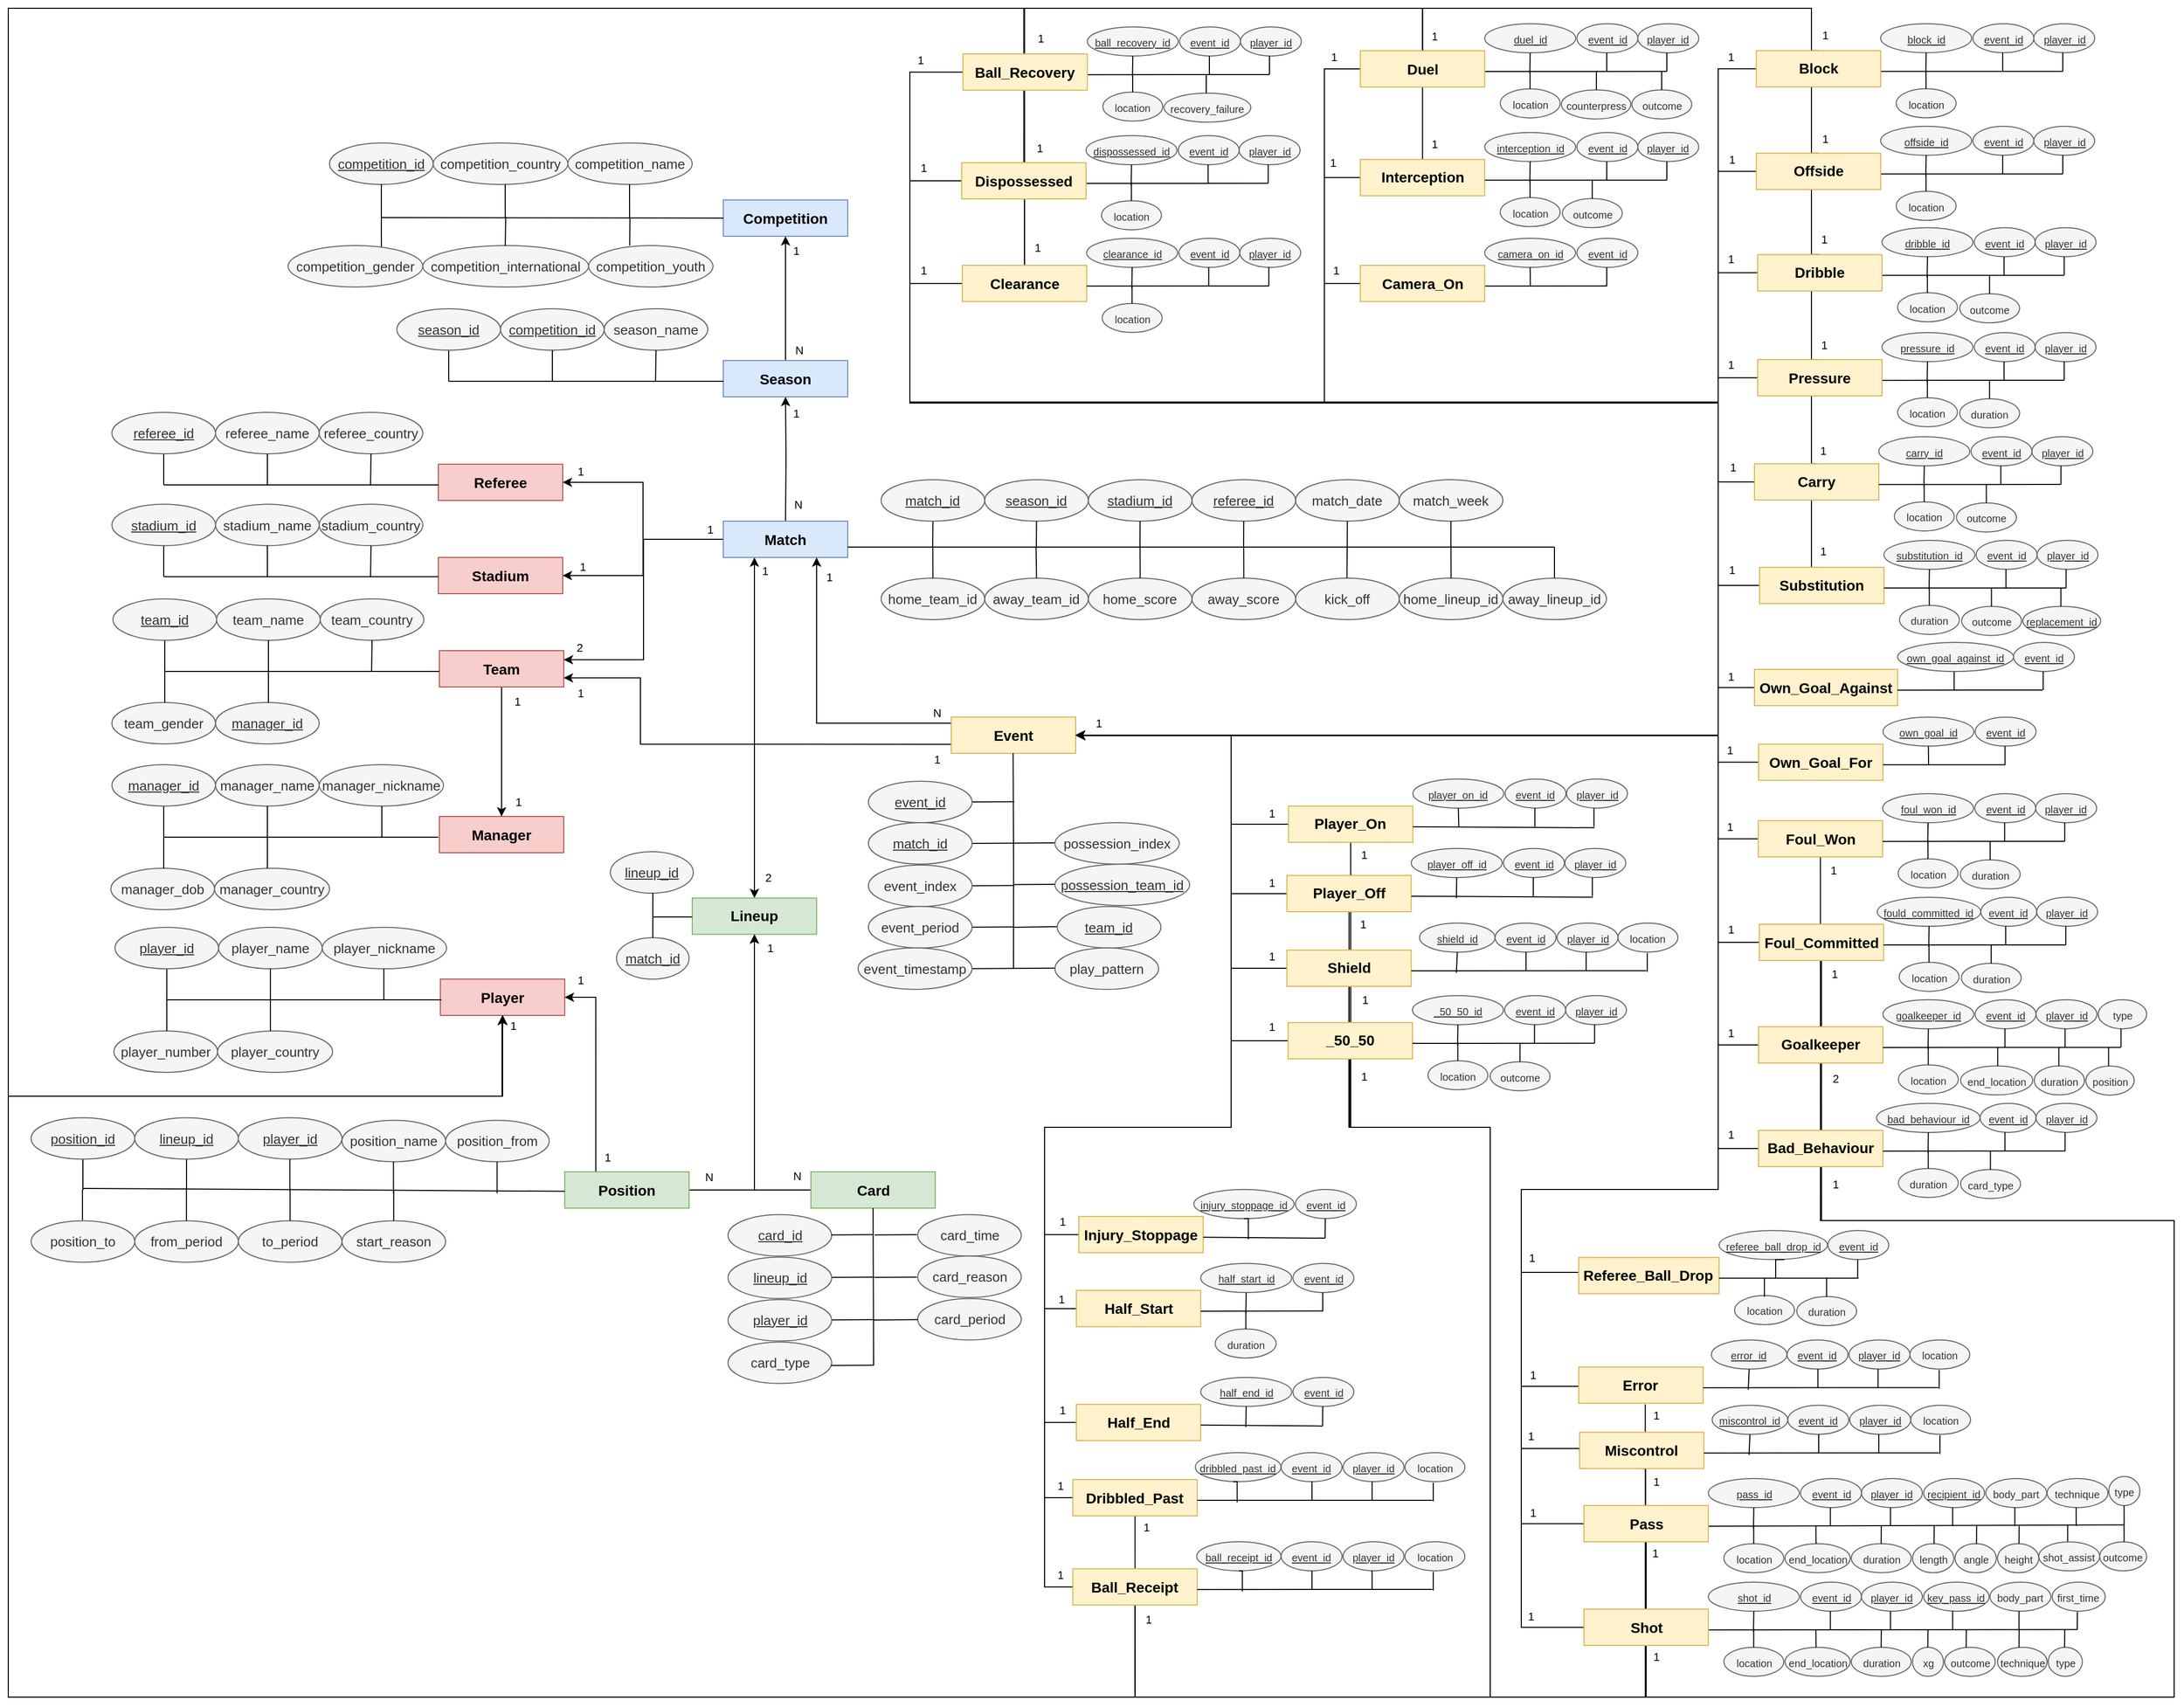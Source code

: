 <mxfile version="24.2.2" type="device">
  <diagram name="Page-1" id="BP6rgRFg7pVNKXQDB0mp">
    <mxGraphModel dx="3813" dy="1580" grid="1" gridSize="10" guides="1" tooltips="1" connect="1" arrows="1" fold="1" page="1" pageScale="1" pageWidth="850" pageHeight="1100" math="0" shadow="0">
      <root>
        <mxCell id="0" />
        <mxCell id="1" parent="0" />
        <mxCell id="5g6gJACINlA3YSTMsDIn-56" value="&lt;span style=&quot;font-size: 14px;&quot;&gt;&lt;b&gt;Player&lt;/b&gt;&lt;/span&gt;" style="rounded=0;whiteSpace=wrap;html=1;fillColor=#f8cecc;strokeColor=#b85450;" parent="1" vertex="1">
          <mxGeometry x="156.94" y="977.0" width="120" height="35" as="geometry" />
        </mxCell>
        <mxCell id="5g6gJACINlA3YSTMsDIn-57" value="&lt;span style=&quot;font-size: 14px;&quot;&gt;&lt;b&gt;Manager&lt;/b&gt;&lt;/span&gt;" style="rounded=0;whiteSpace=wrap;html=1;fillColor=#f8cecc;strokeColor=#b85450;" parent="1" vertex="1">
          <mxGeometry x="156" y="820" width="120" height="35" as="geometry" />
        </mxCell>
        <mxCell id="5g6gJACINlA3YSTMsDIn-80" style="edgeStyle=orthogonalEdgeStyle;rounded=0;orthogonalLoop=1;jettySize=auto;html=1;exitX=0.5;exitY=1;exitDx=0;exitDy=0;entryX=0.5;entryY=0;entryDx=0;entryDy=0;" parent="1" source="5g6gJACINlA3YSTMsDIn-58" target="5g6gJACINlA3YSTMsDIn-57" edge="1">
          <mxGeometry relative="1" as="geometry" />
        </mxCell>
        <mxCell id="5g6gJACINlA3YSTMsDIn-82" value="1" style="edgeLabel;html=1;align=center;verticalAlign=middle;resizable=0;points=[];" parent="5g6gJACINlA3YSTMsDIn-80" vertex="1" connectable="0">
          <mxGeometry x="0.62" y="1" relative="1" as="geometry">
            <mxPoint x="15" y="9" as="offset" />
          </mxGeometry>
        </mxCell>
        <mxCell id="BQkp51srK-hAf7yxFsHJ-54" value="1" style="edgeLabel;html=1;align=center;verticalAlign=middle;resizable=0;points=[];" parent="5g6gJACINlA3YSTMsDIn-80" vertex="1" connectable="0">
          <mxGeometry x="-0.778" relative="1" as="geometry">
            <mxPoint x="15" as="offset" />
          </mxGeometry>
        </mxCell>
        <mxCell id="5g6gJACINlA3YSTMsDIn-88" style="edgeStyle=orthogonalEdgeStyle;rounded=0;orthogonalLoop=1;jettySize=auto;html=1;exitX=0.25;exitY=1;exitDx=0;exitDy=0;entryX=0.5;entryY=0;entryDx=0;entryDy=0;startArrow=classic;startFill=1;" parent="1" source="5g6gJACINlA3YSTMsDIn-67" target="5g6gJACINlA3YSTMsDIn-69" edge="1">
          <mxGeometry relative="1" as="geometry" />
        </mxCell>
        <mxCell id="BQkp51srK-hAf7yxFsHJ-56" value="1" style="edgeLabel;html=1;align=center;verticalAlign=middle;resizable=0;points=[];" parent="5g6gJACINlA3YSTMsDIn-88" vertex="1" connectable="0">
          <mxGeometry x="-0.885" y="3" relative="1" as="geometry">
            <mxPoint x="7" y="-6" as="offset" />
          </mxGeometry>
        </mxCell>
        <mxCell id="BQkp51srK-hAf7yxFsHJ-84" value="2" style="edgeLabel;html=1;align=center;verticalAlign=middle;resizable=0;points=[];" parent="5g6gJACINlA3YSTMsDIn-88" vertex="1" connectable="0">
          <mxGeometry x="0.709" relative="1" as="geometry">
            <mxPoint x="13" y="28" as="offset" />
          </mxGeometry>
        </mxCell>
        <mxCell id="5g6gJACINlA3YSTMsDIn-58" value="&lt;span style=&quot;font-size: 14px;&quot;&gt;&lt;b&gt;Team&lt;/b&gt;&lt;/span&gt;" style="rounded=0;whiteSpace=wrap;html=1;fillColor=#f8cecc;strokeColor=#b85450;" parent="1" vertex="1">
          <mxGeometry x="156" y="660" width="120" height="35" as="geometry" />
        </mxCell>
        <mxCell id="5g6gJACINlA3YSTMsDIn-59" value="&lt;span style=&quot;font-size: 14px;&quot;&gt;&lt;b&gt;Referee&lt;/b&gt;&lt;/span&gt;" style="rounded=0;whiteSpace=wrap;html=1;fillColor=#f8cecc;strokeColor=#b85450;" parent="1" vertex="1">
          <mxGeometry x="155" y="480" width="120" height="35" as="geometry" />
        </mxCell>
        <mxCell id="5g6gJACINlA3YSTMsDIn-60" value="&lt;span style=&quot;font-size: 14px;&quot;&gt;&lt;b&gt;Stadium&lt;/b&gt;&lt;/span&gt;" style="rounded=0;whiteSpace=wrap;html=1;fillColor=#f8cecc;strokeColor=#b85450;" parent="1" vertex="1">
          <mxGeometry x="155" y="570" width="120" height="35" as="geometry" />
        </mxCell>
        <mxCell id="5g6gJACINlA3YSTMsDIn-71" style="edgeStyle=orthogonalEdgeStyle;rounded=0;orthogonalLoop=1;jettySize=auto;html=1;exitX=0.5;exitY=1;exitDx=0;exitDy=0;entryX=0.5;entryY=0;entryDx=0;entryDy=0;startArrow=classic;startFill=1;endArrow=none;endFill=0;" parent="1" target="5g6gJACINlA3YSTMsDIn-67" edge="1">
          <mxGeometry relative="1" as="geometry">
            <mxPoint x="490" y="415.0" as="sourcePoint" />
          </mxGeometry>
        </mxCell>
        <mxCell id="5g6gJACINlA3YSTMsDIn-75" value="N" style="edgeLabel;html=1;align=center;verticalAlign=middle;resizable=0;points=[];" parent="5g6gJACINlA3YSTMsDIn-71" vertex="1" connectable="0">
          <mxGeometry x="0.463" y="1" relative="1" as="geometry">
            <mxPoint x="11" y="16" as="offset" />
          </mxGeometry>
        </mxCell>
        <mxCell id="BQkp51srK-hAf7yxFsHJ-52" value="1" style="edgeLabel;html=1;align=center;verticalAlign=middle;resizable=0;points=[];" parent="5g6gJACINlA3YSTMsDIn-71" vertex="1" connectable="0">
          <mxGeometry x="-0.741" y="2" relative="1" as="geometry">
            <mxPoint x="8" as="offset" />
          </mxGeometry>
        </mxCell>
        <mxCell id="IG-J_bV3zsLTxcyjoO28-22" style="edgeStyle=orthogonalEdgeStyle;rounded=0;orthogonalLoop=1;jettySize=auto;html=1;exitX=0.5;exitY=0;exitDx=0;exitDy=0;entryX=0.5;entryY=1;entryDx=0;entryDy=0;" parent="1" source="5g6gJACINlA3YSTMsDIn-62" target="5g6gJACINlA3YSTMsDIn-63" edge="1">
          <mxGeometry relative="1" as="geometry" />
        </mxCell>
        <mxCell id="IG-J_bV3zsLTxcyjoO28-23" value="1" style="edgeLabel;html=1;align=center;verticalAlign=middle;resizable=0;points=[];" parent="IG-J_bV3zsLTxcyjoO28-22" vertex="1" connectable="0">
          <mxGeometry x="0.769" y="2" relative="1" as="geometry">
            <mxPoint x="12" as="offset" />
          </mxGeometry>
        </mxCell>
        <mxCell id="BQkp51srK-hAf7yxFsHJ-51" value="N" style="edgeLabel;html=1;align=center;verticalAlign=middle;resizable=0;points=[];" parent="IG-J_bV3zsLTxcyjoO28-22" vertex="1" connectable="0">
          <mxGeometry x="-0.771" y="1" relative="1" as="geometry">
            <mxPoint x="14" y="3" as="offset" />
          </mxGeometry>
        </mxCell>
        <mxCell id="5g6gJACINlA3YSTMsDIn-62" value="&lt;span style=&quot;font-size: 14px;&quot;&gt;&lt;b&gt;Season&lt;/b&gt;&lt;/span&gt;" style="rounded=0;whiteSpace=wrap;html=1;fillColor=#dae8fc;strokeColor=#6c8ebf;" parent="1" vertex="1">
          <mxGeometry x="430" y="380" width="120" height="35" as="geometry" />
        </mxCell>
        <mxCell id="5g6gJACINlA3YSTMsDIn-63" value="&lt;span style=&quot;font-size: 14px;&quot;&gt;&lt;b&gt;Competition&lt;/b&gt;&lt;/span&gt;" style="rounded=0;whiteSpace=wrap;html=1;fillColor=#dae8fc;strokeColor=#6c8ebf;" parent="1" vertex="1">
          <mxGeometry x="430" y="225" width="120" height="35" as="geometry" />
        </mxCell>
        <mxCell id="5g6gJACINlA3YSTMsDIn-83" style="edgeStyle=orthogonalEdgeStyle;rounded=0;orthogonalLoop=1;jettySize=auto;html=1;exitX=0;exitY=0.5;exitDx=0;exitDy=0;entryX=1;entryY=0.5;entryDx=0;entryDy=0;" parent="1" source="5g6gJACINlA3YSTMsDIn-67" target="5g6gJACINlA3YSTMsDIn-60" edge="1">
          <mxGeometry relative="1" as="geometry" />
        </mxCell>
        <mxCell id="5g6gJACINlA3YSTMsDIn-84" value="1" style="edgeLabel;html=1;align=center;verticalAlign=middle;resizable=0;points=[];" parent="5g6gJACINlA3YSTMsDIn-83" vertex="1" connectable="0">
          <mxGeometry x="0.742" y="-1" relative="1" as="geometry">
            <mxPoint x="-6" y="-8" as="offset" />
          </mxGeometry>
        </mxCell>
        <mxCell id="5g6gJACINlA3YSTMsDIn-85" style="edgeStyle=orthogonalEdgeStyle;rounded=0;orthogonalLoop=1;jettySize=auto;html=1;exitX=0;exitY=0.5;exitDx=0;exitDy=0;entryX=1;entryY=0.5;entryDx=0;entryDy=0;" parent="1" source="5g6gJACINlA3YSTMsDIn-67" target="5g6gJACINlA3YSTMsDIn-59" edge="1">
          <mxGeometry relative="1" as="geometry" />
        </mxCell>
        <mxCell id="BQkp51srK-hAf7yxFsHJ-53" value="1" style="edgeLabel;html=1;align=center;verticalAlign=middle;resizable=0;points=[];" parent="5g6gJACINlA3YSTMsDIn-85" vertex="1" connectable="0">
          <mxGeometry x="-0.803" y="-1" relative="1" as="geometry">
            <mxPoint x="7" y="-9" as="offset" />
          </mxGeometry>
        </mxCell>
        <mxCell id="BQkp51srK-hAf7yxFsHJ-55" value="1" style="edgeLabel;html=1;align=center;verticalAlign=middle;resizable=0;points=[];" parent="5g6gJACINlA3YSTMsDIn-85" vertex="1" connectable="0">
          <mxGeometry x="0.714" y="2" relative="1" as="geometry">
            <mxPoint x="-13" y="-13" as="offset" />
          </mxGeometry>
        </mxCell>
        <mxCell id="BQkp51srK-hAf7yxFsHJ-79" style="edgeStyle=orthogonalEdgeStyle;rounded=0;orthogonalLoop=1;jettySize=auto;html=1;exitX=0;exitY=0.5;exitDx=0;exitDy=0;entryX=1;entryY=0.25;entryDx=0;entryDy=0;" parent="1" source="5g6gJACINlA3YSTMsDIn-67" target="5g6gJACINlA3YSTMsDIn-58" edge="1">
          <mxGeometry relative="1" as="geometry" />
        </mxCell>
        <mxCell id="BQkp51srK-hAf7yxFsHJ-85" value="2" style="edgeLabel;html=1;align=center;verticalAlign=middle;resizable=0;points=[];" parent="BQkp51srK-hAf7yxFsHJ-79" vertex="1" connectable="0">
          <mxGeometry x="0.88" y="1" relative="1" as="geometry">
            <mxPoint x="-2" y="-13" as="offset" />
          </mxGeometry>
        </mxCell>
        <mxCell id="5g6gJACINlA3YSTMsDIn-67" value="&lt;span style=&quot;font-size: 14px;&quot;&gt;&lt;b&gt;Match&lt;/b&gt;&lt;/span&gt;" style="rounded=0;whiteSpace=wrap;html=1;fillColor=#dae8fc;strokeColor=#6c8ebf;" parent="1" vertex="1">
          <mxGeometry x="430" y="535" width="120" height="35" as="geometry" />
        </mxCell>
        <mxCell id="wx8J1glByGUcaIhMC7oO-4" style="edgeStyle=orthogonalEdgeStyle;rounded=0;orthogonalLoop=1;jettySize=auto;html=1;exitX=0;exitY=0.25;exitDx=0;exitDy=0;entryX=0.75;entryY=1;entryDx=0;entryDy=0;" parent="1" source="5g6gJACINlA3YSTMsDIn-68" target="5g6gJACINlA3YSTMsDIn-67" edge="1">
          <mxGeometry relative="1" as="geometry">
            <Array as="points">
              <mxPoint x="650" y="730" />
              <mxPoint x="520" y="730" />
            </Array>
          </mxGeometry>
        </mxCell>
        <mxCell id="wx8J1glByGUcaIhMC7oO-7" value="1" style="edgeLabel;html=1;align=center;verticalAlign=middle;resizable=0;points=[];" parent="wx8J1glByGUcaIhMC7oO-4" vertex="1" connectable="0">
          <mxGeometry x="0.845" y="-3" relative="1" as="geometry">
            <mxPoint x="9" y="-4" as="offset" />
          </mxGeometry>
        </mxCell>
        <mxCell id="wx8J1glByGUcaIhMC7oO-5" style="edgeStyle=orthogonalEdgeStyle;rounded=0;orthogonalLoop=1;jettySize=auto;html=1;exitX=0;exitY=0.75;exitDx=0;exitDy=0;entryX=1;entryY=0.75;entryDx=0;entryDy=0;" parent="1" source="5g6gJACINlA3YSTMsDIn-68" target="5g6gJACINlA3YSTMsDIn-58" edge="1">
          <mxGeometry relative="1" as="geometry">
            <Array as="points">
              <mxPoint x="350" y="750" />
              <mxPoint x="350" y="686" />
            </Array>
          </mxGeometry>
        </mxCell>
        <mxCell id="wx8J1glByGUcaIhMC7oO-6" value="1" style="edgeLabel;html=1;align=center;verticalAlign=middle;resizable=0;points=[];" parent="wx8J1glByGUcaIhMC7oO-5" vertex="1" connectable="0">
          <mxGeometry x="0.923" y="-1" relative="1" as="geometry">
            <mxPoint x="-1" y="15" as="offset" />
          </mxGeometry>
        </mxCell>
        <mxCell id="wx8J1glByGUcaIhMC7oO-31" value="N" style="edgeLabel;html=1;align=center;verticalAlign=middle;resizable=0;points=[];" parent="wx8J1glByGUcaIhMC7oO-5" vertex="1" connectable="0">
          <mxGeometry x="-0.89" relative="1" as="geometry">
            <mxPoint x="10" y="-31" as="offset" />
          </mxGeometry>
        </mxCell>
        <mxCell id="wx8J1glByGUcaIhMC7oO-515" value="1" style="edgeLabel;html=1;align=center;verticalAlign=middle;resizable=0;points=[];" parent="wx8J1glByGUcaIhMC7oO-5" vertex="1" connectable="0">
          <mxGeometry x="-0.907" y="-1" relative="1" as="geometry">
            <mxPoint x="6" y="15" as="offset" />
          </mxGeometry>
        </mxCell>
        <mxCell id="5g6gJACINlA3YSTMsDIn-68" value="&lt;span style=&quot;font-size: 14px;&quot;&gt;&lt;b&gt;Event&lt;/b&gt;&lt;/span&gt;" style="rounded=0;whiteSpace=wrap;html=1;fillColor=#fff2cc;strokeColor=#d6b656;" parent="1" vertex="1">
          <mxGeometry x="650" y="724.07" width="120" height="35" as="geometry" />
        </mxCell>
        <mxCell id="5g6gJACINlA3YSTMsDIn-69" value="&lt;span style=&quot;font-size: 14px;&quot;&gt;&lt;b&gt;Lineup&lt;/b&gt;&lt;/span&gt;" style="rounded=0;whiteSpace=wrap;html=1;fillColor=#d5e8d4;strokeColor=#82b366;" parent="1" vertex="1">
          <mxGeometry x="400" y="898.75" width="120" height="35" as="geometry" />
        </mxCell>
        <mxCell id="IG-J_bV3zsLTxcyjoO28-1" value="&lt;u&gt;competition_id&lt;/u&gt;" style="ellipse;whiteSpace=wrap;html=1;fontSize=13;fillColor=#f5f5f5;strokeColor=#666666;fontColor=#333333;" parent="1" vertex="1">
          <mxGeometry x="50" y="170" width="100" height="40" as="geometry" />
        </mxCell>
        <mxCell id="IG-J_bV3zsLTxcyjoO28-7" value="competition_country" style="ellipse;whiteSpace=wrap;html=1;fontSize=13;fillColor=#f5f5f5;strokeColor=#666666;fontColor=#333333;" parent="1" vertex="1">
          <mxGeometry x="150" y="170" width="130" height="40" as="geometry" />
        </mxCell>
        <mxCell id="IG-J_bV3zsLTxcyjoO28-9" value="competition_gender" style="ellipse;whiteSpace=wrap;html=1;fontSize=13;fillColor=#f5f5f5;strokeColor=#666666;fontColor=#333333;" parent="1" vertex="1">
          <mxGeometry x="10" y="269" width="130" height="40" as="geometry" />
        </mxCell>
        <mxCell id="IG-J_bV3zsLTxcyjoO28-10" value="competition_youth" style="ellipse;whiteSpace=wrap;html=1;fontSize=13;fillColor=#f5f5f5;strokeColor=#666666;fontColor=#333333;" parent="1" vertex="1">
          <mxGeometry x="300" y="269" width="120" height="40" as="geometry" />
        </mxCell>
        <mxCell id="IG-J_bV3zsLTxcyjoO28-11" value="competition_international" style="ellipse;whiteSpace=wrap;html=1;fontSize=13;fillColor=#f5f5f5;strokeColor=#666666;fontColor=#333333;" parent="1" vertex="1">
          <mxGeometry x="140" y="269" width="160" height="40" as="geometry" />
        </mxCell>
        <mxCell id="IG-J_bV3zsLTxcyjoO28-21" value="" style="endArrow=none;html=1;rounded=0;exitX=0.5;exitY=0;exitDx=0;exitDy=0;" parent="1" edge="1">
          <mxGeometry width="50" height="50" relative="1" as="geometry">
            <mxPoint x="430" y="400" as="sourcePoint" />
            <mxPoint x="165" y="400" as="targetPoint" />
          </mxGeometry>
        </mxCell>
        <mxCell id="IG-J_bV3zsLTxcyjoO28-25" style="edgeStyle=orthogonalEdgeStyle;rounded=0;orthogonalLoop=1;jettySize=auto;html=1;endArrow=none;endFill=0;exitX=0.5;exitY=1;exitDx=0;exitDy=0;" parent="1" source="IG-J_bV3zsLTxcyjoO28-24" edge="1">
          <mxGeometry relative="1" as="geometry">
            <mxPoint x="165" y="400" as="targetPoint" />
            <mxPoint x="264.67" y="340" as="sourcePoint" />
          </mxGeometry>
        </mxCell>
        <mxCell id="IG-J_bV3zsLTxcyjoO28-24" value="&lt;u&gt;season_id&lt;/u&gt;" style="ellipse;whiteSpace=wrap;html=1;fontSize=13;fillColor=#f5f5f5;strokeColor=#666666;fontColor=#333333;" parent="1" vertex="1">
          <mxGeometry x="115" y="330" width="100" height="40" as="geometry" />
        </mxCell>
        <mxCell id="IG-J_bV3zsLTxcyjoO28-26" value="season_name" style="ellipse;whiteSpace=wrap;html=1;fontSize=13;fillColor=#f5f5f5;strokeColor=#666666;fontColor=#333333;" parent="1" vertex="1">
          <mxGeometry x="315" y="330" width="100" height="40" as="geometry" />
        </mxCell>
        <mxCell id="IG-J_bV3zsLTxcyjoO28-27" value="&lt;u&gt;competition_id&lt;/u&gt;" style="ellipse;whiteSpace=wrap;html=1;fontSize=13;fillColor=#f5f5f5;strokeColor=#666666;fontColor=#333333;" parent="1" vertex="1">
          <mxGeometry x="215" y="330" width="100" height="40" as="geometry" />
        </mxCell>
        <mxCell id="IG-J_bV3zsLTxcyjoO28-28" style="edgeStyle=orthogonalEdgeStyle;rounded=0;orthogonalLoop=1;jettySize=auto;html=1;endArrow=none;endFill=0;exitX=0.5;exitY=1;exitDx=0;exitDy=0;" parent="1" source="IG-J_bV3zsLTxcyjoO28-26" edge="1">
          <mxGeometry relative="1" as="geometry">
            <mxPoint x="364.59" y="400" as="targetPoint" />
            <mxPoint x="364.88" y="340" as="sourcePoint" />
          </mxGeometry>
        </mxCell>
        <mxCell id="IG-J_bV3zsLTxcyjoO28-29" style="edgeStyle=orthogonalEdgeStyle;rounded=0;orthogonalLoop=1;jettySize=auto;html=1;endArrow=none;endFill=0;exitX=0.5;exitY=1;exitDx=0;exitDy=0;" parent="1" source="IG-J_bV3zsLTxcyjoO28-27" edge="1">
          <mxGeometry relative="1" as="geometry">
            <mxPoint x="265" y="400" as="targetPoint" />
            <mxPoint x="164.88" y="340" as="sourcePoint" />
          </mxGeometry>
        </mxCell>
        <mxCell id="IG-J_bV3zsLTxcyjoO28-30" value="" style="endArrow=none;html=1;rounded=0;" parent="1" edge="1">
          <mxGeometry width="50" height="50" relative="1" as="geometry">
            <mxPoint x="1232" y="560" as="sourcePoint" />
            <mxPoint x="550" y="560" as="targetPoint" />
          </mxGeometry>
        </mxCell>
        <mxCell id="IG-J_bV3zsLTxcyjoO28-31" style="edgeStyle=orthogonalEdgeStyle;rounded=0;orthogonalLoop=1;jettySize=auto;html=1;endArrow=none;endFill=0;exitX=0.5;exitY=1;exitDx=0;exitDy=0;" parent="1" source="IG-J_bV3zsLTxcyjoO28-32" edge="1">
          <mxGeometry relative="1" as="geometry">
            <mxPoint x="632" y="560" as="targetPoint" />
            <mxPoint x="731.9" y="500" as="sourcePoint" />
          </mxGeometry>
        </mxCell>
        <mxCell id="IG-J_bV3zsLTxcyjoO28-32" value="&lt;u&gt;match_id&lt;/u&gt;" style="ellipse;whiteSpace=wrap;html=1;fontSize=13;fillColor=#f5f5f5;strokeColor=#666666;fontColor=#333333;" parent="1" vertex="1">
          <mxGeometry x="582.24" y="495" width="100" height="40" as="geometry" />
        </mxCell>
        <mxCell id="IG-J_bV3zsLTxcyjoO28-33" value="match_date" style="ellipse;whiteSpace=wrap;html=1;fontSize=13;fillColor=#f5f5f5;strokeColor=#666666;fontColor=#333333;" parent="1" vertex="1">
          <mxGeometry x="982.24" y="495" width="100" height="40" as="geometry" />
        </mxCell>
        <mxCell id="IG-J_bV3zsLTxcyjoO28-34" value="&lt;u&gt;season_id&lt;/u&gt;" style="ellipse;whiteSpace=wrap;html=1;fontSize=13;fillColor=#f5f5f5;strokeColor=#666666;fontColor=#333333;" parent="1" vertex="1">
          <mxGeometry x="682.24" y="495" width="100" height="40" as="geometry" />
        </mxCell>
        <mxCell id="IG-J_bV3zsLTxcyjoO28-36" style="edgeStyle=orthogonalEdgeStyle;rounded=0;orthogonalLoop=1;jettySize=auto;html=1;endArrow=none;endFill=0;exitX=0.5;exitY=1;exitDx=0;exitDy=0;" parent="1" source="IG-J_bV3zsLTxcyjoO28-34" edge="1">
          <mxGeometry relative="1" as="geometry">
            <mxPoint x="732" y="560" as="targetPoint" />
            <mxPoint x="632.15" y="500" as="sourcePoint" />
          </mxGeometry>
        </mxCell>
        <mxCell id="IG-J_bV3zsLTxcyjoO28-38" value="kick_off" style="ellipse;whiteSpace=wrap;html=1;fontSize=13;fillColor=#f5f5f5;strokeColor=#666666;fontColor=#333333;" parent="1" vertex="1">
          <mxGeometry x="982.24" y="590" width="100" height="40" as="geometry" />
        </mxCell>
        <mxCell id="IG-J_bV3zsLTxcyjoO28-41" value="home_team_id" style="ellipse;whiteSpace=wrap;html=1;fontSize=13;fillColor=#f5f5f5;strokeColor=#666666;fontColor=#333333;" parent="1" vertex="1">
          <mxGeometry x="582.24" y="590" width="100" height="40" as="geometry" />
        </mxCell>
        <mxCell id="IG-J_bV3zsLTxcyjoO28-42" value="away_team_id" style="ellipse;whiteSpace=wrap;html=1;fontSize=13;fillColor=#f5f5f5;strokeColor=#666666;fontColor=#333333;" parent="1" vertex="1">
          <mxGeometry x="682.24" y="590" width="100" height="40" as="geometry" />
        </mxCell>
        <mxCell id="IG-J_bV3zsLTxcyjoO28-43" value="home_score" style="ellipse;whiteSpace=wrap;html=1;fontSize=13;fillColor=#f5f5f5;strokeColor=#666666;fontColor=#333333;" parent="1" vertex="1">
          <mxGeometry x="782.24" y="590" width="100" height="40" as="geometry" />
        </mxCell>
        <mxCell id="IG-J_bV3zsLTxcyjoO28-44" value="away_score" style="ellipse;whiteSpace=wrap;html=1;fontSize=13;fillColor=#f5f5f5;strokeColor=#666666;fontColor=#333333;" parent="1" vertex="1">
          <mxGeometry x="882.24" y="590" width="100" height="40" as="geometry" />
        </mxCell>
        <mxCell id="IG-J_bV3zsLTxcyjoO28-45" style="edgeStyle=orthogonalEdgeStyle;rounded=0;orthogonalLoop=1;jettySize=auto;html=1;endArrow=none;endFill=0;entryX=0.5;entryY=0;entryDx=0;entryDy=0;" parent="1" target="IG-J_bV3zsLTxcyjoO28-41" edge="1">
          <mxGeometry relative="1" as="geometry">
            <mxPoint x="631.85" y="620" as="targetPoint" />
            <mxPoint x="632.14" y="560" as="sourcePoint" />
          </mxGeometry>
        </mxCell>
        <mxCell id="IG-J_bV3zsLTxcyjoO28-46" style="edgeStyle=orthogonalEdgeStyle;rounded=0;orthogonalLoop=1;jettySize=auto;html=1;endArrow=none;endFill=0;entryX=0.5;entryY=0;entryDx=0;entryDy=0;" parent="1" target="IG-J_bV3zsLTxcyjoO28-42" edge="1">
          <mxGeometry relative="1" as="geometry">
            <mxPoint x="731.46" y="620" as="targetPoint" />
            <mxPoint x="731.75" y="560" as="sourcePoint" />
          </mxGeometry>
        </mxCell>
        <mxCell id="IG-J_bV3zsLTxcyjoO28-47" style="edgeStyle=orthogonalEdgeStyle;rounded=0;orthogonalLoop=1;jettySize=auto;html=1;endArrow=none;endFill=0;entryX=0.5;entryY=0;entryDx=0;entryDy=0;" parent="1" target="IG-J_bV3zsLTxcyjoO28-43" edge="1">
          <mxGeometry relative="1" as="geometry">
            <mxPoint x="831.85" y="620" as="targetPoint" />
            <mxPoint x="832.14" y="560" as="sourcePoint" />
          </mxGeometry>
        </mxCell>
        <mxCell id="IG-J_bV3zsLTxcyjoO28-48" style="edgeStyle=orthogonalEdgeStyle;rounded=0;orthogonalLoop=1;jettySize=auto;html=1;endArrow=none;endFill=0;entryX=0.5;entryY=0;entryDx=0;entryDy=0;" parent="1" target="IG-J_bV3zsLTxcyjoO28-44" edge="1">
          <mxGeometry relative="1" as="geometry">
            <mxPoint x="931.84" y="620" as="targetPoint" />
            <mxPoint x="932.13" y="560" as="sourcePoint" />
          </mxGeometry>
        </mxCell>
        <mxCell id="IG-J_bV3zsLTxcyjoO28-53" value="&lt;u&gt;stadium_id&lt;/u&gt;" style="ellipse;whiteSpace=wrap;html=1;fontSize=13;fillColor=#f5f5f5;strokeColor=#666666;fontColor=#333333;" parent="1" vertex="1">
          <mxGeometry x="782.24" y="495" width="100" height="40" as="geometry" />
        </mxCell>
        <mxCell id="IG-J_bV3zsLTxcyjoO28-54" value="&lt;u&gt;referee_id&lt;/u&gt;" style="ellipse;whiteSpace=wrap;html=1;fontSize=13;fillColor=#f5f5f5;strokeColor=#666666;fontColor=#333333;" parent="1" vertex="1">
          <mxGeometry x="882.24" y="495" width="100" height="40" as="geometry" />
        </mxCell>
        <mxCell id="IG-J_bV3zsLTxcyjoO28-55" value="match_week" style="ellipse;whiteSpace=wrap;html=1;fontSize=13;fillColor=#f5f5f5;strokeColor=#666666;fontColor=#333333;" parent="1" vertex="1">
          <mxGeometry x="1082.24" y="495" width="100" height="40" as="geometry" />
        </mxCell>
        <mxCell id="IG-J_bV3zsLTxcyjoO28-56" style="edgeStyle=orthogonalEdgeStyle;rounded=0;orthogonalLoop=1;jettySize=auto;html=1;endArrow=none;endFill=0;exitX=0.5;exitY=1;exitDx=0;exitDy=0;" parent="1" edge="1">
          <mxGeometry relative="1" as="geometry">
            <mxPoint x="832.05" y="560" as="targetPoint" />
            <mxPoint x="832.15" y="535" as="sourcePoint" />
          </mxGeometry>
        </mxCell>
        <mxCell id="IG-J_bV3zsLTxcyjoO28-57" style="edgeStyle=orthogonalEdgeStyle;rounded=0;orthogonalLoop=1;jettySize=auto;html=1;endArrow=none;endFill=0;exitX=0.5;exitY=1;exitDx=0;exitDy=0;" parent="1" edge="1">
          <mxGeometry relative="1" as="geometry">
            <mxPoint x="932.05" y="560" as="targetPoint" />
            <mxPoint x="932.15" y="535" as="sourcePoint" />
          </mxGeometry>
        </mxCell>
        <mxCell id="IG-J_bV3zsLTxcyjoO28-58" style="edgeStyle=orthogonalEdgeStyle;rounded=0;orthogonalLoop=1;jettySize=auto;html=1;endArrow=none;endFill=0;exitX=0.5;exitY=1;exitDx=0;exitDy=0;" parent="1" edge="1">
          <mxGeometry relative="1" as="geometry">
            <mxPoint x="1032.05" y="560" as="targetPoint" />
            <mxPoint x="1032.15" y="535" as="sourcePoint" />
          </mxGeometry>
        </mxCell>
        <mxCell id="IG-J_bV3zsLTxcyjoO28-59" style="edgeStyle=orthogonalEdgeStyle;rounded=0;orthogonalLoop=1;jettySize=auto;html=1;endArrow=none;endFill=0;exitX=0.5;exitY=1;exitDx=0;exitDy=0;" parent="1" edge="1">
          <mxGeometry relative="1" as="geometry">
            <mxPoint x="1132.05" y="560" as="targetPoint" />
            <mxPoint x="1132.15" y="535" as="sourcePoint" />
          </mxGeometry>
        </mxCell>
        <mxCell id="IG-J_bV3zsLTxcyjoO28-60" style="edgeStyle=orthogonalEdgeStyle;rounded=0;orthogonalLoop=1;jettySize=auto;html=1;endArrow=none;endFill=0;" parent="1" edge="1">
          <mxGeometry relative="1" as="geometry">
            <mxPoint x="1031.74" y="590" as="targetPoint" />
            <mxPoint x="1032" y="560" as="sourcePoint" />
          </mxGeometry>
        </mxCell>
        <mxCell id="IG-J_bV3zsLTxcyjoO28-61" value="" style="endArrow=none;html=1;rounded=0;exitX=0;exitY=0.5;exitDx=0;exitDy=0;" parent="1" source="5g6gJACINlA3YSTMsDIn-63" edge="1">
          <mxGeometry width="50" height="50" relative="1" as="geometry">
            <mxPoint x="405" y="242.13" as="sourcePoint" />
            <mxPoint x="100" y="242" as="targetPoint" />
          </mxGeometry>
        </mxCell>
        <mxCell id="IG-J_bV3zsLTxcyjoO28-62" style="edgeStyle=orthogonalEdgeStyle;rounded=0;orthogonalLoop=1;jettySize=auto;html=1;endArrow=none;endFill=0;exitX=0.5;exitY=1;exitDx=0;exitDy=0;" parent="1" source="IG-J_bV3zsLTxcyjoO28-1" edge="1">
          <mxGeometry relative="1" as="geometry">
            <mxPoint x="100" y="242" as="targetPoint" />
            <mxPoint x="165.44" y="212" as="sourcePoint" />
          </mxGeometry>
        </mxCell>
        <mxCell id="IG-J_bV3zsLTxcyjoO28-63" style="edgeStyle=orthogonalEdgeStyle;rounded=0;orthogonalLoop=1;jettySize=auto;html=1;endArrow=none;endFill=0;exitX=0.5;exitY=1;exitDx=0;exitDy=0;" parent="1" edge="1">
          <mxGeometry relative="1" as="geometry">
            <mxPoint x="219.53" y="242" as="targetPoint" />
            <mxPoint x="219.5" y="210" as="sourcePoint" />
          </mxGeometry>
        </mxCell>
        <mxCell id="IG-J_bV3zsLTxcyjoO28-64" style="edgeStyle=orthogonalEdgeStyle;rounded=0;orthogonalLoop=1;jettySize=auto;html=1;endArrow=none;endFill=0;" parent="1" edge="1">
          <mxGeometry relative="1" as="geometry">
            <mxPoint x="100.03" y="270" as="targetPoint" />
            <mxPoint x="100" y="242" as="sourcePoint" />
          </mxGeometry>
        </mxCell>
        <mxCell id="IG-J_bV3zsLTxcyjoO28-68" value="competition_name" style="ellipse;whiteSpace=wrap;html=1;fontSize=13;fillColor=#f5f5f5;strokeColor=#666666;fontColor=#333333;" parent="1" vertex="1">
          <mxGeometry x="280" y="170" width="120" height="40" as="geometry" />
        </mxCell>
        <mxCell id="IG-J_bV3zsLTxcyjoO28-69" style="edgeStyle=orthogonalEdgeStyle;rounded=0;orthogonalLoop=1;jettySize=auto;html=1;endArrow=none;endFill=0;exitX=0.5;exitY=1;exitDx=0;exitDy=0;" parent="1" edge="1">
          <mxGeometry relative="1" as="geometry">
            <mxPoint x="339.53" y="242" as="targetPoint" />
            <mxPoint x="339.5" y="210" as="sourcePoint" />
          </mxGeometry>
        </mxCell>
        <mxCell id="IG-J_bV3zsLTxcyjoO28-70" style="edgeStyle=orthogonalEdgeStyle;rounded=0;orthogonalLoop=1;jettySize=auto;html=1;endArrow=none;endFill=0;" parent="1" edge="1">
          <mxGeometry relative="1" as="geometry">
            <mxPoint x="219.55" y="269" as="targetPoint" />
            <mxPoint x="220" y="241" as="sourcePoint" />
          </mxGeometry>
        </mxCell>
        <mxCell id="IG-J_bV3zsLTxcyjoO28-71" style="edgeStyle=orthogonalEdgeStyle;rounded=0;orthogonalLoop=1;jettySize=auto;html=1;endArrow=none;endFill=0;" parent="1" edge="1">
          <mxGeometry relative="1" as="geometry">
            <mxPoint x="339.64" y="269" as="targetPoint" />
            <mxPoint x="339.87" y="243" as="sourcePoint" />
          </mxGeometry>
        </mxCell>
        <mxCell id="AWW1g_IwWj1rGyHnbPeC-2" value="" style="endArrow=none;html=1;rounded=0;exitX=0.5;exitY=0;exitDx=0;exitDy=0;" parent="1" edge="1">
          <mxGeometry width="50" height="50" relative="1" as="geometry">
            <mxPoint x="155" y="500" as="sourcePoint" />
            <mxPoint x="-110" y="500" as="targetPoint" />
          </mxGeometry>
        </mxCell>
        <mxCell id="AWW1g_IwWj1rGyHnbPeC-3" style="edgeStyle=orthogonalEdgeStyle;rounded=0;orthogonalLoop=1;jettySize=auto;html=1;endArrow=none;endFill=0;exitX=0.5;exitY=1;exitDx=0;exitDy=0;" parent="1" source="AWW1g_IwWj1rGyHnbPeC-4" edge="1">
          <mxGeometry relative="1" as="geometry">
            <mxPoint x="-110" y="500" as="targetPoint" />
            <mxPoint x="-10.33" y="440" as="sourcePoint" />
          </mxGeometry>
        </mxCell>
        <mxCell id="AWW1g_IwWj1rGyHnbPeC-4" value="&lt;u&gt;referee_id&lt;/u&gt;" style="ellipse;whiteSpace=wrap;html=1;fontSize=13;fillColor=#f5f5f5;strokeColor=#666666;fontColor=#333333;" parent="1" vertex="1">
          <mxGeometry x="-160" y="430" width="100" height="40" as="geometry" />
        </mxCell>
        <mxCell id="AWW1g_IwWj1rGyHnbPeC-5" value="referee_country" style="ellipse;whiteSpace=wrap;html=1;fontSize=13;fillColor=#f5f5f5;strokeColor=#666666;fontColor=#333333;" parent="1" vertex="1">
          <mxGeometry x="40" y="430" width="100" height="40" as="geometry" />
        </mxCell>
        <mxCell id="AWW1g_IwWj1rGyHnbPeC-6" value="referee_name" style="ellipse;whiteSpace=wrap;html=1;fontSize=13;fillColor=#f5f5f5;strokeColor=#666666;fontColor=#333333;" parent="1" vertex="1">
          <mxGeometry x="-60" y="430" width="100" height="40" as="geometry" />
        </mxCell>
        <mxCell id="AWW1g_IwWj1rGyHnbPeC-7" style="edgeStyle=orthogonalEdgeStyle;rounded=0;orthogonalLoop=1;jettySize=auto;html=1;endArrow=none;endFill=0;exitX=0.5;exitY=1;exitDx=0;exitDy=0;" parent="1" source="AWW1g_IwWj1rGyHnbPeC-5" edge="1">
          <mxGeometry relative="1" as="geometry">
            <mxPoint x="89.59" y="500" as="targetPoint" />
            <mxPoint x="89.88" y="440" as="sourcePoint" />
          </mxGeometry>
        </mxCell>
        <mxCell id="AWW1g_IwWj1rGyHnbPeC-8" style="edgeStyle=orthogonalEdgeStyle;rounded=0;orthogonalLoop=1;jettySize=auto;html=1;endArrow=none;endFill=0;exitX=0.5;exitY=1;exitDx=0;exitDy=0;" parent="1" source="AWW1g_IwWj1rGyHnbPeC-6" edge="1">
          <mxGeometry relative="1" as="geometry">
            <mxPoint x="-10" y="500" as="targetPoint" />
            <mxPoint x="-110.12" y="440" as="sourcePoint" />
          </mxGeometry>
        </mxCell>
        <mxCell id="AWW1g_IwWj1rGyHnbPeC-9" value="" style="endArrow=none;html=1;rounded=0;exitX=0.5;exitY=0;exitDx=0;exitDy=0;" parent="1" edge="1">
          <mxGeometry width="50" height="50" relative="1" as="geometry">
            <mxPoint x="155" y="588.67" as="sourcePoint" />
            <mxPoint x="-110" y="588.67" as="targetPoint" />
          </mxGeometry>
        </mxCell>
        <mxCell id="AWW1g_IwWj1rGyHnbPeC-10" style="edgeStyle=orthogonalEdgeStyle;rounded=0;orthogonalLoop=1;jettySize=auto;html=1;endArrow=none;endFill=0;exitX=0.5;exitY=1;exitDx=0;exitDy=0;" parent="1" source="AWW1g_IwWj1rGyHnbPeC-11" edge="1">
          <mxGeometry relative="1" as="geometry">
            <mxPoint x="-110" y="588.67" as="targetPoint" />
            <mxPoint x="-10.33" y="528.67" as="sourcePoint" />
          </mxGeometry>
        </mxCell>
        <mxCell id="AWW1g_IwWj1rGyHnbPeC-11" value="&lt;u&gt;stadium_id&lt;/u&gt;" style="ellipse;whiteSpace=wrap;html=1;fontSize=13;fillColor=#f5f5f5;strokeColor=#666666;fontColor=#333333;" parent="1" vertex="1">
          <mxGeometry x="-160" y="518.67" width="100" height="40" as="geometry" />
        </mxCell>
        <mxCell id="AWW1g_IwWj1rGyHnbPeC-12" value="stadium_country" style="ellipse;whiteSpace=wrap;html=1;fontSize=13;fillColor=#f5f5f5;strokeColor=#666666;fontColor=#333333;" parent="1" vertex="1">
          <mxGeometry x="40" y="518.67" width="100" height="40" as="geometry" />
        </mxCell>
        <mxCell id="AWW1g_IwWj1rGyHnbPeC-13" value="stadium_name" style="ellipse;whiteSpace=wrap;html=1;fontSize=13;fillColor=#f5f5f5;strokeColor=#666666;fontColor=#333333;" parent="1" vertex="1">
          <mxGeometry x="-60" y="518.67" width="100" height="40" as="geometry" />
        </mxCell>
        <mxCell id="AWW1g_IwWj1rGyHnbPeC-14" style="edgeStyle=orthogonalEdgeStyle;rounded=0;orthogonalLoop=1;jettySize=auto;html=1;endArrow=none;endFill=0;exitX=0.5;exitY=1;exitDx=0;exitDy=0;" parent="1" source="AWW1g_IwWj1rGyHnbPeC-12" edge="1">
          <mxGeometry relative="1" as="geometry">
            <mxPoint x="89.59" y="588.67" as="targetPoint" />
            <mxPoint x="89.88" y="528.67" as="sourcePoint" />
          </mxGeometry>
        </mxCell>
        <mxCell id="AWW1g_IwWj1rGyHnbPeC-15" style="edgeStyle=orthogonalEdgeStyle;rounded=0;orthogonalLoop=1;jettySize=auto;html=1;endArrow=none;endFill=0;exitX=0.5;exitY=1;exitDx=0;exitDy=0;" parent="1" source="AWW1g_IwWj1rGyHnbPeC-13" edge="1">
          <mxGeometry relative="1" as="geometry">
            <mxPoint x="-10" y="588.67" as="targetPoint" />
            <mxPoint x="-110.12" y="528.67" as="sourcePoint" />
          </mxGeometry>
        </mxCell>
        <mxCell id="AWW1g_IwWj1rGyHnbPeC-16" value="" style="endArrow=none;html=1;rounded=0;exitX=0.5;exitY=0;exitDx=0;exitDy=0;" parent="1" edge="1">
          <mxGeometry width="50" height="50" relative="1" as="geometry">
            <mxPoint x="156" y="680" as="sourcePoint" />
            <mxPoint x="-109" y="680" as="targetPoint" />
          </mxGeometry>
        </mxCell>
        <mxCell id="AWW1g_IwWj1rGyHnbPeC-17" style="edgeStyle=orthogonalEdgeStyle;rounded=0;orthogonalLoop=1;jettySize=auto;html=1;endArrow=none;endFill=0;exitX=0.5;exitY=1;exitDx=0;exitDy=0;" parent="1" source="AWW1g_IwWj1rGyHnbPeC-18" edge="1">
          <mxGeometry relative="1" as="geometry">
            <mxPoint x="-109" y="680" as="targetPoint" />
            <mxPoint x="-9.33" y="620" as="sourcePoint" />
          </mxGeometry>
        </mxCell>
        <mxCell id="AWW1g_IwWj1rGyHnbPeC-18" value="&lt;u&gt;team_id&lt;/u&gt;" style="ellipse;whiteSpace=wrap;html=1;fontSize=13;fillColor=#f5f5f5;strokeColor=#666666;fontColor=#333333;" parent="1" vertex="1">
          <mxGeometry x="-159" y="610" width="100" height="40" as="geometry" />
        </mxCell>
        <mxCell id="AWW1g_IwWj1rGyHnbPeC-19" value="team_country" style="ellipse;whiteSpace=wrap;html=1;fontSize=13;fillColor=#f5f5f5;strokeColor=#666666;fontColor=#333333;" parent="1" vertex="1">
          <mxGeometry x="41" y="610" width="100" height="40" as="geometry" />
        </mxCell>
        <mxCell id="AWW1g_IwWj1rGyHnbPeC-20" value="team_name" style="ellipse;whiteSpace=wrap;html=1;fontSize=13;fillColor=#f5f5f5;strokeColor=#666666;fontColor=#333333;" parent="1" vertex="1">
          <mxGeometry x="-59" y="610" width="100" height="40" as="geometry" />
        </mxCell>
        <mxCell id="AWW1g_IwWj1rGyHnbPeC-21" style="edgeStyle=orthogonalEdgeStyle;rounded=0;orthogonalLoop=1;jettySize=auto;html=1;endArrow=none;endFill=0;exitX=0.5;exitY=1;exitDx=0;exitDy=0;" parent="1" source="AWW1g_IwWj1rGyHnbPeC-19" edge="1">
          <mxGeometry relative="1" as="geometry">
            <mxPoint x="90.59" y="680" as="targetPoint" />
            <mxPoint x="90.88" y="620" as="sourcePoint" />
          </mxGeometry>
        </mxCell>
        <mxCell id="AWW1g_IwWj1rGyHnbPeC-22" style="edgeStyle=orthogonalEdgeStyle;rounded=0;orthogonalLoop=1;jettySize=auto;html=1;endArrow=none;endFill=0;exitX=0.5;exitY=1;exitDx=0;exitDy=0;" parent="1" source="AWW1g_IwWj1rGyHnbPeC-20" edge="1">
          <mxGeometry relative="1" as="geometry">
            <mxPoint x="-9" y="680" as="targetPoint" />
            <mxPoint x="-109.12" y="620" as="sourcePoint" />
          </mxGeometry>
        </mxCell>
        <mxCell id="AWW1g_IwWj1rGyHnbPeC-23" value="team_gender" style="ellipse;whiteSpace=wrap;html=1;fontSize=13;fillColor=#f5f5f5;strokeColor=#666666;fontColor=#333333;" parent="1" vertex="1">
          <mxGeometry x="-160" y="710" width="100" height="40" as="geometry" />
        </mxCell>
        <mxCell id="AWW1g_IwWj1rGyHnbPeC-25" value="&lt;u&gt;manager_id&lt;/u&gt;" style="ellipse;whiteSpace=wrap;html=1;fontSize=13;fillColor=#f5f5f5;strokeColor=#666666;fontColor=#333333;" parent="1" vertex="1">
          <mxGeometry x="-60" y="710" width="100" height="40" as="geometry" />
        </mxCell>
        <mxCell id="AWW1g_IwWj1rGyHnbPeC-26" style="edgeStyle=orthogonalEdgeStyle;rounded=0;orthogonalLoop=1;jettySize=auto;html=1;endArrow=none;endFill=0;exitX=0.5;exitY=1;exitDx=0;exitDy=0;" parent="1" edge="1">
          <mxGeometry relative="1" as="geometry">
            <mxPoint x="-109" y="710" as="targetPoint" />
            <mxPoint x="-109" y="680" as="sourcePoint" />
          </mxGeometry>
        </mxCell>
        <mxCell id="AWW1g_IwWj1rGyHnbPeC-28" style="edgeStyle=orthogonalEdgeStyle;rounded=0;orthogonalLoop=1;jettySize=auto;html=1;endArrow=none;endFill=0;exitX=0.5;exitY=1;exitDx=0;exitDy=0;" parent="1" edge="1">
          <mxGeometry relative="1" as="geometry">
            <mxPoint x="-9" y="710" as="targetPoint" />
            <mxPoint x="-9" y="680" as="sourcePoint" />
          </mxGeometry>
        </mxCell>
        <mxCell id="AWW1g_IwWj1rGyHnbPeC-29" value="" style="endArrow=none;html=1;rounded=0;exitX=0.5;exitY=0;exitDx=0;exitDy=0;" parent="1" edge="1">
          <mxGeometry width="50" height="50" relative="1" as="geometry">
            <mxPoint x="155" y="840" as="sourcePoint" />
            <mxPoint x="-110" y="840" as="targetPoint" />
          </mxGeometry>
        </mxCell>
        <mxCell id="AWW1g_IwWj1rGyHnbPeC-30" style="edgeStyle=orthogonalEdgeStyle;rounded=0;orthogonalLoop=1;jettySize=auto;html=1;endArrow=none;endFill=0;exitX=0.5;exitY=1;exitDx=0;exitDy=0;" parent="1" source="AWW1g_IwWj1rGyHnbPeC-31" edge="1">
          <mxGeometry relative="1" as="geometry">
            <mxPoint x="-110" y="840" as="targetPoint" />
            <mxPoint x="-10.33" y="780" as="sourcePoint" />
          </mxGeometry>
        </mxCell>
        <mxCell id="AWW1g_IwWj1rGyHnbPeC-31" value="&lt;u&gt;manager_id&lt;/u&gt;" style="ellipse;whiteSpace=wrap;html=1;fontSize=13;fillColor=#f5f5f5;strokeColor=#666666;fontColor=#333333;" parent="1" vertex="1">
          <mxGeometry x="-160" y="770" width="100" height="40" as="geometry" />
        </mxCell>
        <mxCell id="AWW1g_IwWj1rGyHnbPeC-32" value="manager_nickname" style="ellipse;whiteSpace=wrap;html=1;fontSize=13;fillColor=#f5f5f5;strokeColor=#666666;fontColor=#333333;" parent="1" vertex="1">
          <mxGeometry x="40" y="770" width="120" height="40" as="geometry" />
        </mxCell>
        <mxCell id="AWW1g_IwWj1rGyHnbPeC-33" value="manager_name" style="ellipse;whiteSpace=wrap;html=1;fontSize=13;fillColor=#f5f5f5;strokeColor=#666666;fontColor=#333333;" parent="1" vertex="1">
          <mxGeometry x="-60" y="770" width="100" height="40" as="geometry" />
        </mxCell>
        <mxCell id="AWW1g_IwWj1rGyHnbPeC-34" style="edgeStyle=orthogonalEdgeStyle;rounded=0;orthogonalLoop=1;jettySize=auto;html=1;endArrow=none;endFill=0;" parent="1" edge="1">
          <mxGeometry relative="1" as="geometry">
            <mxPoint x="100.47" y="840" as="targetPoint" />
            <mxPoint x="100.47" y="810" as="sourcePoint" />
          </mxGeometry>
        </mxCell>
        <mxCell id="AWW1g_IwWj1rGyHnbPeC-35" style="edgeStyle=orthogonalEdgeStyle;rounded=0;orthogonalLoop=1;jettySize=auto;html=1;endArrow=none;endFill=0;exitX=0.5;exitY=1;exitDx=0;exitDy=0;" parent="1" source="AWW1g_IwWj1rGyHnbPeC-33" edge="1">
          <mxGeometry relative="1" as="geometry">
            <mxPoint x="-10" y="840" as="targetPoint" />
            <mxPoint x="-110.12" y="780" as="sourcePoint" />
          </mxGeometry>
        </mxCell>
        <mxCell id="AWW1g_IwWj1rGyHnbPeC-36" value="manager_dob" style="ellipse;whiteSpace=wrap;html=1;fontSize=13;fillColor=#f5f5f5;strokeColor=#666666;fontColor=#333333;" parent="1" vertex="1">
          <mxGeometry x="-161" y="870" width="100" height="40" as="geometry" />
        </mxCell>
        <mxCell id="AWW1g_IwWj1rGyHnbPeC-37" value="manager_country" style="ellipse;whiteSpace=wrap;html=1;fontSize=13;fillColor=#f5f5f5;strokeColor=#666666;fontColor=#333333;" parent="1" vertex="1">
          <mxGeometry x="-61" y="870" width="111" height="40" as="geometry" />
        </mxCell>
        <mxCell id="AWW1g_IwWj1rGyHnbPeC-38" style="edgeStyle=orthogonalEdgeStyle;rounded=0;orthogonalLoop=1;jettySize=auto;html=1;endArrow=none;endFill=0;exitX=0.5;exitY=1;exitDx=0;exitDy=0;" parent="1" edge="1">
          <mxGeometry relative="1" as="geometry">
            <mxPoint x="-110" y="870" as="targetPoint" />
            <mxPoint x="-110" y="840" as="sourcePoint" />
          </mxGeometry>
        </mxCell>
        <mxCell id="AWW1g_IwWj1rGyHnbPeC-39" style="edgeStyle=orthogonalEdgeStyle;rounded=0;orthogonalLoop=1;jettySize=auto;html=1;endArrow=none;endFill=0;exitX=0.5;exitY=1;exitDx=0;exitDy=0;" parent="1" edge="1">
          <mxGeometry relative="1" as="geometry">
            <mxPoint x="-10" y="870" as="targetPoint" />
            <mxPoint x="-10" y="840" as="sourcePoint" />
          </mxGeometry>
        </mxCell>
        <mxCell id="AWW1g_IwWj1rGyHnbPeC-40" value="" style="endArrow=none;html=1;rounded=0;exitX=0.5;exitY=0;exitDx=0;exitDy=0;" parent="1" edge="1">
          <mxGeometry width="50" height="50" relative="1" as="geometry">
            <mxPoint x="157.94" y="997.0" as="sourcePoint" />
            <mxPoint x="-107.06" y="997.0" as="targetPoint" />
          </mxGeometry>
        </mxCell>
        <mxCell id="AWW1g_IwWj1rGyHnbPeC-41" style="edgeStyle=orthogonalEdgeStyle;rounded=0;orthogonalLoop=1;jettySize=auto;html=1;endArrow=none;endFill=0;exitX=0.5;exitY=1;exitDx=0;exitDy=0;" parent="1" source="AWW1g_IwWj1rGyHnbPeC-42" edge="1">
          <mxGeometry relative="1" as="geometry">
            <mxPoint x="-107.06" y="997.0" as="targetPoint" />
            <mxPoint x="-7.39" y="937.0" as="sourcePoint" />
          </mxGeometry>
        </mxCell>
        <mxCell id="AWW1g_IwWj1rGyHnbPeC-42" value="&lt;u&gt;player_id&lt;/u&gt;" style="ellipse;whiteSpace=wrap;html=1;fontSize=13;fillColor=#f5f5f5;strokeColor=#666666;fontColor=#333333;" parent="1" vertex="1">
          <mxGeometry x="-157.06" y="927.0" width="100" height="40" as="geometry" />
        </mxCell>
        <mxCell id="AWW1g_IwWj1rGyHnbPeC-43" value="player_nickname" style="ellipse;whiteSpace=wrap;html=1;fontSize=13;fillColor=#f5f5f5;strokeColor=#666666;fontColor=#333333;" parent="1" vertex="1">
          <mxGeometry x="42.94" y="927.0" width="120" height="40" as="geometry" />
        </mxCell>
        <mxCell id="AWW1g_IwWj1rGyHnbPeC-44" value="player_name" style="ellipse;whiteSpace=wrap;html=1;fontSize=13;fillColor=#f5f5f5;strokeColor=#666666;fontColor=#333333;" parent="1" vertex="1">
          <mxGeometry x="-57.06" y="927.0" width="100" height="40" as="geometry" />
        </mxCell>
        <mxCell id="AWW1g_IwWj1rGyHnbPeC-45" style="edgeStyle=orthogonalEdgeStyle;rounded=0;orthogonalLoop=1;jettySize=auto;html=1;endArrow=none;endFill=0;" parent="1" edge="1">
          <mxGeometry relative="1" as="geometry">
            <mxPoint x="102.41" y="997.0" as="targetPoint" />
            <mxPoint x="102.41" y="967.0" as="sourcePoint" />
          </mxGeometry>
        </mxCell>
        <mxCell id="AWW1g_IwWj1rGyHnbPeC-46" style="edgeStyle=orthogonalEdgeStyle;rounded=0;orthogonalLoop=1;jettySize=auto;html=1;endArrow=none;endFill=0;exitX=0.5;exitY=1;exitDx=0;exitDy=0;" parent="1" source="AWW1g_IwWj1rGyHnbPeC-44" edge="1">
          <mxGeometry relative="1" as="geometry">
            <mxPoint x="-7.06" y="997.0" as="targetPoint" />
            <mxPoint x="-107.18" y="937.0" as="sourcePoint" />
          </mxGeometry>
        </mxCell>
        <mxCell id="AWW1g_IwWj1rGyHnbPeC-47" value="player_number" style="ellipse;whiteSpace=wrap;html=1;fontSize=13;fillColor=#f5f5f5;strokeColor=#666666;fontColor=#333333;" parent="1" vertex="1">
          <mxGeometry x="-158.06" y="1027.0" width="100" height="40" as="geometry" />
        </mxCell>
        <mxCell id="AWW1g_IwWj1rGyHnbPeC-48" value="player_country" style="ellipse;whiteSpace=wrap;html=1;fontSize=13;fillColor=#f5f5f5;strokeColor=#666666;fontColor=#333333;" parent="1" vertex="1">
          <mxGeometry x="-58.06" y="1027.0" width="111" height="40" as="geometry" />
        </mxCell>
        <mxCell id="AWW1g_IwWj1rGyHnbPeC-49" style="edgeStyle=orthogonalEdgeStyle;rounded=0;orthogonalLoop=1;jettySize=auto;html=1;endArrow=none;endFill=0;exitX=0.5;exitY=1;exitDx=0;exitDy=0;" parent="1" edge="1">
          <mxGeometry relative="1" as="geometry">
            <mxPoint x="-107.06" y="1027.0" as="targetPoint" />
            <mxPoint x="-107.06" y="997.0" as="sourcePoint" />
          </mxGeometry>
        </mxCell>
        <mxCell id="AWW1g_IwWj1rGyHnbPeC-50" style="edgeStyle=orthogonalEdgeStyle;rounded=0;orthogonalLoop=1;jettySize=auto;html=1;endArrow=none;endFill=0;exitX=0.5;exitY=1;exitDx=0;exitDy=0;" parent="1" edge="1">
          <mxGeometry relative="1" as="geometry">
            <mxPoint x="-7.06" y="1027.0" as="targetPoint" />
            <mxPoint x="-7.06" y="997.0" as="sourcePoint" />
          </mxGeometry>
        </mxCell>
        <mxCell id="AWW1g_IwWj1rGyHnbPeC-51" value="away_lineup_id" style="ellipse;whiteSpace=wrap;html=1;fontSize=13;fillColor=#f5f5f5;strokeColor=#666666;fontColor=#333333;" parent="1" vertex="1">
          <mxGeometry x="1182.24" y="590" width="100" height="40" as="geometry" />
        </mxCell>
        <mxCell id="AWW1g_IwWj1rGyHnbPeC-52" value="home_lineup_id" style="ellipse;whiteSpace=wrap;html=1;fontSize=13;fillColor=#f5f5f5;strokeColor=#666666;fontColor=#333333;" parent="1" vertex="1">
          <mxGeometry x="1082.24" y="590" width="100" height="40" as="geometry" />
        </mxCell>
        <mxCell id="BQkp51srK-hAf7yxFsHJ-46" style="edgeStyle=orthogonalEdgeStyle;rounded=0;orthogonalLoop=1;jettySize=auto;html=1;exitX=1;exitY=0.5;exitDx=0;exitDy=0;entryX=0.5;entryY=1;entryDx=0;entryDy=0;" parent="1" source="AWW1g_IwWj1rGyHnbPeC-53" target="5g6gJACINlA3YSTMsDIn-69" edge="1">
          <mxGeometry relative="1" as="geometry" />
        </mxCell>
        <mxCell id="BQkp51srK-hAf7yxFsHJ-57" value="1..*" style="edgeLabel;html=1;align=center;verticalAlign=middle;resizable=0;points=[];" parent="BQkp51srK-hAf7yxFsHJ-46" vertex="1" connectable="0">
          <mxGeometry x="-0.625" relative="1" as="geometry">
            <mxPoint x="-70" y="-10" as="offset" />
          </mxGeometry>
        </mxCell>
        <mxCell id="sgmP8QoL_bL-2wYsMg8x-14" value="N" style="edgeLabel;html=1;align=center;verticalAlign=middle;resizable=0;points=[];" parent="BQkp51srK-hAf7yxFsHJ-46" vertex="1" connectable="0">
          <mxGeometry x="-0.895" y="-2" relative="1" as="geometry">
            <mxPoint x="2" y="-15" as="offset" />
          </mxGeometry>
        </mxCell>
        <mxCell id="BQkp51srK-hAf7yxFsHJ-93" style="edgeStyle=orthogonalEdgeStyle;rounded=0;orthogonalLoop=1;jettySize=auto;html=1;exitX=0.25;exitY=0;exitDx=0;exitDy=0;entryX=1;entryY=0.5;entryDx=0;entryDy=0;" parent="1" source="AWW1g_IwWj1rGyHnbPeC-53" target="5g6gJACINlA3YSTMsDIn-56" edge="1">
          <mxGeometry relative="1" as="geometry" />
        </mxCell>
        <mxCell id="BQkp51srK-hAf7yxFsHJ-94" value="1" style="edgeLabel;html=1;align=center;verticalAlign=middle;resizable=0;points=[];" parent="BQkp51srK-hAf7yxFsHJ-93" vertex="1" connectable="0">
          <mxGeometry x="0.511" relative="1" as="geometry">
            <mxPoint x="-15" y="-35" as="offset" />
          </mxGeometry>
        </mxCell>
        <mxCell id="BQkp51srK-hAf7yxFsHJ-95" value="1" style="edgeLabel;html=1;align=center;verticalAlign=middle;resizable=0;points=[];" parent="BQkp51srK-hAf7yxFsHJ-93" vertex="1" connectable="0">
          <mxGeometry x="-0.692" y="-1" relative="1" as="geometry">
            <mxPoint x="10" y="16" as="offset" />
          </mxGeometry>
        </mxCell>
        <mxCell id="AWW1g_IwWj1rGyHnbPeC-53" value="&lt;span style=&quot;font-size: 14px;&quot;&gt;&lt;b&gt;Position&lt;/b&gt;&lt;/span&gt;" style="rounded=0;whiteSpace=wrap;html=1;fillColor=#d5e8d4;strokeColor=#82b366;" parent="1" vertex="1">
          <mxGeometry x="276.94" y="1163" width="120" height="35" as="geometry" />
        </mxCell>
        <mxCell id="BQkp51srK-hAf7yxFsHJ-3" value="&lt;u&gt;lineup_id&lt;/u&gt;" style="ellipse;whiteSpace=wrap;html=1;fontSize=13;fillColor=#f5f5f5;strokeColor=#666666;fontColor=#333333;" parent="1" vertex="1">
          <mxGeometry x="321" y="854" width="80" height="40" as="geometry" />
        </mxCell>
        <mxCell id="BQkp51srK-hAf7yxFsHJ-7" value="" style="endArrow=none;html=1;rounded=0;" parent="1" edge="1">
          <mxGeometry width="50" height="50" relative="1" as="geometry">
            <mxPoint x="276.94" y="1181.78" as="sourcePoint" />
            <mxPoint x="-188" y="1179" as="targetPoint" />
          </mxGeometry>
        </mxCell>
        <mxCell id="BQkp51srK-hAf7yxFsHJ-8" style="edgeStyle=orthogonalEdgeStyle;rounded=0;orthogonalLoop=1;jettySize=auto;html=1;endArrow=none;endFill=0;exitX=0.5;exitY=1;exitDx=0;exitDy=0;" parent="1" source="BQkp51srK-hAf7yxFsHJ-9" edge="1">
          <mxGeometry relative="1" as="geometry">
            <mxPoint x="-188.0" y="1180.75" as="targetPoint" />
            <mxPoint x="-88.33" y="1120.75" as="sourcePoint" />
          </mxGeometry>
        </mxCell>
        <mxCell id="BQkp51srK-hAf7yxFsHJ-9" value="&lt;u&gt;position_id&lt;/u&gt;" style="ellipse;whiteSpace=wrap;html=1;fontSize=13;fillColor=#f5f5f5;strokeColor=#666666;fontColor=#333333;" parent="1" vertex="1">
          <mxGeometry x="-238.0" y="1110.75" width="100" height="40" as="geometry" />
        </mxCell>
        <mxCell id="BQkp51srK-hAf7yxFsHJ-11" value="&lt;u&gt;lineup_id&lt;/u&gt;" style="ellipse;whiteSpace=wrap;html=1;fontSize=13;fillColor=#f5f5f5;strokeColor=#666666;fontColor=#333333;" parent="1" vertex="1">
          <mxGeometry x="-138" y="1110.75" width="100" height="40" as="geometry" />
        </mxCell>
        <mxCell id="BQkp51srK-hAf7yxFsHJ-13" style="edgeStyle=orthogonalEdgeStyle;rounded=0;orthogonalLoop=1;jettySize=auto;html=1;endArrow=none;endFill=0;exitX=0.5;exitY=1;exitDx=0;exitDy=0;" parent="1" source="BQkp51srK-hAf7yxFsHJ-11" edge="1">
          <mxGeometry relative="1" as="geometry">
            <mxPoint x="-88" y="1180.75" as="targetPoint" />
            <mxPoint x="-188.12" y="1120.75" as="sourcePoint" />
          </mxGeometry>
        </mxCell>
        <mxCell id="BQkp51srK-hAf7yxFsHJ-18" style="edgeStyle=orthogonalEdgeStyle;rounded=0;orthogonalLoop=1;jettySize=auto;html=1;endArrow=none;endFill=0;exitX=0.5;exitY=1;exitDx=0;exitDy=0;entryX=0.5;entryY=0;entryDx=0;entryDy=0;" parent="1" target="AWW1g_IwWj1rGyHnbPeC-52" edge="1">
          <mxGeometry relative="1" as="geometry">
            <mxPoint x="1132.03" y="583.67" as="targetPoint" />
            <mxPoint x="1132.13" y="558.67" as="sourcePoint" />
          </mxGeometry>
        </mxCell>
        <mxCell id="BQkp51srK-hAf7yxFsHJ-19" style="edgeStyle=orthogonalEdgeStyle;rounded=0;orthogonalLoop=1;jettySize=auto;html=1;endArrow=none;endFill=0;entryX=0.5;entryY=0;entryDx=0;entryDy=0;" parent="1" edge="1">
          <mxGeometry relative="1" as="geometry">
            <mxPoint x="1232.03" y="590" as="targetPoint" />
            <mxPoint x="1232" y="560" as="sourcePoint" />
          </mxGeometry>
        </mxCell>
        <mxCell id="BQkp51srK-hAf7yxFsHJ-30" style="edgeStyle=orthogonalEdgeStyle;rounded=0;orthogonalLoop=1;jettySize=auto;html=1;entryX=0.5;entryY=1;entryDx=0;entryDy=0;exitX=0;exitY=0.5;exitDx=0;exitDy=0;" parent="1" source="BQkp51srK-hAf7yxFsHJ-20" target="5g6gJACINlA3YSTMsDIn-69" edge="1">
          <mxGeometry relative="1" as="geometry">
            <mxPoint x="700" y="1130" as="sourcePoint" />
          </mxGeometry>
        </mxCell>
        <mxCell id="BQkp51srK-hAf7yxFsHJ-59" value="N" style="edgeLabel;html=1;align=center;verticalAlign=middle;resizable=0;points=[];" parent="BQkp51srK-hAf7yxFsHJ-30" vertex="1" connectable="0">
          <mxGeometry x="-0.887" y="3" relative="1" as="geometry">
            <mxPoint x="3" y="-17" as="offset" />
          </mxGeometry>
        </mxCell>
        <mxCell id="sgmP8QoL_bL-2wYsMg8x-13" value="1" style="edgeLabel;html=1;align=center;verticalAlign=middle;resizable=0;points=[];" parent="BQkp51srK-hAf7yxFsHJ-30" vertex="1" connectable="0">
          <mxGeometry x="0.9" relative="1" as="geometry">
            <mxPoint x="15" y="-2" as="offset" />
          </mxGeometry>
        </mxCell>
        <mxCell id="BQkp51srK-hAf7yxFsHJ-20" value="&lt;span style=&quot;font-size: 14px;&quot;&gt;&lt;b&gt;Card&lt;/b&gt;&lt;/span&gt;" style="rounded=0;whiteSpace=wrap;html=1;fillColor=#d5e8d4;strokeColor=#82b366;" parent="1" vertex="1">
          <mxGeometry x="514.5" y="1163" width="120" height="35" as="geometry" />
        </mxCell>
        <mxCell id="BQkp51srK-hAf7yxFsHJ-27" value="" style="endArrow=none;html=1;rounded=0;entryX=0.5;entryY=1;entryDx=0;entryDy=0;" parent="1" target="BQkp51srK-hAf7yxFsHJ-20" edge="1">
          <mxGeometry width="50" height="50" relative="1" as="geometry">
            <mxPoint x="575" y="1350" as="sourcePoint" />
            <mxPoint x="645.6" y="1180.74" as="targetPoint" />
          </mxGeometry>
        </mxCell>
        <mxCell id="BQkp51srK-hAf7yxFsHJ-31" value="&lt;u&gt;player_id&lt;/u&gt;" style="ellipse;whiteSpace=wrap;html=1;fontSize=13;fillColor=#f5f5f5;strokeColor=#666666;fontColor=#333333;" parent="1" vertex="1">
          <mxGeometry x="-38" y="1110.75" width="100" height="40" as="geometry" />
        </mxCell>
        <mxCell id="BQkp51srK-hAf7yxFsHJ-32" value="position_name" style="ellipse;whiteSpace=wrap;html=1;fontSize=13;fillColor=#f5f5f5;strokeColor=#666666;fontColor=#333333;" parent="1" vertex="1">
          <mxGeometry x="62" y="1113.25" width="100" height="40" as="geometry" />
        </mxCell>
        <mxCell id="BQkp51srK-hAf7yxFsHJ-34" value="position_from" style="ellipse;whiteSpace=wrap;html=1;fontSize=13;fillColor=#f5f5f5;strokeColor=#666666;fontColor=#333333;" parent="1" vertex="1">
          <mxGeometry x="162" y="1113.25" width="100" height="40" as="geometry" />
        </mxCell>
        <mxCell id="BQkp51srK-hAf7yxFsHJ-35" style="edgeStyle=orthogonalEdgeStyle;rounded=0;orthogonalLoop=1;jettySize=auto;html=1;endArrow=none;endFill=0;exitX=0.5;exitY=1;exitDx=0;exitDy=0;" parent="1" edge="1">
          <mxGeometry relative="1" as="geometry">
            <mxPoint x="-188.43" y="1209.75" as="targetPoint" />
            <mxPoint x="-188.43" y="1180.25" as="sourcePoint" />
          </mxGeometry>
        </mxCell>
        <mxCell id="BQkp51srK-hAf7yxFsHJ-36" value="position_to" style="ellipse;whiteSpace=wrap;html=1;fontSize=13;fillColor=#f5f5f5;strokeColor=#666666;fontColor=#333333;" parent="1" vertex="1">
          <mxGeometry x="-238.0" y="1210.25" width="100" height="40" as="geometry" />
        </mxCell>
        <mxCell id="BQkp51srK-hAf7yxFsHJ-37" value="from_period" style="ellipse;whiteSpace=wrap;html=1;fontSize=13;fillColor=#f5f5f5;strokeColor=#666666;fontColor=#333333;" parent="1" vertex="1">
          <mxGeometry x="-138" y="1210.25" width="100" height="40" as="geometry" />
        </mxCell>
        <mxCell id="BQkp51srK-hAf7yxFsHJ-38" value="to_period" style="ellipse;whiteSpace=wrap;html=1;fontSize=13;fillColor=#f5f5f5;strokeColor=#666666;fontColor=#333333;" parent="1" vertex="1">
          <mxGeometry x="-38" y="1210.25" width="100" height="40" as="geometry" />
        </mxCell>
        <mxCell id="BQkp51srK-hAf7yxFsHJ-39" value="start_reason" style="ellipse;whiteSpace=wrap;html=1;fontSize=13;fillColor=#f5f5f5;strokeColor=#666666;fontColor=#333333;" parent="1" vertex="1">
          <mxGeometry x="62" y="1210.25" width="100" height="40" as="geometry" />
        </mxCell>
        <mxCell id="BQkp51srK-hAf7yxFsHJ-40" style="edgeStyle=orthogonalEdgeStyle;rounded=0;orthogonalLoop=1;jettySize=auto;html=1;endArrow=none;endFill=0;exitX=0.5;exitY=1;exitDx=0;exitDy=0;" parent="1" edge="1">
          <mxGeometry relative="1" as="geometry">
            <mxPoint x="11.7" y="1181.25" as="targetPoint" />
            <mxPoint x="11.7" y="1150.75" as="sourcePoint" />
          </mxGeometry>
        </mxCell>
        <mxCell id="BQkp51srK-hAf7yxFsHJ-41" style="edgeStyle=orthogonalEdgeStyle;rounded=0;orthogonalLoop=1;jettySize=auto;html=1;endArrow=none;endFill=0;exitX=0.5;exitY=1;exitDx=0;exitDy=0;" parent="1" edge="1">
          <mxGeometry relative="1" as="geometry">
            <mxPoint x="111.7" y="1183.75" as="targetPoint" />
            <mxPoint x="111.7" y="1153.25" as="sourcePoint" />
          </mxGeometry>
        </mxCell>
        <mxCell id="BQkp51srK-hAf7yxFsHJ-42" style="edgeStyle=orthogonalEdgeStyle;rounded=0;orthogonalLoop=1;jettySize=auto;html=1;endArrow=none;endFill=0;exitX=0.5;exitY=1;exitDx=0;exitDy=0;" parent="1" edge="1">
          <mxGeometry relative="1" as="geometry">
            <mxPoint x="211.7" y="1183.75" as="targetPoint" />
            <mxPoint x="211.7" y="1153.25" as="sourcePoint" />
          </mxGeometry>
        </mxCell>
        <mxCell id="BQkp51srK-hAf7yxFsHJ-43" style="edgeStyle=orthogonalEdgeStyle;rounded=0;orthogonalLoop=1;jettySize=auto;html=1;endArrow=none;endFill=0;exitX=0.5;exitY=1;exitDx=0;exitDy=0;" parent="1" edge="1">
          <mxGeometry relative="1" as="geometry">
            <mxPoint x="-88.1" y="1210.25" as="targetPoint" />
            <mxPoint x="-88.1" y="1179.75" as="sourcePoint" />
          </mxGeometry>
        </mxCell>
        <mxCell id="BQkp51srK-hAf7yxFsHJ-44" style="edgeStyle=orthogonalEdgeStyle;rounded=0;orthogonalLoop=1;jettySize=auto;html=1;endArrow=none;endFill=0;exitX=0.5;exitY=1;exitDx=0;exitDy=0;" parent="1" edge="1">
          <mxGeometry relative="1" as="geometry">
            <mxPoint x="11.9" y="1210.25" as="targetPoint" />
            <mxPoint x="11.9" y="1179.75" as="sourcePoint" />
          </mxGeometry>
        </mxCell>
        <mxCell id="BQkp51srK-hAf7yxFsHJ-45" style="edgeStyle=orthogonalEdgeStyle;rounded=0;orthogonalLoop=1;jettySize=auto;html=1;endArrow=none;endFill=0;exitX=0.5;exitY=1;exitDx=0;exitDy=0;" parent="1" edge="1">
          <mxGeometry relative="1" as="geometry">
            <mxPoint x="111.9" y="1210.25" as="targetPoint" />
            <mxPoint x="111.9" y="1179.75" as="sourcePoint" />
          </mxGeometry>
        </mxCell>
        <mxCell id="BQkp51srK-hAf7yxFsHJ-63" value="&lt;u&gt;card_id&lt;/u&gt;" style="ellipse;whiteSpace=wrap;html=1;fontSize=13;fillColor=#f5f5f5;strokeColor=#666666;fontColor=#333333;" parent="1" vertex="1">
          <mxGeometry x="434.52" y="1204.28" width="100" height="40" as="geometry" />
        </mxCell>
        <mxCell id="sgmP8QoL_bL-2wYsMg8x-1" value="&lt;u&gt;lineup_id&lt;/u&gt;" style="ellipse;whiteSpace=wrap;html=1;fontSize=13;fillColor=#f5f5f5;strokeColor=#666666;fontColor=#333333;" parent="1" vertex="1">
          <mxGeometry x="434.52" y="1245.28" width="100" height="40" as="geometry" />
        </mxCell>
        <mxCell id="sgmP8QoL_bL-2wYsMg8x-2" value="&lt;u&gt;player_id&lt;/u&gt;" style="ellipse;whiteSpace=wrap;html=1;fontSize=13;fillColor=#f5f5f5;strokeColor=#666666;fontColor=#333333;" parent="1" vertex="1">
          <mxGeometry x="434.52" y="1286.28" width="100" height="40" as="geometry" />
        </mxCell>
        <mxCell id="sgmP8QoL_bL-2wYsMg8x-3" value="card_type" style="ellipse;whiteSpace=wrap;html=1;fontSize=13;fillColor=#f5f5f5;strokeColor=#666666;fontColor=#333333;" parent="1" vertex="1">
          <mxGeometry x="434.52" y="1327.28" width="100" height="40" as="geometry" />
        </mxCell>
        <mxCell id="sgmP8QoL_bL-2wYsMg8x-4" value="card_time" style="ellipse;whiteSpace=wrap;html=1;fontSize=13;fillColor=#f5f5f5;strokeColor=#666666;fontColor=#333333;" parent="1" vertex="1">
          <mxGeometry x="617.52" y="1204.29" width="100" height="40" as="geometry" />
        </mxCell>
        <mxCell id="sgmP8QoL_bL-2wYsMg8x-5" value="card_reason" style="ellipse;whiteSpace=wrap;html=1;fontSize=13;fillColor=#f5f5f5;strokeColor=#666666;fontColor=#333333;" parent="1" vertex="1">
          <mxGeometry x="617.52" y="1244.28" width="100" height="40" as="geometry" />
        </mxCell>
        <mxCell id="sgmP8QoL_bL-2wYsMg8x-6" value="card_period" style="ellipse;whiteSpace=wrap;html=1;fontSize=13;fillColor=#f5f5f5;strokeColor=#666666;fontColor=#333333;" parent="1" vertex="1">
          <mxGeometry x="617.52" y="1285.28" width="100" height="40" as="geometry" />
        </mxCell>
        <mxCell id="wx8J1glByGUcaIhMC7oO-241" style="edgeStyle=orthogonalEdgeStyle;rounded=0;orthogonalLoop=1;jettySize=auto;html=1;exitX=0;exitY=0.5;exitDx=0;exitDy=0;entryX=1;entryY=0.5;entryDx=0;entryDy=0;" parent="1" source="sgmP8QoL_bL-2wYsMg8x-29" target="5g6gJACINlA3YSTMsDIn-68" edge="1">
          <mxGeometry relative="1" as="geometry">
            <Array as="points">
              <mxPoint x="610" y="102" />
              <mxPoint x="610" y="421" />
              <mxPoint x="1390" y="421" />
              <mxPoint x="1390" y="742" />
            </Array>
          </mxGeometry>
        </mxCell>
        <mxCell id="wx8J1glByGUcaIhMC7oO-512" value="1" style="edgeLabel;html=1;align=center;verticalAlign=middle;resizable=0;points=[];" parent="wx8J1glByGUcaIhMC7oO-241" vertex="1" connectable="0">
          <mxGeometry x="-0.968" y="-2" relative="1" as="geometry">
            <mxPoint x="-8" y="-10" as="offset" />
          </mxGeometry>
        </mxCell>
        <mxCell id="iFYia0H9hso1jPZe2oL_-3" style="edgeStyle=orthogonalEdgeStyle;rounded=0;orthogonalLoop=1;jettySize=auto;html=1;exitX=0.5;exitY=0;exitDx=0;exitDy=0;entryX=0.5;entryY=1;entryDx=0;entryDy=0;" edge="1" parent="1" source="sgmP8QoL_bL-2wYsMg8x-29" target="5g6gJACINlA3YSTMsDIn-56">
          <mxGeometry relative="1" as="geometry">
            <Array as="points">
              <mxPoint x="720" y="84" />
              <mxPoint x="720" y="40" />
              <mxPoint x="-260" y="40" />
              <mxPoint x="-260" y="1090" />
              <mxPoint x="217" y="1090" />
            </Array>
          </mxGeometry>
        </mxCell>
        <mxCell id="wx8J1glByGUcaIhMC7oO-3" style="edgeStyle=orthogonalEdgeStyle;rounded=0;orthogonalLoop=1;jettySize=auto;html=1;endArrow=none;endFill=0;" parent="1" edge="1">
          <mxGeometry relative="1" as="geometry">
            <mxPoint x="710" y="967" as="targetPoint" />
            <mxPoint x="709.61" y="759.07" as="sourcePoint" />
          </mxGeometry>
        </mxCell>
        <mxCell id="wx8J1glByGUcaIhMC7oO-8" value="" style="endArrow=none;html=1;rounded=0;" parent="1" edge="1">
          <mxGeometry width="50" height="50" relative="1" as="geometry">
            <mxPoint x="710.7" y="805.77" as="sourcePoint" />
            <mxPoint x="670" y="806" as="targetPoint" />
          </mxGeometry>
        </mxCell>
        <mxCell id="wx8J1glByGUcaIhMC7oO-9" value="&lt;u&gt;event_id&lt;/u&gt;" style="ellipse;whiteSpace=wrap;html=1;fontSize=13;fillColor=#f5f5f5;strokeColor=#666666;fontColor=#333333;" parent="1" vertex="1">
          <mxGeometry x="570" y="786" width="100" height="40" as="geometry" />
        </mxCell>
        <mxCell id="wx8J1glByGUcaIhMC7oO-10" value="" style="endArrow=none;html=1;rounded=0;" parent="1" edge="1">
          <mxGeometry width="50" height="50" relative="1" as="geometry">
            <mxPoint x="710.7" y="845.77" as="sourcePoint" />
            <mxPoint x="670" y="846" as="targetPoint" />
          </mxGeometry>
        </mxCell>
        <mxCell id="wx8J1glByGUcaIhMC7oO-11" value="&lt;u&gt;match_id&lt;/u&gt;" style="ellipse;whiteSpace=wrap;html=1;fontSize=13;fillColor=#f5f5f5;strokeColor=#666666;fontColor=#333333;" parent="1" vertex="1">
          <mxGeometry x="570" y="826" width="100" height="40" as="geometry" />
        </mxCell>
        <mxCell id="wx8J1glByGUcaIhMC7oO-12" value="" style="endArrow=none;html=1;rounded=0;" parent="1" edge="1">
          <mxGeometry width="50" height="50" relative="1" as="geometry">
            <mxPoint x="710.7" y="886.66" as="sourcePoint" />
            <mxPoint x="670" y="886.89" as="targetPoint" />
          </mxGeometry>
        </mxCell>
        <mxCell id="wx8J1glByGUcaIhMC7oO-13" value="event_index" style="ellipse;whiteSpace=wrap;html=1;fontSize=13;fillColor=#f5f5f5;strokeColor=#666666;fontColor=#333333;" parent="1" vertex="1">
          <mxGeometry x="570" y="866.89" width="100" height="40" as="geometry" />
        </mxCell>
        <mxCell id="wx8J1glByGUcaIhMC7oO-14" value="" style="endArrow=none;html=1;rounded=0;" parent="1" edge="1">
          <mxGeometry width="50" height="50" relative="1" as="geometry">
            <mxPoint x="710.7" y="926.66" as="sourcePoint" />
            <mxPoint x="670" y="926.89" as="targetPoint" />
          </mxGeometry>
        </mxCell>
        <mxCell id="wx8J1glByGUcaIhMC7oO-15" value="event_period" style="ellipse;whiteSpace=wrap;html=1;fontSize=13;fillColor=#f5f5f5;strokeColor=#666666;fontColor=#333333;" parent="1" vertex="1">
          <mxGeometry x="570" y="906.89" width="100" height="40" as="geometry" />
        </mxCell>
        <mxCell id="wx8J1glByGUcaIhMC7oO-16" value="" style="endArrow=none;html=1;rounded=0;" parent="1" edge="1">
          <mxGeometry width="50" height="50" relative="1" as="geometry">
            <mxPoint x="710.7" y="966.66" as="sourcePoint" />
            <mxPoint x="670" y="966.89" as="targetPoint" />
          </mxGeometry>
        </mxCell>
        <mxCell id="wx8J1glByGUcaIhMC7oO-17" value="event_timestamp" style="ellipse;whiteSpace=wrap;html=1;fontSize=13;fillColor=#f5f5f5;strokeColor=#666666;fontColor=#333333;" parent="1" vertex="1">
          <mxGeometry x="560" y="946.89" width="110" height="40" as="geometry" />
        </mxCell>
        <mxCell id="wx8J1glByGUcaIhMC7oO-18" value="" style="endArrow=none;html=1;rounded=0;" parent="1" edge="1">
          <mxGeometry width="50" height="50" relative="1" as="geometry">
            <mxPoint x="750.7" y="845.47" as="sourcePoint" />
            <mxPoint x="710" y="845.7" as="targetPoint" />
          </mxGeometry>
        </mxCell>
        <mxCell id="wx8J1glByGUcaIhMC7oO-19" value="possession_index" style="ellipse;whiteSpace=wrap;html=1;fontSize=13;fillColor=#f5f5f5;strokeColor=#666666;fontColor=#333333;" parent="1" vertex="1">
          <mxGeometry x="750" y="826" width="120" height="40" as="geometry" />
        </mxCell>
        <mxCell id="wx8J1glByGUcaIhMC7oO-20" value="" style="endArrow=none;html=1;rounded=0;" parent="1" edge="1">
          <mxGeometry width="50" height="50" relative="1" as="geometry">
            <mxPoint x="750.7" y="885.47" as="sourcePoint" />
            <mxPoint x="710" y="885.7" as="targetPoint" />
          </mxGeometry>
        </mxCell>
        <mxCell id="wx8J1glByGUcaIhMC7oO-21" value="&lt;u&gt;possession_team_id&lt;/u&gt;" style="ellipse;whiteSpace=wrap;html=1;fontSize=13;fillColor=#f5f5f5;strokeColor=#666666;fontColor=#333333;" parent="1" vertex="1">
          <mxGeometry x="750" y="866" width="130" height="40" as="geometry" />
        </mxCell>
        <mxCell id="wx8J1glByGUcaIhMC7oO-22" value="" style="endArrow=none;html=1;rounded=0;" parent="1" edge="1">
          <mxGeometry width="50" height="50" relative="1" as="geometry">
            <mxPoint x="752.94" y="926.36" as="sourcePoint" />
            <mxPoint x="710" y="927" as="targetPoint" />
          </mxGeometry>
        </mxCell>
        <mxCell id="wx8J1glByGUcaIhMC7oO-23" value="&lt;u&gt;team_id&lt;/u&gt;" style="ellipse;whiteSpace=wrap;html=1;fontSize=13;fillColor=#f5f5f5;strokeColor=#666666;fontColor=#333333;" parent="1" vertex="1">
          <mxGeometry x="752.24" y="906.89" width="100" height="40" as="geometry" />
        </mxCell>
        <mxCell id="wx8J1glByGUcaIhMC7oO-24" value="" style="endArrow=none;html=1;rounded=0;" parent="1" edge="1">
          <mxGeometry width="50" height="50" relative="1" as="geometry">
            <mxPoint x="750.7" y="966.36" as="sourcePoint" />
            <mxPoint x="710" y="966.59" as="targetPoint" />
          </mxGeometry>
        </mxCell>
        <mxCell id="wx8J1glByGUcaIhMC7oO-25" value="play_pattern" style="ellipse;whiteSpace=wrap;html=1;fontSize=13;fillColor=#f5f5f5;strokeColor=#666666;fontColor=#333333;" parent="1" vertex="1">
          <mxGeometry x="750" y="946.89" width="100" height="40" as="geometry" />
        </mxCell>
        <mxCell id="wx8J1glByGUcaIhMC7oO-26" value="" style="endArrow=none;html=1;rounded=0;exitX=0.5;exitY=0;exitDx=0;exitDy=0;" parent="1" edge="1">
          <mxGeometry width="50" height="50" relative="1" as="geometry">
            <mxPoint x="400" y="917" as="sourcePoint" />
            <mxPoint x="362" y="917" as="targetPoint" />
          </mxGeometry>
        </mxCell>
        <mxCell id="wx8J1glByGUcaIhMC7oO-28" value="&lt;u&gt;match_id&lt;/u&gt;" style="ellipse;whiteSpace=wrap;html=1;fontSize=13;fillColor=#f5f5f5;strokeColor=#666666;fontColor=#333333;" parent="1" vertex="1">
          <mxGeometry x="326.94" y="937" width="70" height="40" as="geometry" />
        </mxCell>
        <mxCell id="wx8J1glByGUcaIhMC7oO-30" style="edgeStyle=orthogonalEdgeStyle;rounded=0;orthogonalLoop=1;jettySize=auto;html=1;endArrow=none;endFill=0;entryX=0.5;entryY=0;entryDx=0;entryDy=0;" parent="1" target="wx8J1glByGUcaIhMC7oO-28" edge="1">
          <mxGeometry relative="1" as="geometry">
            <mxPoint x="374" y="940" as="targetPoint" />
            <mxPoint x="362" y="894" as="sourcePoint" />
            <Array as="points">
              <mxPoint x="362" y="894" />
            </Array>
          </mxGeometry>
        </mxCell>
        <mxCell id="wx8J1glByGUcaIhMC7oO-32" value="" style="endArrow=none;html=1;rounded=0;entryX=1;entryY=0.5;entryDx=0;entryDy=0;" parent="1" edge="1">
          <mxGeometry width="50" height="50" relative="1" as="geometry">
            <mxPoint x="957" y="104.0" as="sourcePoint" />
            <mxPoint x="781.24" y="104.07" as="targetPoint" />
          </mxGeometry>
        </mxCell>
        <mxCell id="wx8J1glByGUcaIhMC7oO-33" value="&lt;span style=&quot;font-size: 10px;&quot;&gt;&lt;u&gt;ball_recovery_id&lt;/u&gt;&lt;/span&gt;" style="ellipse;whiteSpace=wrap;html=1;fontSize=13;fillColor=#f5f5f5;strokeColor=#666666;fontColor=#333333;" parent="1" vertex="1">
          <mxGeometry x="781.24" y="58.0" width="87.76" height="28.07" as="geometry" />
        </mxCell>
        <mxCell id="wx8J1glByGUcaIhMC7oO-34" style="edgeStyle=orthogonalEdgeStyle;rounded=0;orthogonalLoop=1;jettySize=auto;html=1;endArrow=none;endFill=0;exitX=0.5;exitY=1;exitDx=0;exitDy=0;" parent="1" source="wx8J1glByGUcaIhMC7oO-33" edge="1">
          <mxGeometry relative="1" as="geometry">
            <mxPoint x="824.79" y="106.0" as="targetPoint" />
            <mxPoint x="824.79" y="84.0" as="sourcePoint" />
          </mxGeometry>
        </mxCell>
        <mxCell id="wx8J1glByGUcaIhMC7oO-48" value="&lt;span style=&quot;font-size: 10px;&quot;&gt;location&lt;/span&gt;" style="ellipse;whiteSpace=wrap;html=1;fontSize=13;fillColor=#f5f5f5;strokeColor=#666666;fontColor=#333333;" parent="1" vertex="1">
          <mxGeometry x="796.24" y="120.82" width="57.76" height="28.07" as="geometry" />
        </mxCell>
        <mxCell id="wx8J1glByGUcaIhMC7oO-49" value="&lt;span style=&quot;font-size: 10px;&quot;&gt;&lt;u&gt;event_id&lt;/u&gt;&lt;/span&gt;" style="ellipse;whiteSpace=wrap;html=1;fontSize=13;fillColor=#f5f5f5;strokeColor=#666666;fontColor=#333333;" parent="1" vertex="1">
          <mxGeometry x="870.24" y="58.0" width="58.76" height="28.07" as="geometry" />
        </mxCell>
        <mxCell id="wx8J1glByGUcaIhMC7oO-51" style="edgeStyle=orthogonalEdgeStyle;rounded=0;orthogonalLoop=1;jettySize=auto;html=1;endArrow=none;endFill=0;exitX=0.5;exitY=1;exitDx=0;exitDy=0;" parent="1" edge="1">
          <mxGeometry relative="1" as="geometry">
            <mxPoint x="899" y="104.0" as="targetPoint" />
            <mxPoint x="899" y="86.0" as="sourcePoint" />
          </mxGeometry>
        </mxCell>
        <mxCell id="wx8J1glByGUcaIhMC7oO-52" value="&lt;span style=&quot;font-size: 10px;&quot;&gt;&lt;u&gt;player_id&lt;/u&gt;&lt;/span&gt;" style="ellipse;whiteSpace=wrap;html=1;fontSize=13;fillColor=#f5f5f5;strokeColor=#666666;fontColor=#333333;" parent="1" vertex="1">
          <mxGeometry x="929" y="58.0" width="58.76" height="28.07" as="geometry" />
        </mxCell>
        <mxCell id="wx8J1glByGUcaIhMC7oO-53" style="edgeStyle=orthogonalEdgeStyle;rounded=0;orthogonalLoop=1;jettySize=auto;html=1;endArrow=none;endFill=0;exitX=0.5;exitY=1;exitDx=0;exitDy=0;" parent="1" edge="1">
          <mxGeometry relative="1" as="geometry">
            <mxPoint x="957" y="104.0" as="targetPoint" />
            <mxPoint x="957" y="86.0" as="sourcePoint" />
          </mxGeometry>
        </mxCell>
        <mxCell id="wx8J1glByGUcaIhMC7oO-54" style="edgeStyle=orthogonalEdgeStyle;rounded=0;orthogonalLoop=1;jettySize=auto;html=1;endArrow=none;endFill=0;exitX=0.5;exitY=1;exitDx=0;exitDy=0;" parent="1" edge="1">
          <mxGeometry relative="1" as="geometry">
            <mxPoint x="825" y="121.0" as="targetPoint" />
            <mxPoint x="825" y="103.0" as="sourcePoint" />
          </mxGeometry>
        </mxCell>
        <mxCell id="wx8J1glByGUcaIhMC7oO-55" value="&lt;span style=&quot;font-size: 10px;&quot;&gt;recovery_failure&lt;/span&gt;" style="ellipse;whiteSpace=wrap;html=1;fontSize=13;fillColor=#f5f5f5;strokeColor=#666666;fontColor=#333333;" parent="1" vertex="1">
          <mxGeometry x="855.24" y="121.82" width="83.76" height="28.07" as="geometry" />
        </mxCell>
        <mxCell id="wx8J1glByGUcaIhMC7oO-56" style="edgeStyle=orthogonalEdgeStyle;rounded=0;orthogonalLoop=1;jettySize=auto;html=1;endArrow=none;endFill=0;exitX=0.5;exitY=1;exitDx=0;exitDy=0;" parent="1" edge="1">
          <mxGeometry relative="1" as="geometry">
            <mxPoint x="896" y="122.0" as="targetPoint" />
            <mxPoint x="896" y="104.0" as="sourcePoint" />
          </mxGeometry>
        </mxCell>
        <mxCell id="wx8J1glByGUcaIhMC7oO-242" style="edgeStyle=orthogonalEdgeStyle;rounded=0;orthogonalLoop=1;jettySize=auto;html=1;exitX=0;exitY=0.5;exitDx=0;exitDy=0;entryX=1;entryY=0.5;entryDx=0;entryDy=0;" parent="1" source="wx8J1glByGUcaIhMC7oO-57" target="5g6gJACINlA3YSTMsDIn-68" edge="1">
          <mxGeometry relative="1" as="geometry">
            <Array as="points">
              <mxPoint x="610" y="207" />
              <mxPoint x="610" y="420" />
              <mxPoint x="1390" y="420" />
              <mxPoint x="1390" y="742" />
            </Array>
          </mxGeometry>
        </mxCell>
        <mxCell id="wx8J1glByGUcaIhMC7oO-513" value="1" style="edgeLabel;html=1;align=center;verticalAlign=middle;resizable=0;points=[];" parent="wx8J1glByGUcaIhMC7oO-242" vertex="1" connectable="0">
          <mxGeometry x="-0.965" y="1" relative="1" as="geometry">
            <mxPoint x="-3" y="-14" as="offset" />
          </mxGeometry>
        </mxCell>
        <mxCell id="iFYia0H9hso1jPZe2oL_-4" style="edgeStyle=orthogonalEdgeStyle;rounded=0;orthogonalLoop=1;jettySize=auto;html=1;exitX=0.5;exitY=0;exitDx=0;exitDy=0;entryX=0.5;entryY=1;entryDx=0;entryDy=0;" edge="1" parent="1" source="wx8J1glByGUcaIhMC7oO-57" target="5g6gJACINlA3YSTMsDIn-56">
          <mxGeometry relative="1" as="geometry">
            <Array as="points">
              <mxPoint x="720" y="40" />
              <mxPoint x="-260" y="40" />
              <mxPoint x="-260" y="1090" />
              <mxPoint x="217" y="1090" />
            </Array>
          </mxGeometry>
        </mxCell>
        <mxCell id="wx8J1glByGUcaIhMC7oO-58" value="" style="endArrow=none;html=1;rounded=0;entryX=1;entryY=0.5;entryDx=0;entryDy=0;" parent="1" edge="1">
          <mxGeometry width="50" height="50" relative="1" as="geometry">
            <mxPoint x="955.76" y="208.93" as="sourcePoint" />
            <mxPoint x="780" y="209" as="targetPoint" />
          </mxGeometry>
        </mxCell>
        <mxCell id="wx8J1glByGUcaIhMC7oO-59" value="&lt;span style=&quot;font-size: 10px;&quot;&gt;&lt;u&gt;dispossessed_id&lt;/u&gt;&lt;/span&gt;" style="ellipse;whiteSpace=wrap;html=1;fontSize=13;fillColor=#f5f5f5;strokeColor=#666666;fontColor=#333333;" parent="1" vertex="1">
          <mxGeometry x="780" y="162.93" width="87.76" height="28.07" as="geometry" />
        </mxCell>
        <mxCell id="wx8J1glByGUcaIhMC7oO-60" style="edgeStyle=orthogonalEdgeStyle;rounded=0;orthogonalLoop=1;jettySize=auto;html=1;endArrow=none;endFill=0;exitX=0.5;exitY=1;exitDx=0;exitDy=0;" parent="1" source="wx8J1glByGUcaIhMC7oO-59" edge="1">
          <mxGeometry relative="1" as="geometry">
            <mxPoint x="823.55" y="210.93" as="targetPoint" />
            <mxPoint x="823.55" y="188.93" as="sourcePoint" />
          </mxGeometry>
        </mxCell>
        <mxCell id="wx8J1glByGUcaIhMC7oO-61" value="&lt;span style=&quot;font-size: 10px;&quot;&gt;location&lt;/span&gt;" style="ellipse;whiteSpace=wrap;html=1;fontSize=13;fillColor=#f5f5f5;strokeColor=#666666;fontColor=#333333;" parent="1" vertex="1">
          <mxGeometry x="795" y="225.75" width="57.76" height="28.07" as="geometry" />
        </mxCell>
        <mxCell id="wx8J1glByGUcaIhMC7oO-62" value="&lt;span style=&quot;font-size: 10px;&quot;&gt;&lt;u&gt;event_id&lt;/u&gt;&lt;/span&gt;" style="ellipse;whiteSpace=wrap;html=1;fontSize=13;fillColor=#f5f5f5;strokeColor=#666666;fontColor=#333333;" parent="1" vertex="1">
          <mxGeometry x="869" y="162.93" width="58.76" height="28.07" as="geometry" />
        </mxCell>
        <mxCell id="wx8J1glByGUcaIhMC7oO-63" style="edgeStyle=orthogonalEdgeStyle;rounded=0;orthogonalLoop=1;jettySize=auto;html=1;endArrow=none;endFill=0;exitX=0.5;exitY=1;exitDx=0;exitDy=0;" parent="1" edge="1">
          <mxGeometry relative="1" as="geometry">
            <mxPoint x="897.76" y="208.93" as="targetPoint" />
            <mxPoint x="897.76" y="190.93" as="sourcePoint" />
          </mxGeometry>
        </mxCell>
        <mxCell id="wx8J1glByGUcaIhMC7oO-64" value="&lt;span style=&quot;font-size: 10px;&quot;&gt;&lt;u&gt;player_id&lt;/u&gt;&lt;/span&gt;" style="ellipse;whiteSpace=wrap;html=1;fontSize=13;fillColor=#f5f5f5;strokeColor=#666666;fontColor=#333333;" parent="1" vertex="1">
          <mxGeometry x="927.76" y="162.93" width="58.76" height="28.07" as="geometry" />
        </mxCell>
        <mxCell id="wx8J1glByGUcaIhMC7oO-65" style="edgeStyle=orthogonalEdgeStyle;rounded=0;orthogonalLoop=1;jettySize=auto;html=1;endArrow=none;endFill=0;exitX=0.5;exitY=1;exitDx=0;exitDy=0;" parent="1" edge="1">
          <mxGeometry relative="1" as="geometry">
            <mxPoint x="955.76" y="208.93" as="targetPoint" />
            <mxPoint x="955.76" y="190.93" as="sourcePoint" />
          </mxGeometry>
        </mxCell>
        <mxCell id="wx8J1glByGUcaIhMC7oO-66" style="edgeStyle=orthogonalEdgeStyle;rounded=0;orthogonalLoop=1;jettySize=auto;html=1;endArrow=none;endFill=0;exitX=0.5;exitY=1;exitDx=0;exitDy=0;" parent="1" edge="1">
          <mxGeometry relative="1" as="geometry">
            <mxPoint x="823.76" y="225.93" as="targetPoint" />
            <mxPoint x="823.76" y="207.93" as="sourcePoint" />
          </mxGeometry>
        </mxCell>
        <mxCell id="wx8J1glByGUcaIhMC7oO-244" style="edgeStyle=orthogonalEdgeStyle;rounded=0;orthogonalLoop=1;jettySize=auto;html=1;exitX=0;exitY=0.5;exitDx=0;exitDy=0;entryX=1;entryY=0.5;entryDx=0;entryDy=0;" parent="1" source="wx8J1glByGUcaIhMC7oO-69" target="5g6gJACINlA3YSTMsDIn-68" edge="1">
          <mxGeometry relative="1" as="geometry">
            <Array as="points">
              <mxPoint x="1010" y="99" />
              <mxPoint x="1010" y="420" />
              <mxPoint x="1390" y="420" />
              <mxPoint x="1390" y="742" />
            </Array>
          </mxGeometry>
        </mxCell>
        <mxCell id="wx8J1glByGUcaIhMC7oO-509" value="1" style="edgeLabel;html=1;align=center;verticalAlign=middle;resizable=0;points=[];" parent="wx8J1glByGUcaIhMC7oO-244" vertex="1" connectable="0">
          <mxGeometry x="-0.969" y="2" relative="1" as="geometry">
            <mxPoint y="-14" as="offset" />
          </mxGeometry>
        </mxCell>
        <mxCell id="iFYia0H9hso1jPZe2oL_-10" style="edgeStyle=orthogonalEdgeStyle;rounded=0;orthogonalLoop=1;jettySize=auto;html=1;exitX=0.5;exitY=0;exitDx=0;exitDy=0;entryX=0.5;entryY=1;entryDx=0;entryDy=0;" edge="1" parent="1" source="wx8J1glByGUcaIhMC7oO-69" target="5g6gJACINlA3YSTMsDIn-56">
          <mxGeometry relative="1" as="geometry">
            <Array as="points">
              <mxPoint x="1105" y="40" />
              <mxPoint x="-260" y="40" />
              <mxPoint x="-260" y="1090" />
              <mxPoint x="217" y="1090" />
            </Array>
          </mxGeometry>
        </mxCell>
        <mxCell id="wx8J1glByGUcaIhMC7oO-70" value="" style="endArrow=none;html=1;rounded=0;entryX=1;entryY=0.5;entryDx=0;entryDy=0;" parent="1" edge="1">
          <mxGeometry width="50" height="50" relative="1" as="geometry">
            <mxPoint x="1340.46" y="100.93" as="sourcePoint" />
            <mxPoint x="1164.7" y="101" as="targetPoint" />
          </mxGeometry>
        </mxCell>
        <mxCell id="wx8J1glByGUcaIhMC7oO-71" value="&lt;span style=&quot;font-size: 10px;&quot;&gt;&lt;u&gt;duel_id&lt;/u&gt;&lt;/span&gt;" style="ellipse;whiteSpace=wrap;html=1;fontSize=13;fillColor=#f5f5f5;strokeColor=#666666;fontColor=#333333;" parent="1" vertex="1">
          <mxGeometry x="1164.7" y="54.93" width="87.76" height="28.07" as="geometry" />
        </mxCell>
        <mxCell id="wx8J1glByGUcaIhMC7oO-72" style="edgeStyle=orthogonalEdgeStyle;rounded=0;orthogonalLoop=1;jettySize=auto;html=1;endArrow=none;endFill=0;exitX=0.5;exitY=1;exitDx=0;exitDy=0;" parent="1" source="wx8J1glByGUcaIhMC7oO-71" edge="1">
          <mxGeometry relative="1" as="geometry">
            <mxPoint x="1208.25" y="102.93" as="targetPoint" />
            <mxPoint x="1208.25" y="80.93" as="sourcePoint" />
          </mxGeometry>
        </mxCell>
        <mxCell id="wx8J1glByGUcaIhMC7oO-73" value="&lt;span style=&quot;font-size: 10px;&quot;&gt;location&lt;/span&gt;" style="ellipse;whiteSpace=wrap;html=1;fontSize=13;fillColor=#f5f5f5;strokeColor=#666666;fontColor=#333333;" parent="1" vertex="1">
          <mxGeometry x="1179.7" y="117.75" width="57.76" height="28.07" as="geometry" />
        </mxCell>
        <mxCell id="wx8J1glByGUcaIhMC7oO-74" value="&lt;span style=&quot;font-size: 10px;&quot;&gt;&lt;u&gt;event_id&lt;/u&gt;&lt;/span&gt;" style="ellipse;whiteSpace=wrap;html=1;fontSize=13;fillColor=#f5f5f5;strokeColor=#666666;fontColor=#333333;" parent="1" vertex="1">
          <mxGeometry x="1253.7" y="54.93" width="58.76" height="28.07" as="geometry" />
        </mxCell>
        <mxCell id="wx8J1glByGUcaIhMC7oO-75" style="edgeStyle=orthogonalEdgeStyle;rounded=0;orthogonalLoop=1;jettySize=auto;html=1;endArrow=none;endFill=0;exitX=0.5;exitY=1;exitDx=0;exitDy=0;" parent="1" edge="1">
          <mxGeometry relative="1" as="geometry">
            <mxPoint x="1282.46" y="100.93" as="targetPoint" />
            <mxPoint x="1282.46" y="82.93" as="sourcePoint" />
          </mxGeometry>
        </mxCell>
        <mxCell id="wx8J1glByGUcaIhMC7oO-76" value="&lt;span style=&quot;font-size: 10px;&quot;&gt;&lt;u&gt;player_id&lt;/u&gt;&lt;/span&gt;" style="ellipse;whiteSpace=wrap;html=1;fontSize=13;fillColor=#f5f5f5;strokeColor=#666666;fontColor=#333333;" parent="1" vertex="1">
          <mxGeometry x="1312.46" y="54.93" width="58.76" height="28.07" as="geometry" />
        </mxCell>
        <mxCell id="wx8J1glByGUcaIhMC7oO-77" style="edgeStyle=orthogonalEdgeStyle;rounded=0;orthogonalLoop=1;jettySize=auto;html=1;endArrow=none;endFill=0;exitX=0.5;exitY=1;exitDx=0;exitDy=0;" parent="1" edge="1">
          <mxGeometry relative="1" as="geometry">
            <mxPoint x="1340.46" y="100.93" as="targetPoint" />
            <mxPoint x="1340.46" y="82.93" as="sourcePoint" />
          </mxGeometry>
        </mxCell>
        <mxCell id="wx8J1glByGUcaIhMC7oO-78" style="edgeStyle=orthogonalEdgeStyle;rounded=0;orthogonalLoop=1;jettySize=auto;html=1;endArrow=none;endFill=0;exitX=0.5;exitY=1;exitDx=0;exitDy=0;" parent="1" edge="1">
          <mxGeometry relative="1" as="geometry">
            <mxPoint x="1208.46" y="117.93" as="targetPoint" />
            <mxPoint x="1208.46" y="99.93" as="sourcePoint" />
          </mxGeometry>
        </mxCell>
        <mxCell id="wx8J1glByGUcaIhMC7oO-79" value="&lt;span style=&quot;font-size: 10px;&quot;&gt;counterpress&lt;/span&gt;" style="ellipse;whiteSpace=wrap;html=1;fontSize=13;fillColor=#f5f5f5;strokeColor=#666666;fontColor=#333333;" parent="1" vertex="1">
          <mxGeometry x="1238.7" y="118.75" width="67" height="28.07" as="geometry" />
        </mxCell>
        <mxCell id="wx8J1glByGUcaIhMC7oO-80" style="edgeStyle=orthogonalEdgeStyle;rounded=0;orthogonalLoop=1;jettySize=auto;html=1;endArrow=none;endFill=0;exitX=0.5;exitY=1;exitDx=0;exitDy=0;" parent="1" edge="1">
          <mxGeometry relative="1" as="geometry">
            <mxPoint x="1272.46" y="118.93" as="targetPoint" />
            <mxPoint x="1272.46" y="100.93" as="sourcePoint" />
          </mxGeometry>
        </mxCell>
        <mxCell id="wx8J1glByGUcaIhMC7oO-81" value="&lt;span style=&quot;font-size: 10px;&quot;&gt;outcome&lt;/span&gt;" style="ellipse;whiteSpace=wrap;html=1;fontSize=13;fillColor=#f5f5f5;strokeColor=#666666;fontColor=#333333;" parent="1" vertex="1">
          <mxGeometry x="1306.7" y="118.75" width="57.76" height="28.07" as="geometry" />
        </mxCell>
        <mxCell id="wx8J1glByGUcaIhMC7oO-82" style="edgeStyle=orthogonalEdgeStyle;rounded=0;orthogonalLoop=1;jettySize=auto;html=1;endArrow=none;endFill=0;exitX=0.5;exitY=1;exitDx=0;exitDy=0;" parent="1" edge="1">
          <mxGeometry relative="1" as="geometry">
            <mxPoint x="1335.46" y="118.93" as="targetPoint" />
            <mxPoint x="1335.46" y="100.93" as="sourcePoint" />
          </mxGeometry>
        </mxCell>
        <mxCell id="wx8J1glByGUcaIhMC7oO-320" style="edgeStyle=orthogonalEdgeStyle;rounded=0;orthogonalLoop=1;jettySize=auto;html=1;exitX=0;exitY=0.5;exitDx=0;exitDy=0;entryX=1;entryY=0.5;entryDx=0;entryDy=0;" parent="1" source="wx8J1glByGUcaIhMC7oO-83" target="5g6gJACINlA3YSTMsDIn-68" edge="1">
          <mxGeometry relative="1" as="geometry">
            <Array as="points">
              <mxPoint x="1010" y="306" />
              <mxPoint x="1010" y="420" />
              <mxPoint x="1390" y="420" />
              <mxPoint x="1390" y="742" />
            </Array>
          </mxGeometry>
        </mxCell>
        <mxCell id="wx8J1glByGUcaIhMC7oO-510" value="1" style="edgeLabel;html=1;align=center;verticalAlign=middle;resizable=0;points=[];" parent="wx8J1glByGUcaIhMC7oO-320" vertex="1" connectable="0">
          <mxGeometry x="-0.97" y="2" relative="1" as="geometry">
            <mxPoint x="-2" y="-15" as="offset" />
          </mxGeometry>
        </mxCell>
        <mxCell id="wx8J1glByGUcaIhMC7oO-84" value="" style="endArrow=none;html=1;rounded=0;entryX=1;entryY=0.5;entryDx=0;entryDy=0;" parent="1" edge="1">
          <mxGeometry width="50" height="50" relative="1" as="geometry">
            <mxPoint x="1282.7" y="308" as="sourcePoint" />
            <mxPoint x="1164.7" y="308.07" as="targetPoint" />
          </mxGeometry>
        </mxCell>
        <mxCell id="wx8J1glByGUcaIhMC7oO-85" value="&lt;span style=&quot;font-size: 10px;&quot;&gt;&lt;u&gt;camera_on_id&lt;/u&gt;&lt;/span&gt;" style="ellipse;whiteSpace=wrap;html=1;fontSize=13;fillColor=#f5f5f5;strokeColor=#666666;fontColor=#333333;" parent="1" vertex="1">
          <mxGeometry x="1164.7" y="262.0" width="87.76" height="28.07" as="geometry" />
        </mxCell>
        <mxCell id="wx8J1glByGUcaIhMC7oO-86" style="edgeStyle=orthogonalEdgeStyle;rounded=0;orthogonalLoop=1;jettySize=auto;html=1;endArrow=none;endFill=0;exitX=0.5;exitY=1;exitDx=0;exitDy=0;" parent="1" source="wx8J1glByGUcaIhMC7oO-85" edge="1">
          <mxGeometry relative="1" as="geometry">
            <mxPoint x="1208.7" y="308" as="targetPoint" />
            <mxPoint x="1208.25" y="288.0" as="sourcePoint" />
          </mxGeometry>
        </mxCell>
        <mxCell id="wx8J1glByGUcaIhMC7oO-88" value="&lt;span style=&quot;font-size: 10px;&quot;&gt;&lt;u&gt;event_id&lt;/u&gt;&lt;/span&gt;" style="ellipse;whiteSpace=wrap;html=1;fontSize=13;fillColor=#f5f5f5;strokeColor=#666666;fontColor=#333333;" parent="1" vertex="1">
          <mxGeometry x="1253.7" y="262.0" width="58.76" height="28.07" as="geometry" />
        </mxCell>
        <mxCell id="wx8J1glByGUcaIhMC7oO-89" style="edgeStyle=orthogonalEdgeStyle;rounded=0;orthogonalLoop=1;jettySize=auto;html=1;endArrow=none;endFill=0;exitX=0.5;exitY=1;exitDx=0;exitDy=0;" parent="1" edge="1">
          <mxGeometry relative="1" as="geometry">
            <mxPoint x="1282.46" y="308" as="targetPoint" />
            <mxPoint x="1282.46" y="290" as="sourcePoint" />
          </mxGeometry>
        </mxCell>
        <mxCell id="wx8J1glByGUcaIhMC7oO-249" style="edgeStyle=orthogonalEdgeStyle;rounded=0;orthogonalLoop=1;jettySize=auto;html=1;exitX=0;exitY=0.5;exitDx=0;exitDy=0;entryX=1;entryY=0.5;entryDx=0;entryDy=0;" parent="1" source="wx8J1glByGUcaIhMC7oO-97" target="5g6gJACINlA3YSTMsDIn-68" edge="1">
          <mxGeometry relative="1" as="geometry">
            <Array as="points">
              <mxPoint x="1390" y="98" />
              <mxPoint x="1390" y="742" />
            </Array>
          </mxGeometry>
        </mxCell>
        <mxCell id="wx8J1glByGUcaIhMC7oO-507" value="1" style="edgeLabel;html=1;align=center;verticalAlign=middle;resizable=0;points=[];" parent="wx8J1glByGUcaIhMC7oO-249" vertex="1" connectable="0">
          <mxGeometry x="-0.965" y="-1" relative="1" as="geometry">
            <mxPoint x="-3" y="-11" as="offset" />
          </mxGeometry>
        </mxCell>
        <mxCell id="iFYia0H9hso1jPZe2oL_-13" style="edgeStyle=orthogonalEdgeStyle;rounded=0;orthogonalLoop=1;jettySize=auto;html=1;exitX=0.5;exitY=0;exitDx=0;exitDy=0;entryX=0.5;entryY=1;entryDx=0;entryDy=0;" edge="1" parent="1" source="wx8J1glByGUcaIhMC7oO-97" target="5g6gJACINlA3YSTMsDIn-56">
          <mxGeometry relative="1" as="geometry">
            <Array as="points">
              <mxPoint x="1480" y="81" />
              <mxPoint x="1480" y="40" />
              <mxPoint x="-260" y="40" />
              <mxPoint x="-260" y="1090" />
              <mxPoint x="217" y="1090" />
            </Array>
          </mxGeometry>
        </mxCell>
        <mxCell id="wx8J1glByGUcaIhMC7oO-98" value="" style="endArrow=none;html=1;rounded=0;entryX=1;entryY=0.5;entryDx=0;entryDy=0;" parent="1" edge="1">
          <mxGeometry width="50" height="50" relative="1" as="geometry">
            <mxPoint x="1722.55" y="100.84" as="sourcePoint" />
            <mxPoint x="1546.79" y="100.91" as="targetPoint" />
          </mxGeometry>
        </mxCell>
        <mxCell id="wx8J1glByGUcaIhMC7oO-99" value="&lt;span style=&quot;font-size: 10px;&quot;&gt;&lt;u&gt;block_id&lt;/u&gt;&lt;/span&gt;" style="ellipse;whiteSpace=wrap;html=1;fontSize=13;fillColor=#f5f5f5;strokeColor=#666666;fontColor=#333333;" parent="1" vertex="1">
          <mxGeometry x="1546.79" y="54.84" width="87.76" height="28.07" as="geometry" />
        </mxCell>
        <mxCell id="wx8J1glByGUcaIhMC7oO-100" style="edgeStyle=orthogonalEdgeStyle;rounded=0;orthogonalLoop=1;jettySize=auto;html=1;endArrow=none;endFill=0;exitX=0.5;exitY=1;exitDx=0;exitDy=0;" parent="1" source="wx8J1glByGUcaIhMC7oO-99" edge="1">
          <mxGeometry relative="1" as="geometry">
            <mxPoint x="1590.34" y="102.84" as="targetPoint" />
            <mxPoint x="1590.34" y="80.84" as="sourcePoint" />
          </mxGeometry>
        </mxCell>
        <mxCell id="wx8J1glByGUcaIhMC7oO-101" value="&lt;span style=&quot;font-size: 10px;&quot;&gt;location&lt;/span&gt;" style="ellipse;whiteSpace=wrap;html=1;fontSize=13;fillColor=#f5f5f5;strokeColor=#666666;fontColor=#333333;" parent="1" vertex="1">
          <mxGeometry x="1561.79" y="117.66" width="57.76" height="28.07" as="geometry" />
        </mxCell>
        <mxCell id="wx8J1glByGUcaIhMC7oO-102" value="&lt;span style=&quot;font-size: 10px;&quot;&gt;&lt;u&gt;event_id&lt;/u&gt;&lt;/span&gt;" style="ellipse;whiteSpace=wrap;html=1;fontSize=13;fillColor=#f5f5f5;strokeColor=#666666;fontColor=#333333;" parent="1" vertex="1">
          <mxGeometry x="1635.79" y="54.84" width="58.76" height="28.07" as="geometry" />
        </mxCell>
        <mxCell id="wx8J1glByGUcaIhMC7oO-103" style="edgeStyle=orthogonalEdgeStyle;rounded=0;orthogonalLoop=1;jettySize=auto;html=1;endArrow=none;endFill=0;exitX=0.5;exitY=1;exitDx=0;exitDy=0;" parent="1" edge="1">
          <mxGeometry relative="1" as="geometry">
            <mxPoint x="1664.55" y="100.84" as="targetPoint" />
            <mxPoint x="1664.55" y="82.84" as="sourcePoint" />
          </mxGeometry>
        </mxCell>
        <mxCell id="wx8J1glByGUcaIhMC7oO-104" value="&lt;span style=&quot;font-size: 10px;&quot;&gt;&lt;u&gt;player_id&lt;/u&gt;&lt;/span&gt;" style="ellipse;whiteSpace=wrap;html=1;fontSize=13;fillColor=#f5f5f5;strokeColor=#666666;fontColor=#333333;" parent="1" vertex="1">
          <mxGeometry x="1694.55" y="54.84" width="58.76" height="28.07" as="geometry" />
        </mxCell>
        <mxCell id="wx8J1glByGUcaIhMC7oO-105" style="edgeStyle=orthogonalEdgeStyle;rounded=0;orthogonalLoop=1;jettySize=auto;html=1;endArrow=none;endFill=0;exitX=0.5;exitY=1;exitDx=0;exitDy=0;" parent="1" edge="1">
          <mxGeometry relative="1" as="geometry">
            <mxPoint x="1722.55" y="100.84" as="targetPoint" />
            <mxPoint x="1722.55" y="82.84" as="sourcePoint" />
          </mxGeometry>
        </mxCell>
        <mxCell id="wx8J1glByGUcaIhMC7oO-106" style="edgeStyle=orthogonalEdgeStyle;rounded=0;orthogonalLoop=1;jettySize=auto;html=1;endArrow=none;endFill=0;exitX=0.5;exitY=1;exitDx=0;exitDy=0;" parent="1" edge="1">
          <mxGeometry relative="1" as="geometry">
            <mxPoint x="1590.55" y="117.84" as="targetPoint" />
            <mxPoint x="1590.55" y="99.84" as="sourcePoint" />
          </mxGeometry>
        </mxCell>
        <mxCell id="wx8J1glByGUcaIhMC7oO-250" style="edgeStyle=orthogonalEdgeStyle;rounded=0;orthogonalLoop=1;jettySize=auto;html=1;exitX=0;exitY=0.5;exitDx=0;exitDy=0;entryX=1;entryY=0.5;entryDx=0;entryDy=0;" parent="1" source="wx8J1glByGUcaIhMC7oO-107" target="5g6gJACINlA3YSTMsDIn-68" edge="1">
          <mxGeometry relative="1" as="geometry">
            <Array as="points">
              <mxPoint x="1390" y="197" />
              <mxPoint x="1390" y="742" />
            </Array>
          </mxGeometry>
        </mxCell>
        <mxCell id="wx8J1glByGUcaIhMC7oO-506" value="1" style="edgeLabel;html=1;align=center;verticalAlign=middle;resizable=0;points=[];" parent="wx8J1glByGUcaIhMC7oO-250" vertex="1" connectable="0">
          <mxGeometry x="-0.959" relative="1" as="geometry">
            <mxPoint y="-12" as="offset" />
          </mxGeometry>
        </mxCell>
        <mxCell id="iFYia0H9hso1jPZe2oL_-14" style="edgeStyle=orthogonalEdgeStyle;rounded=0;orthogonalLoop=1;jettySize=auto;html=1;exitX=0.5;exitY=0;exitDx=0;exitDy=0;entryX=0.5;entryY=1;entryDx=0;entryDy=0;" edge="1" parent="1" source="wx8J1glByGUcaIhMC7oO-107" target="5g6gJACINlA3YSTMsDIn-56">
          <mxGeometry relative="1" as="geometry">
            <Array as="points">
              <mxPoint x="1480" y="180" />
              <mxPoint x="1480" y="40" />
              <mxPoint x="-260" y="40" />
              <mxPoint x="-260" y="1090" />
              <mxPoint x="217" y="1090" />
            </Array>
          </mxGeometry>
        </mxCell>
        <mxCell id="wx8J1glByGUcaIhMC7oO-108" value="" style="endArrow=none;html=1;rounded=0;entryX=1;entryY=0.5;entryDx=0;entryDy=0;" parent="1" edge="1">
          <mxGeometry width="50" height="50" relative="1" as="geometry">
            <mxPoint x="1722.55" y="199.84" as="sourcePoint" />
            <mxPoint x="1546.79" y="199.91" as="targetPoint" />
          </mxGeometry>
        </mxCell>
        <mxCell id="wx8J1glByGUcaIhMC7oO-109" value="&lt;span style=&quot;font-size: 10px;&quot;&gt;&lt;u&gt;offside_id&lt;/u&gt;&lt;/span&gt;" style="ellipse;whiteSpace=wrap;html=1;fontSize=13;fillColor=#f5f5f5;strokeColor=#666666;fontColor=#333333;" parent="1" vertex="1">
          <mxGeometry x="1546.79" y="153.84" width="87.76" height="28.07" as="geometry" />
        </mxCell>
        <mxCell id="wx8J1glByGUcaIhMC7oO-110" style="edgeStyle=orthogonalEdgeStyle;rounded=0;orthogonalLoop=1;jettySize=auto;html=1;endArrow=none;endFill=0;exitX=0.5;exitY=1;exitDx=0;exitDy=0;" parent="1" source="wx8J1glByGUcaIhMC7oO-109" edge="1">
          <mxGeometry relative="1" as="geometry">
            <mxPoint x="1590.34" y="201.84" as="targetPoint" />
            <mxPoint x="1590.34" y="179.84" as="sourcePoint" />
          </mxGeometry>
        </mxCell>
        <mxCell id="wx8J1glByGUcaIhMC7oO-111" value="&lt;span style=&quot;font-size: 10px;&quot;&gt;location&lt;/span&gt;" style="ellipse;whiteSpace=wrap;html=1;fontSize=13;fillColor=#f5f5f5;strokeColor=#666666;fontColor=#333333;" parent="1" vertex="1">
          <mxGeometry x="1561.79" y="216.66" width="57.76" height="28.07" as="geometry" />
        </mxCell>
        <mxCell id="wx8J1glByGUcaIhMC7oO-112" value="&lt;span style=&quot;font-size: 10px;&quot;&gt;&lt;u&gt;event_id&lt;/u&gt;&lt;/span&gt;" style="ellipse;whiteSpace=wrap;html=1;fontSize=13;fillColor=#f5f5f5;strokeColor=#666666;fontColor=#333333;" parent="1" vertex="1">
          <mxGeometry x="1635.79" y="153.84" width="58.76" height="28.07" as="geometry" />
        </mxCell>
        <mxCell id="wx8J1glByGUcaIhMC7oO-113" style="edgeStyle=orthogonalEdgeStyle;rounded=0;orthogonalLoop=1;jettySize=auto;html=1;endArrow=none;endFill=0;exitX=0.5;exitY=1;exitDx=0;exitDy=0;" parent="1" edge="1">
          <mxGeometry relative="1" as="geometry">
            <mxPoint x="1664.55" y="199.84" as="targetPoint" />
            <mxPoint x="1664.55" y="181.84" as="sourcePoint" />
          </mxGeometry>
        </mxCell>
        <mxCell id="wx8J1glByGUcaIhMC7oO-114" value="&lt;span style=&quot;font-size: 10px;&quot;&gt;&lt;u&gt;player_id&lt;/u&gt;&lt;/span&gt;" style="ellipse;whiteSpace=wrap;html=1;fontSize=13;fillColor=#f5f5f5;strokeColor=#666666;fontColor=#333333;" parent="1" vertex="1">
          <mxGeometry x="1694.55" y="153.84" width="58.76" height="28.07" as="geometry" />
        </mxCell>
        <mxCell id="wx8J1glByGUcaIhMC7oO-115" style="edgeStyle=orthogonalEdgeStyle;rounded=0;orthogonalLoop=1;jettySize=auto;html=1;endArrow=none;endFill=0;exitX=0.5;exitY=1;exitDx=0;exitDy=0;" parent="1" edge="1">
          <mxGeometry relative="1" as="geometry">
            <mxPoint x="1722.55" y="199.84" as="targetPoint" />
            <mxPoint x="1722.55" y="181.84" as="sourcePoint" />
          </mxGeometry>
        </mxCell>
        <mxCell id="wx8J1glByGUcaIhMC7oO-116" style="edgeStyle=orthogonalEdgeStyle;rounded=0;orthogonalLoop=1;jettySize=auto;html=1;endArrow=none;endFill=0;exitX=0.5;exitY=1;exitDx=0;exitDy=0;" parent="1" edge="1">
          <mxGeometry relative="1" as="geometry">
            <mxPoint x="1590.55" y="216.84" as="targetPoint" />
            <mxPoint x="1590.55" y="198.84" as="sourcePoint" />
          </mxGeometry>
        </mxCell>
        <mxCell id="wx8J1glByGUcaIhMC7oO-243" style="edgeStyle=orthogonalEdgeStyle;rounded=0;orthogonalLoop=1;jettySize=auto;html=1;exitX=0;exitY=0.5;exitDx=0;exitDy=0;entryX=1;entryY=0.5;entryDx=0;entryDy=0;" parent="1" source="wx8J1glByGUcaIhMC7oO-117" target="5g6gJACINlA3YSTMsDIn-68" edge="1">
          <mxGeometry relative="1" as="geometry">
            <Array as="points">
              <mxPoint x="610" y="306" />
              <mxPoint x="610" y="420" />
              <mxPoint x="1390" y="420" />
              <mxPoint x="1390" y="742" />
            </Array>
          </mxGeometry>
        </mxCell>
        <mxCell id="wx8J1glByGUcaIhMC7oO-514" value="1" style="edgeLabel;html=1;align=center;verticalAlign=middle;resizable=0;points=[];" parent="wx8J1glByGUcaIhMC7oO-243" vertex="1" connectable="0">
          <mxGeometry x="-0.96" relative="1" as="geometry">
            <mxPoint y="-13" as="offset" />
          </mxGeometry>
        </mxCell>
        <mxCell id="iFYia0H9hso1jPZe2oL_-6" style="edgeStyle=orthogonalEdgeStyle;rounded=0;orthogonalLoop=1;jettySize=auto;html=1;exitX=0.5;exitY=0;exitDx=0;exitDy=0;entryX=0.5;entryY=1;entryDx=0;entryDy=0;" edge="1" parent="1" source="wx8J1glByGUcaIhMC7oO-117" target="5g6gJACINlA3YSTMsDIn-56">
          <mxGeometry relative="1" as="geometry">
            <Array as="points">
              <mxPoint x="721" y="40" />
              <mxPoint x="-260" y="40" />
              <mxPoint x="-260" y="1090" />
              <mxPoint x="217" y="1090" />
            </Array>
          </mxGeometry>
        </mxCell>
        <mxCell id="iFYia0H9hso1jPZe2oL_-9" style="edgeStyle=orthogonalEdgeStyle;rounded=0;orthogonalLoop=1;jettySize=auto;html=1;exitX=0.5;exitY=0;exitDx=0;exitDy=0;entryX=0.5;entryY=1;entryDx=0;entryDy=0;" edge="1" parent="1" source="wx8J1glByGUcaIhMC7oO-117" target="5g6gJACINlA3YSTMsDIn-56">
          <mxGeometry relative="1" as="geometry">
            <Array as="points">
              <mxPoint x="721" y="40" />
              <mxPoint x="-260" y="40" />
              <mxPoint x="-260" y="1090" />
              <mxPoint x="217" y="1090" />
            </Array>
          </mxGeometry>
        </mxCell>
        <mxCell id="iFYia0H9hso1jPZe2oL_-64" value="1" style="edgeLabel;html=1;align=center;verticalAlign=middle;resizable=0;points=[];" vertex="1" connectable="0" parent="iFYia0H9hso1jPZe2oL_-9">
          <mxGeometry x="-0.986" y="2" relative="1" as="geometry">
            <mxPoint x="14" y="3" as="offset" />
          </mxGeometry>
        </mxCell>
        <mxCell id="iFYia0H9hso1jPZe2oL_-65" value="1" style="edgeLabel;html=1;align=center;verticalAlign=middle;resizable=0;points=[];" vertex="1" connectable="0" parent="iFYia0H9hso1jPZe2oL_-9">
          <mxGeometry x="-0.913" y="-1" relative="1" as="geometry">
            <mxPoint x="13" y="10" as="offset" />
          </mxGeometry>
        </mxCell>
        <mxCell id="iFYia0H9hso1jPZe2oL_-66" value="1" style="edgeLabel;html=1;align=center;verticalAlign=middle;resizable=0;points=[];" vertex="1" connectable="0" parent="iFYia0H9hso1jPZe2oL_-9">
          <mxGeometry x="-0.843" y="-2" relative="1" as="geometry">
            <mxPoint x="13" y="3" as="offset" />
          </mxGeometry>
        </mxCell>
        <mxCell id="wx8J1glByGUcaIhMC7oO-117" value="&lt;span style=&quot;font-size: 14px;&quot;&gt;&lt;b&gt;Clearance&lt;/b&gt;&lt;/span&gt;" style="rounded=0;whiteSpace=wrap;html=1;fillColor=#fff2cc;strokeColor=#d6b656;" parent="1" vertex="1">
          <mxGeometry x="660.62" y="288.07" width="120" height="35" as="geometry" />
        </mxCell>
        <mxCell id="wx8J1glByGUcaIhMC7oO-118" value="" style="endArrow=none;html=1;rounded=0;entryX=1;entryY=0.5;entryDx=0;entryDy=0;" parent="1" edge="1">
          <mxGeometry width="50" height="50" relative="1" as="geometry">
            <mxPoint x="956.38" y="308.0" as="sourcePoint" />
            <mxPoint x="780.62" y="308.07" as="targetPoint" />
          </mxGeometry>
        </mxCell>
        <mxCell id="wx8J1glByGUcaIhMC7oO-119" value="&lt;span style=&quot;font-size: 10px;&quot;&gt;&lt;u&gt;clearance_id&lt;/u&gt;&lt;/span&gt;" style="ellipse;whiteSpace=wrap;html=1;fontSize=13;fillColor=#f5f5f5;strokeColor=#666666;fontColor=#333333;" parent="1" vertex="1">
          <mxGeometry x="780.62" y="262.0" width="87.76" height="28.07" as="geometry" />
        </mxCell>
        <mxCell id="wx8J1glByGUcaIhMC7oO-120" style="edgeStyle=orthogonalEdgeStyle;rounded=0;orthogonalLoop=1;jettySize=auto;html=1;endArrow=none;endFill=0;exitX=0.5;exitY=1;exitDx=0;exitDy=0;" parent="1" source="wx8J1glByGUcaIhMC7oO-119" edge="1">
          <mxGeometry relative="1" as="geometry">
            <mxPoint x="824.17" y="310.0" as="targetPoint" />
            <mxPoint x="824.17" y="288.0" as="sourcePoint" />
          </mxGeometry>
        </mxCell>
        <mxCell id="wx8J1glByGUcaIhMC7oO-121" value="&lt;span style=&quot;font-size: 10px;&quot;&gt;location&lt;/span&gt;" style="ellipse;whiteSpace=wrap;html=1;fontSize=13;fillColor=#f5f5f5;strokeColor=#666666;fontColor=#333333;" parent="1" vertex="1">
          <mxGeometry x="795.62" y="324.82" width="57.76" height="28.07" as="geometry" />
        </mxCell>
        <mxCell id="wx8J1glByGUcaIhMC7oO-122" value="&lt;span style=&quot;font-size: 10px;&quot;&gt;&lt;u&gt;event_id&lt;/u&gt;&lt;/span&gt;" style="ellipse;whiteSpace=wrap;html=1;fontSize=13;fillColor=#f5f5f5;strokeColor=#666666;fontColor=#333333;" parent="1" vertex="1">
          <mxGeometry x="869.62" y="262.0" width="58.76" height="28.07" as="geometry" />
        </mxCell>
        <mxCell id="wx8J1glByGUcaIhMC7oO-123" style="edgeStyle=orthogonalEdgeStyle;rounded=0;orthogonalLoop=1;jettySize=auto;html=1;endArrow=none;endFill=0;exitX=0.5;exitY=1;exitDx=0;exitDy=0;" parent="1" edge="1">
          <mxGeometry relative="1" as="geometry">
            <mxPoint x="898.38" y="308.0" as="targetPoint" />
            <mxPoint x="898.38" y="290.0" as="sourcePoint" />
          </mxGeometry>
        </mxCell>
        <mxCell id="wx8J1glByGUcaIhMC7oO-124" value="&lt;span style=&quot;font-size: 10px;&quot;&gt;&lt;u&gt;player_id&lt;/u&gt;&lt;/span&gt;" style="ellipse;whiteSpace=wrap;html=1;fontSize=13;fillColor=#f5f5f5;strokeColor=#666666;fontColor=#333333;" parent="1" vertex="1">
          <mxGeometry x="928.38" y="262.0" width="58.76" height="28.07" as="geometry" />
        </mxCell>
        <mxCell id="wx8J1glByGUcaIhMC7oO-125" style="edgeStyle=orthogonalEdgeStyle;rounded=0;orthogonalLoop=1;jettySize=auto;html=1;endArrow=none;endFill=0;exitX=0.5;exitY=1;exitDx=0;exitDy=0;" parent="1" edge="1">
          <mxGeometry relative="1" as="geometry">
            <mxPoint x="956.38" y="308.0" as="targetPoint" />
            <mxPoint x="956.38" y="290.0" as="sourcePoint" />
          </mxGeometry>
        </mxCell>
        <mxCell id="wx8J1glByGUcaIhMC7oO-126" style="edgeStyle=orthogonalEdgeStyle;rounded=0;orthogonalLoop=1;jettySize=auto;html=1;endArrow=none;endFill=0;exitX=0.5;exitY=1;exitDx=0;exitDy=0;" parent="1" edge="1">
          <mxGeometry relative="1" as="geometry">
            <mxPoint x="824.38" y="325.0" as="targetPoint" />
            <mxPoint x="824.38" y="307.0" as="sourcePoint" />
          </mxGeometry>
        </mxCell>
        <mxCell id="wx8J1glByGUcaIhMC7oO-508" style="edgeStyle=orthogonalEdgeStyle;rounded=0;orthogonalLoop=1;jettySize=auto;html=1;exitX=0;exitY=0.5;exitDx=0;exitDy=0;entryX=1;entryY=0.5;entryDx=0;entryDy=0;" parent="1" source="wx8J1glByGUcaIhMC7oO-127" target="5g6gJACINlA3YSTMsDIn-68" edge="1">
          <mxGeometry relative="1" as="geometry">
            <Array as="points">
              <mxPoint x="1010" y="203" />
              <mxPoint x="1010" y="420" />
              <mxPoint x="1390" y="420" />
              <mxPoint x="1390" y="742" />
            </Array>
          </mxGeometry>
        </mxCell>
        <mxCell id="wx8J1glByGUcaIhMC7oO-511" value="1" style="edgeLabel;html=1;align=center;verticalAlign=middle;resizable=0;points=[];" parent="wx8J1glByGUcaIhMC7oO-508" vertex="1" connectable="0">
          <mxGeometry x="-0.966" y="-3" relative="1" as="geometry">
            <mxPoint y="-12" as="offset" />
          </mxGeometry>
        </mxCell>
        <mxCell id="iFYia0H9hso1jPZe2oL_-21" style="edgeStyle=orthogonalEdgeStyle;rounded=0;orthogonalLoop=1;jettySize=auto;html=1;exitX=0.5;exitY=0;exitDx=0;exitDy=0;entryX=0.5;entryY=1;entryDx=0;entryDy=0;" edge="1" parent="1" source="wx8J1glByGUcaIhMC7oO-127" target="5g6gJACINlA3YSTMsDIn-56">
          <mxGeometry relative="1" as="geometry">
            <Array as="points">
              <mxPoint x="1105" y="40" />
              <mxPoint x="-260" y="40" />
              <mxPoint x="-260" y="1090" />
              <mxPoint x="217" y="1090" />
            </Array>
          </mxGeometry>
        </mxCell>
        <mxCell id="iFYia0H9hso1jPZe2oL_-62" value="1" style="edgeLabel;html=1;align=center;verticalAlign=middle;resizable=0;points=[];" vertex="1" connectable="0" parent="iFYia0H9hso1jPZe2oL_-21">
          <mxGeometry x="-0.988" y="-1" relative="1" as="geometry">
            <mxPoint x="10" y="3" as="offset" />
          </mxGeometry>
        </mxCell>
        <mxCell id="iFYia0H9hso1jPZe2oL_-63" value="1" style="edgeLabel;html=1;align=center;verticalAlign=middle;resizable=0;points=[];" vertex="1" connectable="0" parent="iFYia0H9hso1jPZe2oL_-21">
          <mxGeometry x="-0.918" y="-3" relative="1" as="geometry">
            <mxPoint x="8" y="8" as="offset" />
          </mxGeometry>
        </mxCell>
        <mxCell id="wx8J1glByGUcaIhMC7oO-127" value="&lt;span style=&quot;font-size: 14px;&quot;&gt;&lt;b&gt;Interception&lt;/b&gt;&lt;/span&gt;" style="rounded=0;whiteSpace=wrap;html=1;fillColor=#fff2cc;strokeColor=#d6b656;" parent="1" vertex="1">
          <mxGeometry x="1044.7" y="185.91" width="120" height="35" as="geometry" />
        </mxCell>
        <mxCell id="wx8J1glByGUcaIhMC7oO-128" value="" style="endArrow=none;html=1;rounded=0;entryX=1;entryY=0.5;entryDx=0;entryDy=0;" parent="1" edge="1">
          <mxGeometry width="50" height="50" relative="1" as="geometry">
            <mxPoint x="1340.46" y="205.84" as="sourcePoint" />
            <mxPoint x="1164.7" y="205.91" as="targetPoint" />
          </mxGeometry>
        </mxCell>
        <mxCell id="wx8J1glByGUcaIhMC7oO-129" value="&lt;span style=&quot;font-size: 10px;&quot;&gt;&lt;u&gt;interception_id&lt;/u&gt;&lt;/span&gt;" style="ellipse;whiteSpace=wrap;html=1;fontSize=13;fillColor=#f5f5f5;strokeColor=#666666;fontColor=#333333;" parent="1" vertex="1">
          <mxGeometry x="1164.7" y="159.84" width="87.76" height="28.07" as="geometry" />
        </mxCell>
        <mxCell id="wx8J1glByGUcaIhMC7oO-130" style="edgeStyle=orthogonalEdgeStyle;rounded=0;orthogonalLoop=1;jettySize=auto;html=1;endArrow=none;endFill=0;exitX=0.5;exitY=1;exitDx=0;exitDy=0;" parent="1" source="wx8J1glByGUcaIhMC7oO-129" edge="1">
          <mxGeometry relative="1" as="geometry">
            <mxPoint x="1208.25" y="207.84" as="targetPoint" />
            <mxPoint x="1208.25" y="185.84" as="sourcePoint" />
          </mxGeometry>
        </mxCell>
        <mxCell id="wx8J1glByGUcaIhMC7oO-131" value="&lt;span style=&quot;font-size: 10px;&quot;&gt;location&lt;/span&gt;" style="ellipse;whiteSpace=wrap;html=1;fontSize=13;fillColor=#f5f5f5;strokeColor=#666666;fontColor=#333333;" parent="1" vertex="1">
          <mxGeometry x="1179.7" y="222.66" width="57.76" height="28.07" as="geometry" />
        </mxCell>
        <mxCell id="wx8J1glByGUcaIhMC7oO-132" value="&lt;span style=&quot;font-size: 10px;&quot;&gt;&lt;u&gt;event_id&lt;/u&gt;&lt;/span&gt;" style="ellipse;whiteSpace=wrap;html=1;fontSize=13;fillColor=#f5f5f5;strokeColor=#666666;fontColor=#333333;" parent="1" vertex="1">
          <mxGeometry x="1253.7" y="159.84" width="58.76" height="28.07" as="geometry" />
        </mxCell>
        <mxCell id="wx8J1glByGUcaIhMC7oO-133" style="edgeStyle=orthogonalEdgeStyle;rounded=0;orthogonalLoop=1;jettySize=auto;html=1;endArrow=none;endFill=0;exitX=0.5;exitY=1;exitDx=0;exitDy=0;" parent="1" edge="1">
          <mxGeometry relative="1" as="geometry">
            <mxPoint x="1282.46" y="205.84" as="targetPoint" />
            <mxPoint x="1282.46" y="187.84" as="sourcePoint" />
          </mxGeometry>
        </mxCell>
        <mxCell id="wx8J1glByGUcaIhMC7oO-134" value="&lt;span style=&quot;font-size: 10px;&quot;&gt;&lt;u&gt;player_id&lt;/u&gt;&lt;/span&gt;" style="ellipse;whiteSpace=wrap;html=1;fontSize=13;fillColor=#f5f5f5;strokeColor=#666666;fontColor=#333333;" parent="1" vertex="1">
          <mxGeometry x="1312.46" y="159.84" width="58.76" height="28.07" as="geometry" />
        </mxCell>
        <mxCell id="wx8J1glByGUcaIhMC7oO-135" style="edgeStyle=orthogonalEdgeStyle;rounded=0;orthogonalLoop=1;jettySize=auto;html=1;endArrow=none;endFill=0;exitX=0.5;exitY=1;exitDx=0;exitDy=0;" parent="1" edge="1">
          <mxGeometry relative="1" as="geometry">
            <mxPoint x="1340.46" y="205.84" as="targetPoint" />
            <mxPoint x="1340.46" y="187.84" as="sourcePoint" />
          </mxGeometry>
        </mxCell>
        <mxCell id="wx8J1glByGUcaIhMC7oO-136" style="edgeStyle=orthogonalEdgeStyle;rounded=0;orthogonalLoop=1;jettySize=auto;html=1;endArrow=none;endFill=0;exitX=0.5;exitY=1;exitDx=0;exitDy=0;" parent="1" edge="1">
          <mxGeometry relative="1" as="geometry">
            <mxPoint x="1208.46" y="222.84" as="targetPoint" />
            <mxPoint x="1208.46" y="204.84" as="sourcePoint" />
          </mxGeometry>
        </mxCell>
        <mxCell id="wx8J1glByGUcaIhMC7oO-137" value="&lt;span style=&quot;font-size: 10px;&quot;&gt;outcome&lt;/span&gt;" style="ellipse;whiteSpace=wrap;html=1;fontSize=13;fillColor=#f5f5f5;strokeColor=#666666;fontColor=#333333;" parent="1" vertex="1">
          <mxGeometry x="1239.7" y="223.66" width="57.76" height="28.07" as="geometry" />
        </mxCell>
        <mxCell id="wx8J1glByGUcaIhMC7oO-138" style="edgeStyle=orthogonalEdgeStyle;rounded=0;orthogonalLoop=1;jettySize=auto;html=1;endArrow=none;endFill=0;exitX=0.5;exitY=1;exitDx=0;exitDy=0;" parent="1" edge="1">
          <mxGeometry relative="1" as="geometry">
            <mxPoint x="1268.46" y="223.84" as="targetPoint" />
            <mxPoint x="1268.46" y="205.84" as="sourcePoint" />
          </mxGeometry>
        </mxCell>
        <mxCell id="wx8J1glByGUcaIhMC7oO-251" style="edgeStyle=orthogonalEdgeStyle;rounded=0;orthogonalLoop=1;jettySize=auto;html=1;exitX=0;exitY=0.5;exitDx=0;exitDy=0;entryX=1;entryY=0.5;entryDx=0;entryDy=0;" parent="1" source="wx8J1glByGUcaIhMC7oO-139" target="5g6gJACINlA3YSTMsDIn-68" edge="1">
          <mxGeometry relative="1" as="geometry">
            <Array as="points">
              <mxPoint x="1390" y="295" />
              <mxPoint x="1390" y="742" />
            </Array>
          </mxGeometry>
        </mxCell>
        <mxCell id="wx8J1glByGUcaIhMC7oO-505" value="1" style="edgeLabel;html=1;align=center;verticalAlign=middle;resizable=0;points=[];" parent="wx8J1glByGUcaIhMC7oO-251" vertex="1" connectable="0">
          <mxGeometry x="-0.955" relative="1" as="geometry">
            <mxPoint x="-1" y="-14" as="offset" />
          </mxGeometry>
        </mxCell>
        <mxCell id="iFYia0H9hso1jPZe2oL_-15" style="edgeStyle=orthogonalEdgeStyle;rounded=0;orthogonalLoop=1;jettySize=auto;html=1;exitX=0.5;exitY=0;exitDx=0;exitDy=0;entryX=0.5;entryY=1;entryDx=0;entryDy=0;" edge="1" parent="1" source="wx8J1glByGUcaIhMC7oO-139" target="5g6gJACINlA3YSTMsDIn-56">
          <mxGeometry relative="1" as="geometry">
            <Array as="points">
              <mxPoint x="1480" y="278" />
              <mxPoint x="1480" y="40" />
              <mxPoint x="-260" y="40" />
              <mxPoint x="-260" y="1090" />
              <mxPoint x="217" y="1090" />
            </Array>
          </mxGeometry>
        </mxCell>
        <mxCell id="wx8J1glByGUcaIhMC7oO-140" value="" style="endArrow=none;html=1;rounded=0;entryX=1;entryY=0.5;entryDx=0;entryDy=0;" parent="1" edge="1">
          <mxGeometry width="50" height="50" relative="1" as="geometry">
            <mxPoint x="1723.86" y="297.73" as="sourcePoint" />
            <mxPoint x="1548.1" y="297.8" as="targetPoint" />
          </mxGeometry>
        </mxCell>
        <mxCell id="wx8J1glByGUcaIhMC7oO-141" value="&lt;span style=&quot;font-size: 10px;&quot;&gt;&lt;u&gt;dribble_id&lt;/u&gt;&lt;/span&gt;" style="ellipse;whiteSpace=wrap;html=1;fontSize=13;fillColor=#f5f5f5;strokeColor=#666666;fontColor=#333333;" parent="1" vertex="1">
          <mxGeometry x="1548.1" y="251.73" width="87.76" height="28.07" as="geometry" />
        </mxCell>
        <mxCell id="wx8J1glByGUcaIhMC7oO-142" style="edgeStyle=orthogonalEdgeStyle;rounded=0;orthogonalLoop=1;jettySize=auto;html=1;endArrow=none;endFill=0;exitX=0.5;exitY=1;exitDx=0;exitDy=0;" parent="1" source="wx8J1glByGUcaIhMC7oO-141" edge="1">
          <mxGeometry relative="1" as="geometry">
            <mxPoint x="1591.65" y="299.73" as="targetPoint" />
            <mxPoint x="1591.65" y="277.73" as="sourcePoint" />
          </mxGeometry>
        </mxCell>
        <mxCell id="wx8J1glByGUcaIhMC7oO-143" value="&lt;span style=&quot;font-size: 10px;&quot;&gt;location&lt;/span&gt;" style="ellipse;whiteSpace=wrap;html=1;fontSize=13;fillColor=#f5f5f5;strokeColor=#666666;fontColor=#333333;" parent="1" vertex="1">
          <mxGeometry x="1563.1" y="314.55" width="57.76" height="28.07" as="geometry" />
        </mxCell>
        <mxCell id="wx8J1glByGUcaIhMC7oO-144" value="&lt;span style=&quot;font-size: 10px;&quot;&gt;&lt;u&gt;event_id&lt;/u&gt;&lt;/span&gt;" style="ellipse;whiteSpace=wrap;html=1;fontSize=13;fillColor=#f5f5f5;strokeColor=#666666;fontColor=#333333;" parent="1" vertex="1">
          <mxGeometry x="1637.1" y="251.73" width="58.76" height="28.07" as="geometry" />
        </mxCell>
        <mxCell id="wx8J1glByGUcaIhMC7oO-145" style="edgeStyle=orthogonalEdgeStyle;rounded=0;orthogonalLoop=1;jettySize=auto;html=1;endArrow=none;endFill=0;exitX=0.5;exitY=1;exitDx=0;exitDy=0;" parent="1" edge="1">
          <mxGeometry relative="1" as="geometry">
            <mxPoint x="1665.86" y="297.73" as="targetPoint" />
            <mxPoint x="1665.86" y="279.73" as="sourcePoint" />
          </mxGeometry>
        </mxCell>
        <mxCell id="wx8J1glByGUcaIhMC7oO-146" value="&lt;span style=&quot;font-size: 10px;&quot;&gt;&lt;u&gt;player_id&lt;/u&gt;&lt;/span&gt;" style="ellipse;whiteSpace=wrap;html=1;fontSize=13;fillColor=#f5f5f5;strokeColor=#666666;fontColor=#333333;" parent="1" vertex="1">
          <mxGeometry x="1695.86" y="251.73" width="58.76" height="28.07" as="geometry" />
        </mxCell>
        <mxCell id="wx8J1glByGUcaIhMC7oO-147" style="edgeStyle=orthogonalEdgeStyle;rounded=0;orthogonalLoop=1;jettySize=auto;html=1;endArrow=none;endFill=0;exitX=0.5;exitY=1;exitDx=0;exitDy=0;" parent="1" edge="1">
          <mxGeometry relative="1" as="geometry">
            <mxPoint x="1723.86" y="297.73" as="targetPoint" />
            <mxPoint x="1723.86" y="279.73" as="sourcePoint" />
          </mxGeometry>
        </mxCell>
        <mxCell id="wx8J1glByGUcaIhMC7oO-148" style="edgeStyle=orthogonalEdgeStyle;rounded=0;orthogonalLoop=1;jettySize=auto;html=1;endArrow=none;endFill=0;exitX=0.5;exitY=1;exitDx=0;exitDy=0;" parent="1" edge="1">
          <mxGeometry relative="1" as="geometry">
            <mxPoint x="1591.86" y="314.73" as="targetPoint" />
            <mxPoint x="1591.86" y="296.73" as="sourcePoint" />
          </mxGeometry>
        </mxCell>
        <mxCell id="wx8J1glByGUcaIhMC7oO-149" value="&lt;span style=&quot;font-size: 10px;&quot;&gt;outcome&lt;/span&gt;" style="ellipse;whiteSpace=wrap;html=1;fontSize=13;fillColor=#f5f5f5;strokeColor=#666666;fontColor=#333333;" parent="1" vertex="1">
          <mxGeometry x="1623.1" y="315.55" width="57.76" height="28.07" as="geometry" />
        </mxCell>
        <mxCell id="wx8J1glByGUcaIhMC7oO-150" style="edgeStyle=orthogonalEdgeStyle;rounded=0;orthogonalLoop=1;jettySize=auto;html=1;endArrow=none;endFill=0;exitX=0.5;exitY=1;exitDx=0;exitDy=0;" parent="1" edge="1">
          <mxGeometry relative="1" as="geometry">
            <mxPoint x="1651.86" y="315.73" as="targetPoint" />
            <mxPoint x="1651.86" y="297.73" as="sourcePoint" />
          </mxGeometry>
        </mxCell>
        <mxCell id="wx8J1glByGUcaIhMC7oO-463" style="edgeStyle=orthogonalEdgeStyle;rounded=0;orthogonalLoop=1;jettySize=auto;html=1;exitX=0;exitY=0.5;exitDx=0;exitDy=0;entryX=1;entryY=0.5;entryDx=0;entryDy=0;" parent="1" source="wx8J1glByGUcaIhMC7oO-151" target="5g6gJACINlA3YSTMsDIn-68" edge="1">
          <mxGeometry relative="1" as="geometry">
            <Array as="points">
              <mxPoint x="1200" y="1503" />
              <mxPoint x="1200" y="1180" />
              <mxPoint x="1390" y="1180" />
              <mxPoint x="1390" y="742" />
            </Array>
          </mxGeometry>
        </mxCell>
        <mxCell id="wx8J1glByGUcaIhMC7oO-491" value="1" style="edgeLabel;html=1;align=center;verticalAlign=middle;resizable=0;points=[];" parent="wx8J1glByGUcaIhMC7oO-463" vertex="1" connectable="0">
          <mxGeometry x="-0.93" y="1" relative="1" as="geometry">
            <mxPoint x="7" y="-12" as="offset" />
          </mxGeometry>
        </mxCell>
        <mxCell id="iFYia0H9hso1jPZe2oL_-33" style="edgeStyle=orthogonalEdgeStyle;rounded=0;orthogonalLoop=1;jettySize=auto;html=1;exitX=0.5;exitY=1;exitDx=0;exitDy=0;entryX=0.5;entryY=1;entryDx=0;entryDy=0;" edge="1" parent="1" source="wx8J1glByGUcaIhMC7oO-151" target="5g6gJACINlA3YSTMsDIn-56">
          <mxGeometry relative="1" as="geometry">
            <Array as="points">
              <mxPoint x="1321" y="1670" />
              <mxPoint x="-260" y="1670" />
              <mxPoint x="-260" y="1090" />
              <mxPoint x="217" y="1090" />
            </Array>
          </mxGeometry>
        </mxCell>
        <mxCell id="wx8J1glByGUcaIhMC7oO-152" value="" style="endArrow=none;html=1;rounded=0;entryX=1;entryY=0.5;entryDx=0;entryDy=0;" parent="1" edge="1">
          <mxGeometry width="50" height="50" relative="1" as="geometry">
            <mxPoint x="1781.48" y="1503.75" as="sourcePoint" />
            <mxPoint x="1380.51" y="1505.07" as="targetPoint" />
          </mxGeometry>
        </mxCell>
        <mxCell id="wx8J1glByGUcaIhMC7oO-153" value="&lt;span style=&quot;font-size: 10px;&quot;&gt;&lt;u&gt;pass_id&lt;/u&gt;&lt;/span&gt;" style="ellipse;whiteSpace=wrap;html=1;fontSize=13;fillColor=#f5f5f5;strokeColor=#666666;fontColor=#333333;" parent="1" vertex="1">
          <mxGeometry x="1380.51" y="1459" width="87.76" height="28.07" as="geometry" />
        </mxCell>
        <mxCell id="wx8J1glByGUcaIhMC7oO-154" style="edgeStyle=orthogonalEdgeStyle;rounded=0;orthogonalLoop=1;jettySize=auto;html=1;endArrow=none;endFill=0;exitX=0.5;exitY=1;exitDx=0;exitDy=0;" parent="1" source="wx8J1glByGUcaIhMC7oO-153" edge="1">
          <mxGeometry relative="1" as="geometry">
            <mxPoint x="1424.06" y="1507" as="targetPoint" />
            <mxPoint x="1424.06" y="1485" as="sourcePoint" />
          </mxGeometry>
        </mxCell>
        <mxCell id="wx8J1glByGUcaIhMC7oO-155" value="&lt;span style=&quot;font-size: 10px;&quot;&gt;location&lt;/span&gt;" style="ellipse;whiteSpace=wrap;html=1;fontSize=13;fillColor=#f5f5f5;strokeColor=#666666;fontColor=#333333;" parent="1" vertex="1">
          <mxGeometry x="1395.51" y="1521.82" width="57.76" height="28.07" as="geometry" />
        </mxCell>
        <mxCell id="wx8J1glByGUcaIhMC7oO-156" value="&lt;span style=&quot;font-size: 10px;&quot;&gt;&lt;u&gt;event_id&lt;/u&gt;&lt;/span&gt;" style="ellipse;whiteSpace=wrap;html=1;fontSize=13;fillColor=#f5f5f5;strokeColor=#666666;fontColor=#333333;" parent="1" vertex="1">
          <mxGeometry x="1469.51" y="1459" width="58.76" height="28.07" as="geometry" />
        </mxCell>
        <mxCell id="wx8J1glByGUcaIhMC7oO-157" style="edgeStyle=orthogonalEdgeStyle;rounded=0;orthogonalLoop=1;jettySize=auto;html=1;endArrow=none;endFill=0;exitX=0.5;exitY=1;exitDx=0;exitDy=0;" parent="1" edge="1">
          <mxGeometry relative="1" as="geometry">
            <mxPoint x="1498.27" y="1505" as="targetPoint" />
            <mxPoint x="1498.27" y="1487" as="sourcePoint" />
          </mxGeometry>
        </mxCell>
        <mxCell id="wx8J1glByGUcaIhMC7oO-158" value="&lt;span style=&quot;font-size: 10px;&quot;&gt;&lt;u&gt;player_id&lt;/u&gt;&lt;/span&gt;" style="ellipse;whiteSpace=wrap;html=1;fontSize=13;fillColor=#f5f5f5;strokeColor=#666666;fontColor=#333333;" parent="1" vertex="1">
          <mxGeometry x="1528.27" y="1459" width="58.76" height="28.07" as="geometry" />
        </mxCell>
        <mxCell id="wx8J1glByGUcaIhMC7oO-159" style="edgeStyle=orthogonalEdgeStyle;rounded=0;orthogonalLoop=1;jettySize=auto;html=1;endArrow=none;endFill=0;exitX=0.5;exitY=1;exitDx=0;exitDy=0;" parent="1" edge="1">
          <mxGeometry relative="1" as="geometry">
            <mxPoint x="1556.27" y="1505" as="targetPoint" />
            <mxPoint x="1556.27" y="1487" as="sourcePoint" />
          </mxGeometry>
        </mxCell>
        <mxCell id="wx8J1glByGUcaIhMC7oO-160" style="edgeStyle=orthogonalEdgeStyle;rounded=0;orthogonalLoop=1;jettySize=auto;html=1;endArrow=none;endFill=0;exitX=0.5;exitY=1;exitDx=0;exitDy=0;" parent="1" edge="1">
          <mxGeometry relative="1" as="geometry">
            <mxPoint x="1424.27" y="1522" as="targetPoint" />
            <mxPoint x="1424.27" y="1504" as="sourcePoint" />
          </mxGeometry>
        </mxCell>
        <mxCell id="wx8J1glByGUcaIhMC7oO-163" value="&lt;span style=&quot;font-size: 10px;&quot;&gt;end_location&lt;/span&gt;" style="ellipse;whiteSpace=wrap;html=1;fontSize=13;fillColor=#f5f5f5;strokeColor=#666666;fontColor=#333333;" parent="1" vertex="1">
          <mxGeometry x="1454.51" y="1521.82" width="62.9" height="28.07" as="geometry" />
        </mxCell>
        <mxCell id="wx8J1glByGUcaIhMC7oO-164" style="edgeStyle=orthogonalEdgeStyle;rounded=0;orthogonalLoop=1;jettySize=auto;html=1;endArrow=none;endFill=0;exitX=0.5;exitY=1;exitDx=0;exitDy=0;" parent="1" edge="1">
          <mxGeometry relative="1" as="geometry">
            <mxPoint x="1484.41" y="1521.89" as="targetPoint" />
            <mxPoint x="1484.27" y="1505" as="sourcePoint" />
          </mxGeometry>
        </mxCell>
        <mxCell id="wx8J1glByGUcaIhMC7oO-165" value="&lt;span style=&quot;font-size: 10px;&quot;&gt;duration&lt;/span&gt;" style="ellipse;whiteSpace=wrap;html=1;fontSize=13;fillColor=#f5f5f5;strokeColor=#666666;fontColor=#333333;" parent="1" vertex="1">
          <mxGeometry x="1518.51" y="1521.82" width="57.76" height="28.07" as="geometry" />
        </mxCell>
        <mxCell id="wx8J1glByGUcaIhMC7oO-166" style="edgeStyle=orthogonalEdgeStyle;rounded=0;orthogonalLoop=1;jettySize=auto;html=1;endArrow=none;endFill=0;" parent="1" edge="1">
          <mxGeometry relative="1" as="geometry">
            <mxPoint x="1547.27" y="1522" as="targetPoint" />
            <mxPoint x="1547.41" y="1504.89" as="sourcePoint" />
          </mxGeometry>
        </mxCell>
        <mxCell id="wx8J1glByGUcaIhMC7oO-167" value="&lt;span style=&quot;font-size: 10px;&quot;&gt;&lt;u&gt;recipient_id&lt;/u&gt;&lt;/span&gt;" style="ellipse;whiteSpace=wrap;html=1;fontSize=13;fillColor=#f5f5f5;strokeColor=#666666;fontColor=#333333;" parent="1" vertex="1">
          <mxGeometry x="1588.27" y="1459" width="58.76" height="28.07" as="geometry" />
        </mxCell>
        <mxCell id="wx8J1glByGUcaIhMC7oO-168" style="edgeStyle=orthogonalEdgeStyle;rounded=0;orthogonalLoop=1;jettySize=auto;html=1;endArrow=none;endFill=0;exitX=0.5;exitY=1;exitDx=0;exitDy=0;" parent="1" edge="1">
          <mxGeometry relative="1" as="geometry">
            <mxPoint x="1616.27" y="1505" as="targetPoint" />
            <mxPoint x="1616.27" y="1487" as="sourcePoint" />
          </mxGeometry>
        </mxCell>
        <mxCell id="wx8J1glByGUcaIhMC7oO-169" value="&lt;span style=&quot;font-size: 10px;&quot;&gt;length&lt;/span&gt;" style="ellipse;whiteSpace=wrap;html=1;fontSize=13;fillColor=#f5f5f5;strokeColor=#666666;fontColor=#333333;" parent="1" vertex="1">
          <mxGeometry x="1577.51" y="1521.82" width="39.9" height="28.07" as="geometry" />
        </mxCell>
        <mxCell id="wx8J1glByGUcaIhMC7oO-170" style="edgeStyle=orthogonalEdgeStyle;rounded=0;orthogonalLoop=1;jettySize=auto;html=1;endArrow=none;endFill=0;" parent="1" edge="1">
          <mxGeometry relative="1" as="geometry">
            <mxPoint x="1598.27" y="1522" as="targetPoint" />
            <mxPoint x="1598.41" y="1504.89" as="sourcePoint" />
          </mxGeometry>
        </mxCell>
        <mxCell id="wx8J1glByGUcaIhMC7oO-171" value="&lt;span style=&quot;font-size: 10px;&quot;&gt;angle&lt;/span&gt;" style="ellipse;whiteSpace=wrap;html=1;fontSize=13;fillColor=#f5f5f5;strokeColor=#666666;fontColor=#333333;" parent="1" vertex="1">
          <mxGeometry x="1618.51" y="1521.82" width="39.9" height="28.07" as="geometry" />
        </mxCell>
        <mxCell id="wx8J1glByGUcaIhMC7oO-172" style="edgeStyle=orthogonalEdgeStyle;rounded=0;orthogonalLoop=1;jettySize=auto;html=1;endArrow=none;endFill=0;" parent="1" edge="1">
          <mxGeometry relative="1" as="geometry">
            <mxPoint x="1639.27" y="1522" as="targetPoint" />
            <mxPoint x="1639.41" y="1504.89" as="sourcePoint" />
          </mxGeometry>
        </mxCell>
        <mxCell id="wx8J1glByGUcaIhMC7oO-173" value="&lt;span style=&quot;font-size: 10px;&quot;&gt;height&lt;/span&gt;" style="ellipse;whiteSpace=wrap;html=1;fontSize=13;fillColor=#f5f5f5;strokeColor=#666666;fontColor=#333333;" parent="1" vertex="1">
          <mxGeometry x="1659.51" y="1521.82" width="39.9" height="28.07" as="geometry" />
        </mxCell>
        <mxCell id="wx8J1glByGUcaIhMC7oO-174" style="edgeStyle=orthogonalEdgeStyle;rounded=0;orthogonalLoop=1;jettySize=auto;html=1;endArrow=none;endFill=0;" parent="1" edge="1">
          <mxGeometry relative="1" as="geometry">
            <mxPoint x="1680.27" y="1522" as="targetPoint" />
            <mxPoint x="1680.41" y="1504.89" as="sourcePoint" />
          </mxGeometry>
        </mxCell>
        <mxCell id="wx8J1glByGUcaIhMC7oO-175" value="&lt;span style=&quot;font-size: 10px;&quot;&gt;body_part&lt;/span&gt;" style="ellipse;whiteSpace=wrap;html=1;fontSize=13;fillColor=#f5f5f5;strokeColor=#666666;fontColor=#333333;" parent="1" vertex="1">
          <mxGeometry x="1648.27" y="1459" width="58.76" height="28.07" as="geometry" />
        </mxCell>
        <mxCell id="wx8J1glByGUcaIhMC7oO-176" style="edgeStyle=orthogonalEdgeStyle;rounded=0;orthogonalLoop=1;jettySize=auto;html=1;endArrow=none;endFill=0;exitX=0.5;exitY=1;exitDx=0;exitDy=0;" parent="1" edge="1">
          <mxGeometry relative="1" as="geometry">
            <mxPoint x="1676.27" y="1505" as="targetPoint" />
            <mxPoint x="1676.27" y="1487" as="sourcePoint" />
          </mxGeometry>
        </mxCell>
        <mxCell id="wx8J1glByGUcaIhMC7oO-464" style="edgeStyle=orthogonalEdgeStyle;rounded=0;orthogonalLoop=1;jettySize=auto;html=1;exitX=0;exitY=0.5;exitDx=0;exitDy=0;entryX=1;entryY=0.5;entryDx=0;entryDy=0;" parent="1" source="wx8J1glByGUcaIhMC7oO-177" target="5g6gJACINlA3YSTMsDIn-68" edge="1">
          <mxGeometry relative="1" as="geometry">
            <Array as="points">
              <mxPoint x="1200" y="1603" />
              <mxPoint x="1200" y="1180" />
              <mxPoint x="1390" y="1180" />
              <mxPoint x="1390" y="742" />
            </Array>
          </mxGeometry>
        </mxCell>
        <mxCell id="wx8J1glByGUcaIhMC7oO-492" value="1" style="edgeLabel;html=1;align=center;verticalAlign=middle;resizable=0;points=[];" parent="wx8J1glByGUcaIhMC7oO-464" vertex="1" connectable="0">
          <mxGeometry x="-0.927" y="-2" relative="1" as="geometry">
            <mxPoint x="7" y="-8" as="offset" />
          </mxGeometry>
        </mxCell>
        <mxCell id="iFYia0H9hso1jPZe2oL_-34" style="edgeStyle=orthogonalEdgeStyle;rounded=0;orthogonalLoop=1;jettySize=auto;html=1;exitX=0.5;exitY=1;exitDx=0;exitDy=0;entryX=0.5;entryY=1;entryDx=0;entryDy=0;" edge="1" parent="1" source="wx8J1glByGUcaIhMC7oO-177" target="5g6gJACINlA3YSTMsDIn-56">
          <mxGeometry relative="1" as="geometry">
            <Array as="points">
              <mxPoint x="1321" y="1670" />
              <mxPoint x="-260" y="1670" />
              <mxPoint x="-260" y="1090" />
              <mxPoint x="217" y="1090" />
            </Array>
          </mxGeometry>
        </mxCell>
        <mxCell id="wx8J1glByGUcaIhMC7oO-178" value="" style="endArrow=none;html=1;rounded=0;entryX=1;entryY=0.5;entryDx=0;entryDy=0;" parent="1" edge="1">
          <mxGeometry width="50" height="50" relative="1" as="geometry">
            <mxPoint x="1736.48" y="1604.75" as="sourcePoint" />
            <mxPoint x="1380.51" y="1605.07" as="targetPoint" />
          </mxGeometry>
        </mxCell>
        <mxCell id="wx8J1glByGUcaIhMC7oO-179" value="&lt;span style=&quot;font-size: 10px;&quot;&gt;&lt;u&gt;shot_id&lt;/u&gt;&lt;/span&gt;" style="ellipse;whiteSpace=wrap;html=1;fontSize=13;fillColor=#f5f5f5;strokeColor=#666666;fontColor=#333333;" parent="1" vertex="1">
          <mxGeometry x="1380.51" y="1559" width="87.76" height="28.07" as="geometry" />
        </mxCell>
        <mxCell id="wx8J1glByGUcaIhMC7oO-180" style="edgeStyle=orthogonalEdgeStyle;rounded=0;orthogonalLoop=1;jettySize=auto;html=1;endArrow=none;endFill=0;exitX=0.5;exitY=1;exitDx=0;exitDy=0;" parent="1" source="wx8J1glByGUcaIhMC7oO-179" edge="1">
          <mxGeometry relative="1" as="geometry">
            <mxPoint x="1424.06" y="1607" as="targetPoint" />
            <mxPoint x="1424.06" y="1585" as="sourcePoint" />
          </mxGeometry>
        </mxCell>
        <mxCell id="wx8J1glByGUcaIhMC7oO-181" value="&lt;span style=&quot;font-size: 10px;&quot;&gt;location&lt;/span&gt;" style="ellipse;whiteSpace=wrap;html=1;fontSize=13;fillColor=#f5f5f5;strokeColor=#666666;fontColor=#333333;" parent="1" vertex="1">
          <mxGeometry x="1395.51" y="1621.82" width="57.76" height="28.07" as="geometry" />
        </mxCell>
        <mxCell id="wx8J1glByGUcaIhMC7oO-182" value="&lt;span style=&quot;font-size: 10px;&quot;&gt;&lt;u&gt;event_id&lt;/u&gt;&lt;/span&gt;" style="ellipse;whiteSpace=wrap;html=1;fontSize=13;fillColor=#f5f5f5;strokeColor=#666666;fontColor=#333333;" parent="1" vertex="1">
          <mxGeometry x="1469.51" y="1559" width="58.76" height="28.07" as="geometry" />
        </mxCell>
        <mxCell id="wx8J1glByGUcaIhMC7oO-183" style="edgeStyle=orthogonalEdgeStyle;rounded=0;orthogonalLoop=1;jettySize=auto;html=1;endArrow=none;endFill=0;exitX=0.5;exitY=1;exitDx=0;exitDy=0;" parent="1" edge="1">
          <mxGeometry relative="1" as="geometry">
            <mxPoint x="1498.27" y="1605" as="targetPoint" />
            <mxPoint x="1498.27" y="1587" as="sourcePoint" />
          </mxGeometry>
        </mxCell>
        <mxCell id="wx8J1glByGUcaIhMC7oO-184" value="&lt;span style=&quot;font-size: 10px;&quot;&gt;&lt;u&gt;player_id&lt;/u&gt;&lt;/span&gt;" style="ellipse;whiteSpace=wrap;html=1;fontSize=13;fillColor=#f5f5f5;strokeColor=#666666;fontColor=#333333;" parent="1" vertex="1">
          <mxGeometry x="1528.27" y="1559" width="58.76" height="28.07" as="geometry" />
        </mxCell>
        <mxCell id="wx8J1glByGUcaIhMC7oO-185" style="edgeStyle=orthogonalEdgeStyle;rounded=0;orthogonalLoop=1;jettySize=auto;html=1;endArrow=none;endFill=0;exitX=0.5;exitY=1;exitDx=0;exitDy=0;" parent="1" edge="1">
          <mxGeometry relative="1" as="geometry">
            <mxPoint x="1556.27" y="1605" as="targetPoint" />
            <mxPoint x="1556.27" y="1587" as="sourcePoint" />
          </mxGeometry>
        </mxCell>
        <mxCell id="wx8J1glByGUcaIhMC7oO-186" style="edgeStyle=orthogonalEdgeStyle;rounded=0;orthogonalLoop=1;jettySize=auto;html=1;endArrow=none;endFill=0;exitX=0.5;exitY=1;exitDx=0;exitDy=0;" parent="1" edge="1">
          <mxGeometry relative="1" as="geometry">
            <mxPoint x="1424.27" y="1622" as="targetPoint" />
            <mxPoint x="1424.27" y="1604" as="sourcePoint" />
          </mxGeometry>
        </mxCell>
        <mxCell id="wx8J1glByGUcaIhMC7oO-187" value="&lt;span style=&quot;font-size: 10px;&quot;&gt;end_location&lt;/span&gt;" style="ellipse;whiteSpace=wrap;html=1;fontSize=13;fillColor=#f5f5f5;strokeColor=#666666;fontColor=#333333;" parent="1" vertex="1">
          <mxGeometry x="1454.51" y="1621.82" width="62.9" height="28.07" as="geometry" />
        </mxCell>
        <mxCell id="wx8J1glByGUcaIhMC7oO-188" style="edgeStyle=orthogonalEdgeStyle;rounded=0;orthogonalLoop=1;jettySize=auto;html=1;endArrow=none;endFill=0;exitX=0.5;exitY=1;exitDx=0;exitDy=0;" parent="1" edge="1">
          <mxGeometry relative="1" as="geometry">
            <mxPoint x="1484.41" y="1621.89" as="targetPoint" />
            <mxPoint x="1484.27" y="1605" as="sourcePoint" />
          </mxGeometry>
        </mxCell>
        <mxCell id="wx8J1glByGUcaIhMC7oO-189" value="&lt;span style=&quot;font-size: 10px;&quot;&gt;duration&lt;/span&gt;" style="ellipse;whiteSpace=wrap;html=1;fontSize=13;fillColor=#f5f5f5;strokeColor=#666666;fontColor=#333333;" parent="1" vertex="1">
          <mxGeometry x="1518.51" y="1621.82" width="57.76" height="28.07" as="geometry" />
        </mxCell>
        <mxCell id="wx8J1glByGUcaIhMC7oO-190" style="edgeStyle=orthogonalEdgeStyle;rounded=0;orthogonalLoop=1;jettySize=auto;html=1;endArrow=none;endFill=0;" parent="1" edge="1">
          <mxGeometry relative="1" as="geometry">
            <mxPoint x="1547.27" y="1622" as="targetPoint" />
            <mxPoint x="1547.41" y="1604.89" as="sourcePoint" />
          </mxGeometry>
        </mxCell>
        <mxCell id="wx8J1glByGUcaIhMC7oO-191" value="&lt;span style=&quot;font-size: 10px;&quot;&gt;&lt;u&gt;key_pass_id&lt;/u&gt;&lt;/span&gt;" style="ellipse;whiteSpace=wrap;html=1;fontSize=13;fillColor=#f5f5f5;strokeColor=#666666;fontColor=#333333;" parent="1" vertex="1">
          <mxGeometry x="1588.27" y="1559" width="63.14" height="28.07" as="geometry" />
        </mxCell>
        <mxCell id="wx8J1glByGUcaIhMC7oO-192" style="edgeStyle=orthogonalEdgeStyle;rounded=0;orthogonalLoop=1;jettySize=auto;html=1;endArrow=none;endFill=0;exitX=0.5;exitY=1;exitDx=0;exitDy=0;" parent="1" edge="1">
          <mxGeometry relative="1" as="geometry">
            <mxPoint x="1616.27" y="1605" as="targetPoint" />
            <mxPoint x="1616.27" y="1587" as="sourcePoint" />
          </mxGeometry>
        </mxCell>
        <mxCell id="wx8J1glByGUcaIhMC7oO-193" value="&lt;span style=&quot;font-size: 10px;&quot;&gt;xg&lt;/span&gt;" style="ellipse;whiteSpace=wrap;html=1;fontSize=13;fillColor=#f5f5f5;strokeColor=#666666;fontColor=#333333;" parent="1" vertex="1">
          <mxGeometry x="1577.51" y="1621.82" width="29.9" height="28.07" as="geometry" />
        </mxCell>
        <mxCell id="wx8J1glByGUcaIhMC7oO-194" style="edgeStyle=orthogonalEdgeStyle;rounded=0;orthogonalLoop=1;jettySize=auto;html=1;endArrow=none;endFill=0;" parent="1" edge="1">
          <mxGeometry relative="1" as="geometry">
            <mxPoint x="1592.27" y="1622" as="targetPoint" />
            <mxPoint x="1592.41" y="1604.89" as="sourcePoint" />
          </mxGeometry>
        </mxCell>
        <mxCell id="wx8J1glByGUcaIhMC7oO-195" value="&lt;span style=&quot;font-size: 10px;&quot;&gt;outcome&lt;/span&gt;" style="ellipse;whiteSpace=wrap;html=1;fontSize=13;fillColor=#f5f5f5;strokeColor=#666666;fontColor=#333333;" parent="1" vertex="1">
          <mxGeometry x="1608.51" y="1621.82" width="48.9" height="28.07" as="geometry" />
        </mxCell>
        <mxCell id="wx8J1glByGUcaIhMC7oO-196" style="edgeStyle=orthogonalEdgeStyle;rounded=0;orthogonalLoop=1;jettySize=auto;html=1;endArrow=none;endFill=0;" parent="1" edge="1">
          <mxGeometry relative="1" as="geometry">
            <mxPoint x="1629.27" y="1622" as="targetPoint" />
            <mxPoint x="1629.41" y="1604.89" as="sourcePoint" />
          </mxGeometry>
        </mxCell>
        <mxCell id="wx8J1glByGUcaIhMC7oO-197" value="&lt;span style=&quot;font-size: 10px;&quot;&gt;technique&lt;/span&gt;" style="ellipse;whiteSpace=wrap;html=1;fontSize=13;fillColor=#f5f5f5;strokeColor=#666666;fontColor=#333333;" parent="1" vertex="1">
          <mxGeometry x="1659.51" y="1621.82" width="47.9" height="28.07" as="geometry" />
        </mxCell>
        <mxCell id="wx8J1glByGUcaIhMC7oO-198" style="edgeStyle=orthogonalEdgeStyle;rounded=0;orthogonalLoop=1;jettySize=auto;html=1;endArrow=none;endFill=0;" parent="1" edge="1">
          <mxGeometry relative="1" as="geometry">
            <mxPoint x="1680.27" y="1622" as="targetPoint" />
            <mxPoint x="1680.41" y="1604.89" as="sourcePoint" />
          </mxGeometry>
        </mxCell>
        <mxCell id="wx8J1glByGUcaIhMC7oO-199" value="&lt;span style=&quot;font-size: 10px;&quot;&gt;body_part&lt;/span&gt;" style="ellipse;whiteSpace=wrap;html=1;fontSize=13;fillColor=#f5f5f5;strokeColor=#666666;fontColor=#333333;" parent="1" vertex="1">
          <mxGeometry x="1652.27" y="1559" width="58.76" height="28.07" as="geometry" />
        </mxCell>
        <mxCell id="wx8J1glByGUcaIhMC7oO-200" style="edgeStyle=orthogonalEdgeStyle;rounded=0;orthogonalLoop=1;jettySize=auto;html=1;endArrow=none;endFill=0;exitX=0.5;exitY=1;exitDx=0;exitDy=0;" parent="1" edge="1">
          <mxGeometry relative="1" as="geometry">
            <mxPoint x="1680.27" y="1605" as="targetPoint" />
            <mxPoint x="1680.27" y="1587" as="sourcePoint" />
          </mxGeometry>
        </mxCell>
        <mxCell id="wx8J1glByGUcaIhMC7oO-201" value="&lt;span style=&quot;font-size: 10px;&quot;&gt;type&lt;/span&gt;" style="ellipse;whiteSpace=wrap;html=1;fontSize=13;fillColor=#f5f5f5;strokeColor=#666666;fontColor=#333333;" parent="1" vertex="1">
          <mxGeometry x="1708.51" y="1621.82" width="32.9" height="28.07" as="geometry" />
        </mxCell>
        <mxCell id="wx8J1glByGUcaIhMC7oO-202" style="edgeStyle=orthogonalEdgeStyle;rounded=0;orthogonalLoop=1;jettySize=auto;html=1;endArrow=none;endFill=0;" parent="1" edge="1">
          <mxGeometry relative="1" as="geometry">
            <mxPoint x="1724.27" y="1622" as="targetPoint" />
            <mxPoint x="1724.41" y="1604.89" as="sourcePoint" />
          </mxGeometry>
        </mxCell>
        <mxCell id="wx8J1glByGUcaIhMC7oO-253" style="edgeStyle=orthogonalEdgeStyle;rounded=0;orthogonalLoop=1;jettySize=auto;html=1;exitX=0;exitY=0.5;exitDx=0;exitDy=0;entryX=1;entryY=0.5;entryDx=0;entryDy=0;" parent="1" source="wx8J1glByGUcaIhMC7oO-203" target="5g6gJACINlA3YSTMsDIn-68" edge="1">
          <mxGeometry relative="1" as="geometry">
            <Array as="points">
              <mxPoint x="1390" y="397" />
              <mxPoint x="1390" y="742" />
            </Array>
          </mxGeometry>
        </mxCell>
        <mxCell id="wx8J1glByGUcaIhMC7oO-504" value="1" style="edgeLabel;html=1;align=center;verticalAlign=middle;resizable=0;points=[];" parent="wx8J1glByGUcaIhMC7oO-253" vertex="1" connectable="0">
          <mxGeometry x="-0.948" relative="1" as="geometry">
            <mxPoint y="-13" as="offset" />
          </mxGeometry>
        </mxCell>
        <mxCell id="iFYia0H9hso1jPZe2oL_-16" style="edgeStyle=orthogonalEdgeStyle;rounded=0;orthogonalLoop=1;jettySize=auto;html=1;exitX=0.5;exitY=0;exitDx=0;exitDy=0;entryX=0.5;entryY=1;entryDx=0;entryDy=0;" edge="1" parent="1" source="wx8J1glByGUcaIhMC7oO-203" target="5g6gJACINlA3YSTMsDIn-56">
          <mxGeometry relative="1" as="geometry">
            <Array as="points">
              <mxPoint x="1480" y="379" />
              <mxPoint x="1480" y="40" />
              <mxPoint x="-260" y="40" />
              <mxPoint x="-260" y="1090" />
              <mxPoint x="217" y="1090" />
            </Array>
          </mxGeometry>
        </mxCell>
        <mxCell id="wx8J1glByGUcaIhMC7oO-204" value="" style="endArrow=none;html=1;rounded=0;entryX=1;entryY=0.5;entryDx=0;entryDy=0;" parent="1" edge="1">
          <mxGeometry width="50" height="50" relative="1" as="geometry">
            <mxPoint x="1723.86" y="399" as="sourcePoint" />
            <mxPoint x="1548.1" y="399.07" as="targetPoint" />
          </mxGeometry>
        </mxCell>
        <mxCell id="wx8J1glByGUcaIhMC7oO-205" value="&lt;span style=&quot;font-size: 10px;&quot;&gt;&lt;u&gt;pressure_id&lt;/u&gt;&lt;/span&gt;" style="ellipse;whiteSpace=wrap;html=1;fontSize=13;fillColor=#f5f5f5;strokeColor=#666666;fontColor=#333333;" parent="1" vertex="1">
          <mxGeometry x="1548.1" y="353" width="87.76" height="28.07" as="geometry" />
        </mxCell>
        <mxCell id="wx8J1glByGUcaIhMC7oO-206" style="edgeStyle=orthogonalEdgeStyle;rounded=0;orthogonalLoop=1;jettySize=auto;html=1;endArrow=none;endFill=0;exitX=0.5;exitY=1;exitDx=0;exitDy=0;" parent="1" source="wx8J1glByGUcaIhMC7oO-205" edge="1">
          <mxGeometry relative="1" as="geometry">
            <mxPoint x="1591.65" y="401" as="targetPoint" />
            <mxPoint x="1591.65" y="379" as="sourcePoint" />
          </mxGeometry>
        </mxCell>
        <mxCell id="wx8J1glByGUcaIhMC7oO-207" value="&lt;span style=&quot;font-size: 10px;&quot;&gt;location&lt;/span&gt;" style="ellipse;whiteSpace=wrap;html=1;fontSize=13;fillColor=#f5f5f5;strokeColor=#666666;fontColor=#333333;" parent="1" vertex="1">
          <mxGeometry x="1563.1" y="415.82" width="57.76" height="28.07" as="geometry" />
        </mxCell>
        <mxCell id="wx8J1glByGUcaIhMC7oO-208" value="&lt;span style=&quot;font-size: 10px;&quot;&gt;&lt;u&gt;event_id&lt;/u&gt;&lt;/span&gt;" style="ellipse;whiteSpace=wrap;html=1;fontSize=13;fillColor=#f5f5f5;strokeColor=#666666;fontColor=#333333;" parent="1" vertex="1">
          <mxGeometry x="1637.1" y="353" width="58.76" height="28.07" as="geometry" />
        </mxCell>
        <mxCell id="wx8J1glByGUcaIhMC7oO-209" style="edgeStyle=orthogonalEdgeStyle;rounded=0;orthogonalLoop=1;jettySize=auto;html=1;endArrow=none;endFill=0;exitX=0.5;exitY=1;exitDx=0;exitDy=0;" parent="1" edge="1">
          <mxGeometry relative="1" as="geometry">
            <mxPoint x="1665.86" y="399" as="targetPoint" />
            <mxPoint x="1665.86" y="381" as="sourcePoint" />
          </mxGeometry>
        </mxCell>
        <mxCell id="wx8J1glByGUcaIhMC7oO-210" value="&lt;span style=&quot;font-size: 10px;&quot;&gt;&lt;u&gt;player_id&lt;/u&gt;&lt;/span&gt;" style="ellipse;whiteSpace=wrap;html=1;fontSize=13;fillColor=#f5f5f5;strokeColor=#666666;fontColor=#333333;" parent="1" vertex="1">
          <mxGeometry x="1695.86" y="353" width="58.76" height="28.07" as="geometry" />
        </mxCell>
        <mxCell id="wx8J1glByGUcaIhMC7oO-211" style="edgeStyle=orthogonalEdgeStyle;rounded=0;orthogonalLoop=1;jettySize=auto;html=1;endArrow=none;endFill=0;exitX=0.5;exitY=1;exitDx=0;exitDy=0;" parent="1" edge="1">
          <mxGeometry relative="1" as="geometry">
            <mxPoint x="1723.86" y="399" as="targetPoint" />
            <mxPoint x="1723.86" y="381" as="sourcePoint" />
          </mxGeometry>
        </mxCell>
        <mxCell id="wx8J1glByGUcaIhMC7oO-212" style="edgeStyle=orthogonalEdgeStyle;rounded=0;orthogonalLoop=1;jettySize=auto;html=1;endArrow=none;endFill=0;exitX=0.5;exitY=1;exitDx=0;exitDy=0;" parent="1" edge="1">
          <mxGeometry relative="1" as="geometry">
            <mxPoint x="1591.86" y="416" as="targetPoint" />
            <mxPoint x="1591.86" y="398" as="sourcePoint" />
          </mxGeometry>
        </mxCell>
        <mxCell id="wx8J1glByGUcaIhMC7oO-213" value="&lt;span style=&quot;font-size: 10px;&quot;&gt;duration&lt;/span&gt;" style="ellipse;whiteSpace=wrap;html=1;fontSize=13;fillColor=#f5f5f5;strokeColor=#666666;fontColor=#333333;" parent="1" vertex="1">
          <mxGeometry x="1623.1" y="416.82" width="57.76" height="28.07" as="geometry" />
        </mxCell>
        <mxCell id="wx8J1glByGUcaIhMC7oO-214" style="edgeStyle=orthogonalEdgeStyle;rounded=0;orthogonalLoop=1;jettySize=auto;html=1;endArrow=none;endFill=0;exitX=0.5;exitY=1;exitDx=0;exitDy=0;" parent="1" edge="1">
          <mxGeometry relative="1" as="geometry">
            <mxPoint x="1651.86" y="417" as="targetPoint" />
            <mxPoint x="1651.86" y="399" as="sourcePoint" />
          </mxGeometry>
        </mxCell>
        <mxCell id="wx8J1glByGUcaIhMC7oO-476" style="edgeStyle=orthogonalEdgeStyle;rounded=0;orthogonalLoop=1;jettySize=auto;html=1;exitX=0;exitY=0.5;exitDx=0;exitDy=0;entryX=1;entryY=0.5;entryDx=0;entryDy=0;" parent="1" source="wx8J1glByGUcaIhMC7oO-215" target="5g6gJACINlA3YSTMsDIn-68" edge="1">
          <mxGeometry relative="1" as="geometry">
            <Array as="points">
              <mxPoint x="740" y="1295" />
              <mxPoint x="740" y="1120" />
              <mxPoint x="920" y="1120" />
              <mxPoint x="920" y="742" />
            </Array>
          </mxGeometry>
        </mxCell>
        <mxCell id="wx8J1glByGUcaIhMC7oO-487" value="1" style="edgeLabel;html=1;align=center;verticalAlign=middle;resizable=0;points=[];" parent="wx8J1glByGUcaIhMC7oO-476" vertex="1" connectable="0">
          <mxGeometry x="-0.967" y="1" relative="1" as="geometry">
            <mxPoint y="-10" as="offset" />
          </mxGeometry>
        </mxCell>
        <mxCell id="wx8J1glByGUcaIhMC7oO-215" value="&lt;span style=&quot;font-size: 14px;&quot;&gt;&lt;b&gt;Half_Start&lt;/b&gt;&lt;/span&gt;" style="rounded=0;whiteSpace=wrap;html=1;fillColor=#fff2cc;strokeColor=#d6b656;" parent="1" vertex="1">
          <mxGeometry x="770.65" y="1277.46" width="120" height="35" as="geometry" />
        </mxCell>
        <mxCell id="wx8J1glByGUcaIhMC7oO-216" value="" style="endArrow=none;html=1;rounded=0;entryX=1;entryY=0.5;entryDx=0;entryDy=0;" parent="1" edge="1">
          <mxGeometry width="50" height="50" relative="1" as="geometry">
            <mxPoint x="1008.67" y="1297.28" as="sourcePoint" />
            <mxPoint x="890.65" y="1297.46" as="targetPoint" />
          </mxGeometry>
        </mxCell>
        <mxCell id="wx8J1glByGUcaIhMC7oO-217" value="&lt;span style=&quot;font-size: 10px;&quot;&gt;&lt;u&gt;half_start_id&lt;/u&gt;&lt;/span&gt;" style="ellipse;whiteSpace=wrap;html=1;fontSize=13;fillColor=#f5f5f5;strokeColor=#666666;fontColor=#333333;" parent="1" vertex="1">
          <mxGeometry x="890.65" y="1251.39" width="87.76" height="28.07" as="geometry" />
        </mxCell>
        <mxCell id="wx8J1glByGUcaIhMC7oO-218" style="edgeStyle=orthogonalEdgeStyle;rounded=0;orthogonalLoop=1;jettySize=auto;html=1;endArrow=none;endFill=0;exitX=0.5;exitY=1;exitDx=0;exitDy=0;" parent="1" source="wx8J1glByGUcaIhMC7oO-217" edge="1">
          <mxGeometry relative="1" as="geometry">
            <mxPoint x="934.2" y="1299.39" as="targetPoint" />
            <mxPoint x="934.2" y="1277.39" as="sourcePoint" />
          </mxGeometry>
        </mxCell>
        <mxCell id="wx8J1glByGUcaIhMC7oO-220" value="&lt;span style=&quot;font-size: 10px;&quot;&gt;&lt;u&gt;event_id&lt;/u&gt;&lt;/span&gt;" style="ellipse;whiteSpace=wrap;html=1;fontSize=13;fillColor=#f5f5f5;strokeColor=#666666;fontColor=#333333;" parent="1" vertex="1">
          <mxGeometry x="979.65" y="1251.39" width="58.76" height="28.07" as="geometry" />
        </mxCell>
        <mxCell id="wx8J1glByGUcaIhMC7oO-221" style="edgeStyle=orthogonalEdgeStyle;rounded=0;orthogonalLoop=1;jettySize=auto;html=1;endArrow=none;endFill=0;exitX=0.5;exitY=1;exitDx=0;exitDy=0;" parent="1" edge="1">
          <mxGeometry relative="1" as="geometry">
            <mxPoint x="1008.41" y="1297.39" as="targetPoint" />
            <mxPoint x="1008.41" y="1279.39" as="sourcePoint" />
          </mxGeometry>
        </mxCell>
        <mxCell id="wx8J1glByGUcaIhMC7oO-222" value="&lt;span style=&quot;font-size: 10px;&quot;&gt;duration&lt;/span&gt;" style="ellipse;whiteSpace=wrap;html=1;fontSize=13;fillColor=#f5f5f5;strokeColor=#666666;fontColor=#333333;" parent="1" vertex="1">
          <mxGeometry x="904.67" y="1314.66" width="58.76" height="28.07" as="geometry" />
        </mxCell>
        <mxCell id="wx8J1glByGUcaIhMC7oO-223" style="edgeStyle=orthogonalEdgeStyle;rounded=0;orthogonalLoop=1;jettySize=auto;html=1;endArrow=none;endFill=0;exitX=0.5;exitY=1;exitDx=0;exitDy=0;" parent="1" edge="1">
          <mxGeometry relative="1" as="geometry">
            <mxPoint x="934.23" y="1314.66" as="targetPoint" />
            <mxPoint x="934.23" y="1296.66" as="sourcePoint" />
          </mxGeometry>
        </mxCell>
        <mxCell id="iFYia0H9hso1jPZe2oL_-18" style="edgeStyle=orthogonalEdgeStyle;rounded=0;orthogonalLoop=1;jettySize=auto;html=1;exitX=0.5;exitY=0;exitDx=0;exitDy=0;entryX=0.5;entryY=1;entryDx=0;entryDy=0;" edge="1" parent="1" source="wx8J1glByGUcaIhMC7oO-227" target="5g6gJACINlA3YSTMsDIn-56">
          <mxGeometry relative="1" as="geometry">
            <Array as="points">
              <mxPoint x="1480" y="580" />
              <mxPoint x="1480" y="40" />
              <mxPoint x="-260" y="40" />
              <mxPoint x="-260" y="1090" />
              <mxPoint x="217" y="1090" />
            </Array>
          </mxGeometry>
        </mxCell>
        <mxCell id="iFYia0H9hso1jPZe2oL_-56" value="1" style="edgeLabel;html=1;align=center;verticalAlign=middle;resizable=0;points=[];" vertex="1" connectable="0" parent="iFYia0H9hso1jPZe2oL_-18">
          <mxGeometry x="-0.987" relative="1" as="geometry">
            <mxPoint x="11" as="offset" />
          </mxGeometry>
        </mxCell>
        <mxCell id="wx8J1glByGUcaIhMC7oO-255" style="edgeStyle=orthogonalEdgeStyle;rounded=0;orthogonalLoop=1;jettySize=auto;html=1;exitX=0;exitY=0.5;exitDx=0;exitDy=0;entryX=1;entryY=0.5;entryDx=0;entryDy=0;" parent="1" source="wx8J1glByGUcaIhMC7oO-227" target="5g6gJACINlA3YSTMsDIn-68" edge="1">
          <mxGeometry relative="1" as="geometry">
            <Array as="points">
              <mxPoint x="1390" y="597" />
              <mxPoint x="1390" y="742" />
            </Array>
          </mxGeometry>
        </mxCell>
        <mxCell id="wx8J1glByGUcaIhMC7oO-256" value="1" style="edgeLabel;html=1;align=center;verticalAlign=middle;resizable=0;points=[];" parent="wx8J1glByGUcaIhMC7oO-255" vertex="1" connectable="0">
          <mxGeometry x="0.927" y="2" relative="1" as="geometry">
            <mxPoint x="-8" y="-14" as="offset" />
          </mxGeometry>
        </mxCell>
        <mxCell id="wx8J1glByGUcaIhMC7oO-502" value="1" style="edgeLabel;html=1;align=center;verticalAlign=middle;resizable=0;points=[];" parent="wx8J1glByGUcaIhMC7oO-255" vertex="1" connectable="0">
          <mxGeometry x="-0.936" y="-1" relative="1" as="geometry">
            <mxPoint x="-2" y="-14" as="offset" />
          </mxGeometry>
        </mxCell>
        <mxCell id="wx8J1glByGUcaIhMC7oO-227" value="&lt;span style=&quot;font-size: 14px;&quot;&gt;&lt;b&gt;Substitution&lt;/b&gt;&lt;/span&gt;" style="rounded=0;whiteSpace=wrap;html=1;fillColor=#fff2cc;strokeColor=#d6b656;" parent="1" vertex="1">
          <mxGeometry x="1429.96" y="579.52" width="120" height="35" as="geometry" />
        </mxCell>
        <mxCell id="wx8J1glByGUcaIhMC7oO-228" value="" style="endArrow=none;html=1;rounded=0;entryX=1;entryY=0.5;entryDx=0;entryDy=0;" parent="1" edge="1">
          <mxGeometry width="50" height="50" relative="1" as="geometry">
            <mxPoint x="1725.72" y="599.45" as="sourcePoint" />
            <mxPoint x="1549.96" y="599.52" as="targetPoint" />
          </mxGeometry>
        </mxCell>
        <mxCell id="wx8J1glByGUcaIhMC7oO-229" value="&lt;span style=&quot;font-size: 10px;&quot;&gt;&lt;u&gt;substitution_id&lt;/u&gt;&lt;/span&gt;" style="ellipse;whiteSpace=wrap;html=1;fontSize=13;fillColor=#f5f5f5;strokeColor=#666666;fontColor=#333333;" parent="1" vertex="1">
          <mxGeometry x="1549.96" y="553.45" width="87.76" height="28.07" as="geometry" />
        </mxCell>
        <mxCell id="wx8J1glByGUcaIhMC7oO-230" style="edgeStyle=orthogonalEdgeStyle;rounded=0;orthogonalLoop=1;jettySize=auto;html=1;endArrow=none;endFill=0;exitX=0.5;exitY=1;exitDx=0;exitDy=0;" parent="1" source="wx8J1glByGUcaIhMC7oO-229" edge="1">
          <mxGeometry relative="1" as="geometry">
            <mxPoint x="1593.51" y="601.45" as="targetPoint" />
            <mxPoint x="1593.51" y="579.45" as="sourcePoint" />
          </mxGeometry>
        </mxCell>
        <mxCell id="wx8J1glByGUcaIhMC7oO-231" value="&lt;span style=&quot;font-size: 10px;&quot;&gt;duration&lt;/span&gt;" style="ellipse;whiteSpace=wrap;html=1;fontSize=13;fillColor=#f5f5f5;strokeColor=#666666;fontColor=#333333;" parent="1" vertex="1">
          <mxGeometry x="1564.96" y="616.27" width="57.76" height="28.07" as="geometry" />
        </mxCell>
        <mxCell id="wx8J1glByGUcaIhMC7oO-232" value="&lt;span style=&quot;font-size: 10px;&quot;&gt;&lt;u&gt;event_id&lt;/u&gt;&lt;/span&gt;" style="ellipse;whiteSpace=wrap;html=1;fontSize=13;fillColor=#f5f5f5;strokeColor=#666666;fontColor=#333333;" parent="1" vertex="1">
          <mxGeometry x="1638.96" y="553.45" width="58.76" height="28.07" as="geometry" />
        </mxCell>
        <mxCell id="wx8J1glByGUcaIhMC7oO-233" style="edgeStyle=orthogonalEdgeStyle;rounded=0;orthogonalLoop=1;jettySize=auto;html=1;endArrow=none;endFill=0;exitX=0.5;exitY=1;exitDx=0;exitDy=0;" parent="1" edge="1">
          <mxGeometry relative="1" as="geometry">
            <mxPoint x="1667.72" y="599.45" as="targetPoint" />
            <mxPoint x="1667.72" y="581.45" as="sourcePoint" />
          </mxGeometry>
        </mxCell>
        <mxCell id="wx8J1glByGUcaIhMC7oO-234" value="&lt;span style=&quot;font-size: 10px;&quot;&gt;&lt;u&gt;player_id&lt;/u&gt;&lt;/span&gt;" style="ellipse;whiteSpace=wrap;html=1;fontSize=13;fillColor=#f5f5f5;strokeColor=#666666;fontColor=#333333;" parent="1" vertex="1">
          <mxGeometry x="1697.72" y="553.45" width="58.76" height="28.07" as="geometry" />
        </mxCell>
        <mxCell id="wx8J1glByGUcaIhMC7oO-235" style="edgeStyle=orthogonalEdgeStyle;rounded=0;orthogonalLoop=1;jettySize=auto;html=1;endArrow=none;endFill=0;exitX=0.5;exitY=1;exitDx=0;exitDy=0;" parent="1" edge="1">
          <mxGeometry relative="1" as="geometry">
            <mxPoint x="1725.72" y="599.45" as="targetPoint" />
            <mxPoint x="1725.72" y="581.45" as="sourcePoint" />
          </mxGeometry>
        </mxCell>
        <mxCell id="wx8J1glByGUcaIhMC7oO-236" style="edgeStyle=orthogonalEdgeStyle;rounded=0;orthogonalLoop=1;jettySize=auto;html=1;endArrow=none;endFill=0;exitX=0.5;exitY=1;exitDx=0;exitDy=0;" parent="1" edge="1">
          <mxGeometry relative="1" as="geometry">
            <mxPoint x="1593.72" y="616.45" as="targetPoint" />
            <mxPoint x="1593.72" y="598.45" as="sourcePoint" />
          </mxGeometry>
        </mxCell>
        <mxCell id="wx8J1glByGUcaIhMC7oO-237" value="&lt;span style=&quot;font-size: 10px;&quot;&gt;outcome&lt;/span&gt;" style="ellipse;whiteSpace=wrap;html=1;fontSize=13;fillColor=#f5f5f5;strokeColor=#666666;fontColor=#333333;" parent="1" vertex="1">
          <mxGeometry x="1624.96" y="617.27" width="57.76" height="28.07" as="geometry" />
        </mxCell>
        <mxCell id="wx8J1glByGUcaIhMC7oO-238" style="edgeStyle=orthogonalEdgeStyle;rounded=0;orthogonalLoop=1;jettySize=auto;html=1;endArrow=none;endFill=0;exitX=0.5;exitY=1;exitDx=0;exitDy=0;" parent="1" edge="1">
          <mxGeometry relative="1" as="geometry">
            <mxPoint x="1653.72" y="617.45" as="targetPoint" />
            <mxPoint x="1653.72" y="599.45" as="sourcePoint" />
          </mxGeometry>
        </mxCell>
        <mxCell id="wx8J1glByGUcaIhMC7oO-239" value="&lt;span style=&quot;font-size: 10px;&quot;&gt;&lt;u&gt;replacement_id&lt;/u&gt;&lt;/span&gt;" style="ellipse;whiteSpace=wrap;html=1;fontSize=13;fillColor=#f5f5f5;strokeColor=#666666;fontColor=#333333;" parent="1" vertex="1">
          <mxGeometry x="1683.96" y="617.27" width="75.14" height="28.07" as="geometry" />
        </mxCell>
        <mxCell id="wx8J1glByGUcaIhMC7oO-240" style="edgeStyle=orthogonalEdgeStyle;rounded=0;orthogonalLoop=1;jettySize=auto;html=1;endArrow=none;endFill=0;exitX=0.5;exitY=1;exitDx=0;exitDy=0;" parent="1" edge="1">
          <mxGeometry relative="1" as="geometry">
            <mxPoint x="1720.72" y="617.45" as="targetPoint" />
            <mxPoint x="1720.72" y="599.45" as="sourcePoint" />
          </mxGeometry>
        </mxCell>
        <mxCell id="wx8J1glByGUcaIhMC7oO-462" style="edgeStyle=orthogonalEdgeStyle;rounded=0;orthogonalLoop=1;jettySize=auto;html=1;exitX=0;exitY=0.5;exitDx=0;exitDy=0;entryX=1;entryY=0.5;entryDx=0;entryDy=0;" parent="1" source="wx8J1glByGUcaIhMC7oO-257" target="5g6gJACINlA3YSTMsDIn-68" edge="1">
          <mxGeometry relative="1" as="geometry">
            <Array as="points">
              <mxPoint x="1390" y="696" />
              <mxPoint x="1390" y="742" />
            </Array>
          </mxGeometry>
        </mxCell>
        <mxCell id="wx8J1glByGUcaIhMC7oO-501" value="1" style="edgeLabel;html=1;align=center;verticalAlign=middle;resizable=0;points=[];" parent="wx8J1glByGUcaIhMC7oO-462" vertex="1" connectable="0">
          <mxGeometry x="-0.934" y="1" relative="1" as="geometry">
            <mxPoint y="-12" as="offset" />
          </mxGeometry>
        </mxCell>
        <mxCell id="wx8J1glByGUcaIhMC7oO-257" value="&lt;span style=&quot;font-size: 14px;&quot;&gt;&lt;b&gt;Own_Goal_Against&lt;/b&gt;&lt;/span&gt;" style="rounded=0;whiteSpace=wrap;html=1;fillColor=#fff2cc;strokeColor=#d6b656;" parent="1" vertex="1">
          <mxGeometry x="1425" y="678.07" width="138.1" height="35" as="geometry" />
        </mxCell>
        <mxCell id="wx8J1glByGUcaIhMC7oO-258" value="" style="endArrow=none;html=1;rounded=0;entryX=1;entryY=0.5;entryDx=0;entryDy=0;" parent="1" edge="1">
          <mxGeometry width="50" height="50" relative="1" as="geometry">
            <mxPoint x="1703" y="698" as="sourcePoint" />
            <mxPoint x="1563.1" y="698.07" as="targetPoint" />
          </mxGeometry>
        </mxCell>
        <mxCell id="wx8J1glByGUcaIhMC7oO-259" value="&lt;span style=&quot;font-size: 10px;&quot;&gt;&lt;u&gt;own_goal_against_id&lt;/u&gt;&lt;/span&gt;" style="ellipse;whiteSpace=wrap;html=1;fontSize=13;fillColor=#f5f5f5;strokeColor=#666666;fontColor=#333333;" parent="1" vertex="1">
          <mxGeometry x="1563.1" y="652" width="111.9" height="28.07" as="geometry" />
        </mxCell>
        <mxCell id="wx8J1glByGUcaIhMC7oO-261" value="&lt;span style=&quot;font-size: 10px;&quot;&gt;&lt;u&gt;event_id&lt;/u&gt;&lt;/span&gt;" style="ellipse;whiteSpace=wrap;html=1;fontSize=13;fillColor=#f5f5f5;strokeColor=#666666;fontColor=#333333;" parent="1" vertex="1">
          <mxGeometry x="1675" y="652.0" width="58.76" height="28.07" as="geometry" />
        </mxCell>
        <mxCell id="wx8J1glByGUcaIhMC7oO-262" style="edgeStyle=orthogonalEdgeStyle;rounded=0;orthogonalLoop=1;jettySize=auto;html=1;endArrow=none;endFill=0;exitX=0.5;exitY=1;exitDx=0;exitDy=0;" parent="1" edge="1">
          <mxGeometry relative="1" as="geometry">
            <mxPoint x="1703.62" y="698.0" as="targetPoint" />
            <mxPoint x="1703.62" y="680.0" as="sourcePoint" />
          </mxGeometry>
        </mxCell>
        <mxCell id="wx8J1glByGUcaIhMC7oO-265" style="edgeStyle=orthogonalEdgeStyle;rounded=0;orthogonalLoop=1;jettySize=auto;html=1;endArrow=none;endFill=0;exitX=0.5;exitY=1;exitDx=0;exitDy=0;" parent="1" edge="1">
          <mxGeometry relative="1" as="geometry">
            <mxPoint x="1617.68" y="698.27" as="targetPoint" />
            <mxPoint x="1617.68" y="680.27" as="sourcePoint" />
          </mxGeometry>
        </mxCell>
        <mxCell id="wx8J1glByGUcaIhMC7oO-458" style="edgeStyle=orthogonalEdgeStyle;rounded=0;orthogonalLoop=1;jettySize=auto;html=1;exitX=0;exitY=0.5;exitDx=0;exitDy=0;entryX=1;entryY=0.5;entryDx=0;entryDy=0;" parent="1" source="wx8J1glByGUcaIhMC7oO-266" target="5g6gJACINlA3YSTMsDIn-68" edge="1">
          <mxGeometry relative="1" as="geometry">
            <Array as="points">
              <mxPoint x="1390" y="842" />
              <mxPoint x="1390" y="742" />
            </Array>
          </mxGeometry>
        </mxCell>
        <mxCell id="wx8J1glByGUcaIhMC7oO-499" value="1" style="edgeLabel;html=1;align=center;verticalAlign=middle;resizable=0;points=[];" parent="wx8J1glByGUcaIhMC7oO-458" vertex="1" connectable="0">
          <mxGeometry x="-0.926" y="-3" relative="1" as="geometry">
            <mxPoint y="-9" as="offset" />
          </mxGeometry>
        </mxCell>
        <mxCell id="iFYia0H9hso1jPZe2oL_-32" style="edgeStyle=orthogonalEdgeStyle;rounded=0;orthogonalLoop=1;jettySize=auto;html=1;exitX=0.5;exitY=1;exitDx=0;exitDy=0;entryX=0.5;entryY=1;entryDx=0;entryDy=0;" edge="1" parent="1" source="wx8J1glByGUcaIhMC7oO-266" target="5g6gJACINlA3YSTMsDIn-56">
          <mxGeometry relative="1" as="geometry">
            <Array as="points">
              <mxPoint x="1489" y="1210" />
              <mxPoint x="1830" y="1210" />
              <mxPoint x="1830" y="1670" />
              <mxPoint x="-260" y="1670" />
              <mxPoint x="-260" y="1090" />
              <mxPoint x="217" y="1090" />
            </Array>
          </mxGeometry>
        </mxCell>
        <mxCell id="iFYia0H9hso1jPZe2oL_-55" value="1" style="edgeLabel;html=1;align=center;verticalAlign=middle;resizable=0;points=[];" vertex="1" connectable="0" parent="iFYia0H9hso1jPZe2oL_-32">
          <mxGeometry x="-0.994" y="2" relative="1" as="geometry">
            <mxPoint x="10" as="offset" />
          </mxGeometry>
        </mxCell>
        <mxCell id="wx8J1glByGUcaIhMC7oO-266" value="&lt;span style=&quot;font-size: 14px;&quot;&gt;&lt;b&gt;Foul_Won&lt;/b&gt;&lt;/span&gt;" style="rounded=0;whiteSpace=wrap;html=1;fillColor=#fff2cc;strokeColor=#d6b656;" parent="1" vertex="1">
          <mxGeometry x="1428.65" y="824.07" width="120" height="35" as="geometry" />
        </mxCell>
        <mxCell id="wx8J1glByGUcaIhMC7oO-267" value="" style="endArrow=none;html=1;rounded=0;entryX=1;entryY=0.5;entryDx=0;entryDy=0;" parent="1" edge="1">
          <mxGeometry width="50" height="50" relative="1" as="geometry">
            <mxPoint x="1724.41" y="844" as="sourcePoint" />
            <mxPoint x="1548.65" y="844.07" as="targetPoint" />
          </mxGeometry>
        </mxCell>
        <mxCell id="wx8J1glByGUcaIhMC7oO-268" value="&lt;span style=&quot;font-size: 10px;&quot;&gt;&lt;u&gt;foul_won_id&lt;/u&gt;&lt;/span&gt;" style="ellipse;whiteSpace=wrap;html=1;fontSize=13;fillColor=#f5f5f5;strokeColor=#666666;fontColor=#333333;" parent="1" vertex="1">
          <mxGeometry x="1548.65" y="798" width="87.76" height="28.07" as="geometry" />
        </mxCell>
        <mxCell id="wx8J1glByGUcaIhMC7oO-269" style="edgeStyle=orthogonalEdgeStyle;rounded=0;orthogonalLoop=1;jettySize=auto;html=1;endArrow=none;endFill=0;exitX=0.5;exitY=1;exitDx=0;exitDy=0;" parent="1" source="wx8J1glByGUcaIhMC7oO-268" edge="1">
          <mxGeometry relative="1" as="geometry">
            <mxPoint x="1592.2" y="846" as="targetPoint" />
            <mxPoint x="1592.2" y="824" as="sourcePoint" />
          </mxGeometry>
        </mxCell>
        <mxCell id="wx8J1glByGUcaIhMC7oO-270" value="&lt;span style=&quot;font-size: 10px;&quot;&gt;location&lt;/span&gt;" style="ellipse;whiteSpace=wrap;html=1;fontSize=13;fillColor=#f5f5f5;strokeColor=#666666;fontColor=#333333;" parent="1" vertex="1">
          <mxGeometry x="1563.65" y="860.82" width="57.76" height="28.07" as="geometry" />
        </mxCell>
        <mxCell id="wx8J1glByGUcaIhMC7oO-271" value="&lt;span style=&quot;font-size: 10px;&quot;&gt;&lt;u&gt;event_id&lt;/u&gt;&lt;/span&gt;" style="ellipse;whiteSpace=wrap;html=1;fontSize=13;fillColor=#f5f5f5;strokeColor=#666666;fontColor=#333333;" parent="1" vertex="1">
          <mxGeometry x="1637.65" y="798" width="58.76" height="28.07" as="geometry" />
        </mxCell>
        <mxCell id="wx8J1glByGUcaIhMC7oO-272" style="edgeStyle=orthogonalEdgeStyle;rounded=0;orthogonalLoop=1;jettySize=auto;html=1;endArrow=none;endFill=0;exitX=0.5;exitY=1;exitDx=0;exitDy=0;" parent="1" edge="1">
          <mxGeometry relative="1" as="geometry">
            <mxPoint x="1666.41" y="844" as="targetPoint" />
            <mxPoint x="1666.41" y="826" as="sourcePoint" />
          </mxGeometry>
        </mxCell>
        <mxCell id="wx8J1glByGUcaIhMC7oO-273" value="&lt;span style=&quot;font-size: 10px;&quot;&gt;&lt;u&gt;player_id&lt;/u&gt;&lt;/span&gt;" style="ellipse;whiteSpace=wrap;html=1;fontSize=13;fillColor=#f5f5f5;strokeColor=#666666;fontColor=#333333;" parent="1" vertex="1">
          <mxGeometry x="1696.41" y="798" width="58.76" height="28.07" as="geometry" />
        </mxCell>
        <mxCell id="wx8J1glByGUcaIhMC7oO-274" style="edgeStyle=orthogonalEdgeStyle;rounded=0;orthogonalLoop=1;jettySize=auto;html=1;endArrow=none;endFill=0;exitX=0.5;exitY=1;exitDx=0;exitDy=0;" parent="1" edge="1">
          <mxGeometry relative="1" as="geometry">
            <mxPoint x="1724.41" y="844" as="targetPoint" />
            <mxPoint x="1724.41" y="826" as="sourcePoint" />
          </mxGeometry>
        </mxCell>
        <mxCell id="wx8J1glByGUcaIhMC7oO-275" style="edgeStyle=orthogonalEdgeStyle;rounded=0;orthogonalLoop=1;jettySize=auto;html=1;endArrow=none;endFill=0;exitX=0.5;exitY=1;exitDx=0;exitDy=0;" parent="1" edge="1">
          <mxGeometry relative="1" as="geometry">
            <mxPoint x="1592.41" y="861" as="targetPoint" />
            <mxPoint x="1592.41" y="843" as="sourcePoint" />
          </mxGeometry>
        </mxCell>
        <mxCell id="wx8J1glByGUcaIhMC7oO-276" value="&lt;span style=&quot;font-size: 10px;&quot;&gt;duration&lt;/span&gt;" style="ellipse;whiteSpace=wrap;html=1;fontSize=13;fillColor=#f5f5f5;strokeColor=#666666;fontColor=#333333;" parent="1" vertex="1">
          <mxGeometry x="1623.65" y="861.82" width="57.76" height="28.07" as="geometry" />
        </mxCell>
        <mxCell id="wx8J1glByGUcaIhMC7oO-277" style="edgeStyle=orthogonalEdgeStyle;rounded=0;orthogonalLoop=1;jettySize=auto;html=1;endArrow=none;endFill=0;exitX=0.5;exitY=1;exitDx=0;exitDy=0;" parent="1" edge="1">
          <mxGeometry relative="1" as="geometry">
            <mxPoint x="1652.41" y="862" as="targetPoint" />
            <mxPoint x="1652.41" y="844" as="sourcePoint" />
          </mxGeometry>
        </mxCell>
        <mxCell id="wx8J1glByGUcaIhMC7oO-459" style="edgeStyle=orthogonalEdgeStyle;rounded=0;orthogonalLoop=1;jettySize=auto;html=1;exitX=0;exitY=0.5;exitDx=0;exitDy=0;entryX=1;entryY=0.5;entryDx=0;entryDy=0;" parent="1" source="wx8J1glByGUcaIhMC7oO-278" target="5g6gJACINlA3YSTMsDIn-68" edge="1">
          <mxGeometry relative="1" as="geometry">
            <Array as="points">
              <mxPoint x="1390" y="941" />
              <mxPoint x="1390" y="742" />
            </Array>
          </mxGeometry>
        </mxCell>
        <mxCell id="wx8J1glByGUcaIhMC7oO-498" value="1" style="edgeLabel;html=1;align=center;verticalAlign=middle;resizable=0;points=[];" parent="wx8J1glByGUcaIhMC7oO-459" vertex="1" connectable="0">
          <mxGeometry x="-0.933" y="2" relative="1" as="geometry">
            <mxPoint x="1" y="-15" as="offset" />
          </mxGeometry>
        </mxCell>
        <mxCell id="iFYia0H9hso1jPZe2oL_-31" style="edgeStyle=orthogonalEdgeStyle;rounded=0;orthogonalLoop=1;jettySize=auto;html=1;exitX=0.5;exitY=1;exitDx=0;exitDy=0;entryX=0.5;entryY=1;entryDx=0;entryDy=0;" edge="1" parent="1" source="wx8J1glByGUcaIhMC7oO-278" target="5g6gJACINlA3YSTMsDIn-56">
          <mxGeometry relative="1" as="geometry">
            <Array as="points">
              <mxPoint x="1490" y="1210" />
              <mxPoint x="1830" y="1210" />
              <mxPoint x="1830" y="1670" />
              <mxPoint x="-260" y="1670" />
              <mxPoint x="-260" y="1090" />
              <mxPoint x="217" y="1090" />
            </Array>
          </mxGeometry>
        </mxCell>
        <mxCell id="iFYia0H9hso1jPZe2oL_-54" value="1" style="edgeLabel;html=1;align=center;verticalAlign=middle;resizable=0;points=[];" vertex="1" connectable="0" parent="iFYia0H9hso1jPZe2oL_-31">
          <mxGeometry x="-0.994" relative="1" as="geometry">
            <mxPoint x="12" as="offset" />
          </mxGeometry>
        </mxCell>
        <mxCell id="wx8J1glByGUcaIhMC7oO-278" value="&lt;span style=&quot;font-size: 14px;&quot;&gt;&lt;b&gt;Foul_Committed&lt;/b&gt;&lt;/span&gt;" style="rounded=0;whiteSpace=wrap;html=1;fillColor=#fff2cc;strokeColor=#d6b656;" parent="1" vertex="1">
          <mxGeometry x="1429.65" y="924.01" width="120" height="35" as="geometry" />
        </mxCell>
        <mxCell id="wx8J1glByGUcaIhMC7oO-279" value="" style="endArrow=none;html=1;rounded=0;entryX=1;entryY=0.5;entryDx=0;entryDy=0;" parent="1" edge="1">
          <mxGeometry width="50" height="50" relative="1" as="geometry">
            <mxPoint x="1725.41" y="943.94" as="sourcePoint" />
            <mxPoint x="1549.65" y="944.01" as="targetPoint" />
          </mxGeometry>
        </mxCell>
        <mxCell id="wx8J1glByGUcaIhMC7oO-280" value="&lt;span style=&quot;font-size: 10px;&quot;&gt;&lt;u&gt;fould_committed_id&lt;/u&gt;&lt;/span&gt;" style="ellipse;whiteSpace=wrap;html=1;fontSize=13;fillColor=#f5f5f5;strokeColor=#666666;fontColor=#333333;" parent="1" vertex="1">
          <mxGeometry x="1543.48" y="897.94" width="100" height="28.07" as="geometry" />
        </mxCell>
        <mxCell id="wx8J1glByGUcaIhMC7oO-281" style="edgeStyle=orthogonalEdgeStyle;rounded=0;orthogonalLoop=1;jettySize=auto;html=1;endArrow=none;endFill=0;exitX=0.5;exitY=1;exitDx=0;exitDy=0;" parent="1" source="wx8J1glByGUcaIhMC7oO-280" edge="1">
          <mxGeometry relative="1" as="geometry">
            <mxPoint x="1593.2" y="945.94" as="targetPoint" />
            <mxPoint x="1593.2" y="923.94" as="sourcePoint" />
          </mxGeometry>
        </mxCell>
        <mxCell id="wx8J1glByGUcaIhMC7oO-282" value="&lt;span style=&quot;font-size: 10px;&quot;&gt;location&lt;/span&gt;" style="ellipse;whiteSpace=wrap;html=1;fontSize=13;fillColor=#f5f5f5;strokeColor=#666666;fontColor=#333333;" parent="1" vertex="1">
          <mxGeometry x="1564.65" y="960.76" width="57.76" height="28.07" as="geometry" />
        </mxCell>
        <mxCell id="wx8J1glByGUcaIhMC7oO-283" value="&lt;span style=&quot;font-size: 10px;&quot;&gt;&lt;u&gt;event_id&lt;/u&gt;&lt;/span&gt;" style="ellipse;whiteSpace=wrap;html=1;fontSize=13;fillColor=#f5f5f5;strokeColor=#666666;fontColor=#333333;" parent="1" vertex="1">
          <mxGeometry x="1643.48" y="897.94" width="53.93" height="28.07" as="geometry" />
        </mxCell>
        <mxCell id="wx8J1glByGUcaIhMC7oO-284" style="edgeStyle=orthogonalEdgeStyle;rounded=0;orthogonalLoop=1;jettySize=auto;html=1;endArrow=none;endFill=0;exitX=0.5;exitY=1;exitDx=0;exitDy=0;" parent="1" edge="1">
          <mxGeometry relative="1" as="geometry">
            <mxPoint x="1667.41" y="943.94" as="targetPoint" />
            <mxPoint x="1667.41" y="925.94" as="sourcePoint" />
          </mxGeometry>
        </mxCell>
        <mxCell id="wx8J1glByGUcaIhMC7oO-285" value="&lt;span style=&quot;font-size: 10px;&quot;&gt;&lt;u&gt;player_id&lt;/u&gt;&lt;/span&gt;" style="ellipse;whiteSpace=wrap;html=1;fontSize=13;fillColor=#f5f5f5;strokeColor=#666666;fontColor=#333333;" parent="1" vertex="1">
          <mxGeometry x="1697.41" y="897.94" width="58.76" height="28.07" as="geometry" />
        </mxCell>
        <mxCell id="wx8J1glByGUcaIhMC7oO-286" style="edgeStyle=orthogonalEdgeStyle;rounded=0;orthogonalLoop=1;jettySize=auto;html=1;endArrow=none;endFill=0;exitX=0.5;exitY=1;exitDx=0;exitDy=0;" parent="1" edge="1">
          <mxGeometry relative="1" as="geometry">
            <mxPoint x="1725.41" y="943.94" as="targetPoint" />
            <mxPoint x="1725.41" y="925.94" as="sourcePoint" />
          </mxGeometry>
        </mxCell>
        <mxCell id="wx8J1glByGUcaIhMC7oO-287" style="edgeStyle=orthogonalEdgeStyle;rounded=0;orthogonalLoop=1;jettySize=auto;html=1;endArrow=none;endFill=0;exitX=0.5;exitY=1;exitDx=0;exitDy=0;" parent="1" edge="1">
          <mxGeometry relative="1" as="geometry">
            <mxPoint x="1593.41" y="960.94" as="targetPoint" />
            <mxPoint x="1593.41" y="942.94" as="sourcePoint" />
          </mxGeometry>
        </mxCell>
        <mxCell id="wx8J1glByGUcaIhMC7oO-288" value="&lt;span style=&quot;font-size: 10px;&quot;&gt;duration&lt;/span&gt;" style="ellipse;whiteSpace=wrap;html=1;fontSize=13;fillColor=#f5f5f5;strokeColor=#666666;fontColor=#333333;" parent="1" vertex="1">
          <mxGeometry x="1624.65" y="961.76" width="57.76" height="28.07" as="geometry" />
        </mxCell>
        <mxCell id="wx8J1glByGUcaIhMC7oO-289" style="edgeStyle=orthogonalEdgeStyle;rounded=0;orthogonalLoop=1;jettySize=auto;html=1;endArrow=none;endFill=0;exitX=0.5;exitY=1;exitDx=0;exitDy=0;" parent="1" edge="1">
          <mxGeometry relative="1" as="geometry">
            <mxPoint x="1653.41" y="961.94" as="targetPoint" />
            <mxPoint x="1653.41" y="943.94" as="sourcePoint" />
          </mxGeometry>
        </mxCell>
        <mxCell id="wx8J1glByGUcaIhMC7oO-460" style="edgeStyle=orthogonalEdgeStyle;rounded=0;orthogonalLoop=1;jettySize=auto;html=1;exitX=0;exitY=0.5;exitDx=0;exitDy=0;entryX=1;entryY=0.5;entryDx=0;entryDy=0;" parent="1" source="wx8J1glByGUcaIhMC7oO-290" target="5g6gJACINlA3YSTMsDIn-68" edge="1">
          <mxGeometry relative="1" as="geometry">
            <Array as="points">
              <mxPoint x="1390" y="1041" />
              <mxPoint x="1390" y="742" />
            </Array>
          </mxGeometry>
        </mxCell>
        <mxCell id="wx8J1glByGUcaIhMC7oO-497" value="1" style="edgeLabel;html=1;align=center;verticalAlign=middle;resizable=0;points=[];" parent="wx8J1glByGUcaIhMC7oO-460" vertex="1" connectable="0">
          <mxGeometry x="-0.946" y="2" relative="1" as="geometry">
            <mxPoint x="-1" y="-14" as="offset" />
          </mxGeometry>
        </mxCell>
        <mxCell id="iFYia0H9hso1jPZe2oL_-29" style="edgeStyle=orthogonalEdgeStyle;rounded=0;orthogonalLoop=1;jettySize=auto;html=1;exitX=0.5;exitY=1;exitDx=0;exitDy=0;entryX=0.5;entryY=1;entryDx=0;entryDy=0;" edge="1" parent="1" source="wx8J1glByGUcaIhMC7oO-290" target="5g6gJACINlA3YSTMsDIn-56">
          <mxGeometry relative="1" as="geometry">
            <Array as="points">
              <mxPoint x="1489" y="1210" />
              <mxPoint x="1830" y="1210" />
              <mxPoint x="1830" y="1670" />
              <mxPoint x="-260" y="1670" />
              <mxPoint x="-260" y="1090" />
              <mxPoint x="217" y="1090" />
            </Array>
          </mxGeometry>
        </mxCell>
        <mxCell id="iFYia0H9hso1jPZe2oL_-53" value="2" style="edgeLabel;html=1;align=center;verticalAlign=middle;resizable=0;points=[];" vertex="1" connectable="0" parent="iFYia0H9hso1jPZe2oL_-29">
          <mxGeometry x="-0.993" y="3" relative="1" as="geometry">
            <mxPoint x="11" as="offset" />
          </mxGeometry>
        </mxCell>
        <mxCell id="wx8J1glByGUcaIhMC7oO-290" value="&lt;span style=&quot;font-size: 14px;&quot;&gt;&lt;b&gt;Goalkeeper&lt;/b&gt;&lt;/span&gt;" style="rounded=0;whiteSpace=wrap;html=1;fillColor=#fff2cc;strokeColor=#d6b656;" parent="1" vertex="1">
          <mxGeometry x="1428.96" y="1022.96" width="120" height="35" as="geometry" />
        </mxCell>
        <mxCell id="wx8J1glByGUcaIhMC7oO-291" value="" style="endArrow=none;html=1;rounded=0;entryX=1;entryY=0.5;entryDx=0;entryDy=0;" parent="1" edge="1">
          <mxGeometry width="50" height="50" relative="1" as="geometry">
            <mxPoint x="1778.48" y="1042.89" as="sourcePoint" />
            <mxPoint x="1548.96" y="1042.96" as="targetPoint" />
          </mxGeometry>
        </mxCell>
        <mxCell id="wx8J1glByGUcaIhMC7oO-292" value="&lt;span style=&quot;font-size: 10px;&quot;&gt;&lt;u&gt;goalkeeper_id&lt;/u&gt;&lt;/span&gt;" style="ellipse;whiteSpace=wrap;html=1;fontSize=13;fillColor=#f5f5f5;strokeColor=#666666;fontColor=#333333;" parent="1" vertex="1">
          <mxGeometry x="1548.96" y="996.89" width="87.76" height="28.07" as="geometry" />
        </mxCell>
        <mxCell id="wx8J1glByGUcaIhMC7oO-293" style="edgeStyle=orthogonalEdgeStyle;rounded=0;orthogonalLoop=1;jettySize=auto;html=1;endArrow=none;endFill=0;exitX=0.5;exitY=1;exitDx=0;exitDy=0;" parent="1" source="wx8J1glByGUcaIhMC7oO-292" edge="1">
          <mxGeometry relative="1" as="geometry">
            <mxPoint x="1592.51" y="1044.89" as="targetPoint" />
            <mxPoint x="1592.51" y="1022.89" as="sourcePoint" />
          </mxGeometry>
        </mxCell>
        <mxCell id="wx8J1glByGUcaIhMC7oO-294" value="&lt;span style=&quot;font-size: 10px;&quot;&gt;location&lt;/span&gt;" style="ellipse;whiteSpace=wrap;html=1;fontSize=13;fillColor=#f5f5f5;strokeColor=#666666;fontColor=#333333;" parent="1" vertex="1">
          <mxGeometry x="1563.96" y="1059.71" width="57.76" height="28.07" as="geometry" />
        </mxCell>
        <mxCell id="wx8J1glByGUcaIhMC7oO-295" value="&lt;span style=&quot;font-size: 10px;&quot;&gt;&lt;u&gt;event_id&lt;/u&gt;&lt;/span&gt;" style="ellipse;whiteSpace=wrap;html=1;fontSize=13;fillColor=#f5f5f5;strokeColor=#666666;fontColor=#333333;" parent="1" vertex="1">
          <mxGeometry x="1637.96" y="996.89" width="58.76" height="28.07" as="geometry" />
        </mxCell>
        <mxCell id="wx8J1glByGUcaIhMC7oO-296" style="edgeStyle=orthogonalEdgeStyle;rounded=0;orthogonalLoop=1;jettySize=auto;html=1;endArrow=none;endFill=0;exitX=0.5;exitY=1;exitDx=0;exitDy=0;" parent="1" edge="1">
          <mxGeometry relative="1" as="geometry">
            <mxPoint x="1666.72" y="1042.89" as="targetPoint" />
            <mxPoint x="1666.72" y="1024.89" as="sourcePoint" />
          </mxGeometry>
        </mxCell>
        <mxCell id="wx8J1glByGUcaIhMC7oO-297" value="&lt;span style=&quot;font-size: 10px;&quot;&gt;&lt;u&gt;player_id&lt;/u&gt;&lt;/span&gt;" style="ellipse;whiteSpace=wrap;html=1;fontSize=13;fillColor=#f5f5f5;strokeColor=#666666;fontColor=#333333;" parent="1" vertex="1">
          <mxGeometry x="1696.72" y="996.89" width="58.76" height="28.07" as="geometry" />
        </mxCell>
        <mxCell id="wx8J1glByGUcaIhMC7oO-298" style="edgeStyle=orthogonalEdgeStyle;rounded=0;orthogonalLoop=1;jettySize=auto;html=1;endArrow=none;endFill=0;exitX=0.5;exitY=1;exitDx=0;exitDy=0;" parent="1" edge="1">
          <mxGeometry relative="1" as="geometry">
            <mxPoint x="1724.72" y="1042.89" as="targetPoint" />
            <mxPoint x="1724.72" y="1024.89" as="sourcePoint" />
          </mxGeometry>
        </mxCell>
        <mxCell id="wx8J1glByGUcaIhMC7oO-299" style="edgeStyle=orthogonalEdgeStyle;rounded=0;orthogonalLoop=1;jettySize=auto;html=1;endArrow=none;endFill=0;exitX=0.5;exitY=1;exitDx=0;exitDy=0;" parent="1" edge="1">
          <mxGeometry relative="1" as="geometry">
            <mxPoint x="1592.72" y="1059.89" as="targetPoint" />
            <mxPoint x="1592.72" y="1041.89" as="sourcePoint" />
          </mxGeometry>
        </mxCell>
        <mxCell id="wx8J1glByGUcaIhMC7oO-300" value="&lt;span style=&quot;font-size: 10px;&quot;&gt;end_location&lt;/span&gt;" style="ellipse;whiteSpace=wrap;html=1;fontSize=13;fillColor=#f5f5f5;strokeColor=#666666;fontColor=#333333;" parent="1" vertex="1">
          <mxGeometry x="1623.96" y="1060.71" width="69.52" height="28.07" as="geometry" />
        </mxCell>
        <mxCell id="wx8J1glByGUcaIhMC7oO-301" style="edgeStyle=orthogonalEdgeStyle;rounded=0;orthogonalLoop=1;jettySize=auto;html=1;endArrow=none;endFill=0;exitX=0.5;exitY=1;exitDx=0;exitDy=0;" parent="1" edge="1">
          <mxGeometry relative="1" as="geometry">
            <mxPoint x="1659.72" y="1060.89" as="targetPoint" />
            <mxPoint x="1659.72" y="1042.89" as="sourcePoint" />
          </mxGeometry>
        </mxCell>
        <mxCell id="wx8J1glByGUcaIhMC7oO-302" value="&lt;span style=&quot;font-size: 10px;&quot;&gt;duration&lt;/span&gt;" style="ellipse;whiteSpace=wrap;html=1;fontSize=13;fillColor=#f5f5f5;strokeColor=#666666;fontColor=#333333;" parent="1" vertex="1">
          <mxGeometry x="1694.96" y="1060.71" width="48.52" height="28.07" as="geometry" />
        </mxCell>
        <mxCell id="wx8J1glByGUcaIhMC7oO-303" style="edgeStyle=orthogonalEdgeStyle;rounded=0;orthogonalLoop=1;jettySize=auto;html=1;endArrow=none;endFill=0;exitX=0.5;exitY=1;exitDx=0;exitDy=0;" parent="1" edge="1">
          <mxGeometry relative="1" as="geometry">
            <mxPoint x="1718.72" y="1060.89" as="targetPoint" />
            <mxPoint x="1718.72" y="1042.89" as="sourcePoint" />
          </mxGeometry>
        </mxCell>
        <mxCell id="wx8J1glByGUcaIhMC7oO-304" value="&lt;span style=&quot;font-size: 10px;&quot;&gt;type&lt;/span&gt;" style="ellipse;whiteSpace=wrap;html=1;fontSize=13;fillColor=#f5f5f5;strokeColor=#666666;fontColor=#333333;" parent="1" vertex="1">
          <mxGeometry x="1756.72" y="996.89" width="46.76" height="28.07" as="geometry" />
        </mxCell>
        <mxCell id="wx8J1glByGUcaIhMC7oO-305" style="edgeStyle=orthogonalEdgeStyle;rounded=0;orthogonalLoop=1;jettySize=auto;html=1;endArrow=none;endFill=0;exitX=0.5;exitY=1;exitDx=0;exitDy=0;" parent="1" edge="1">
          <mxGeometry relative="1" as="geometry">
            <mxPoint x="1778.72" y="1042.89" as="targetPoint" />
            <mxPoint x="1778.72" y="1024.89" as="sourcePoint" />
          </mxGeometry>
        </mxCell>
        <mxCell id="wx8J1glByGUcaIhMC7oO-306" value="&lt;span style=&quot;font-size: 10px;&quot;&gt;position&lt;/span&gt;" style="ellipse;whiteSpace=wrap;html=1;fontSize=13;fillColor=#f5f5f5;strokeColor=#666666;fontColor=#333333;" parent="1" vertex="1">
          <mxGeometry x="1744.72" y="1060.89" width="46.76" height="28.07" as="geometry" />
        </mxCell>
        <mxCell id="wx8J1glByGUcaIhMC7oO-307" style="edgeStyle=orthogonalEdgeStyle;rounded=0;orthogonalLoop=1;jettySize=auto;html=1;endArrow=none;endFill=0;exitX=0.5;exitY=1;exitDx=0;exitDy=0;" parent="1" edge="1">
          <mxGeometry relative="1" as="geometry">
            <mxPoint x="1766.72" y="1060.89" as="targetPoint" />
            <mxPoint x="1766.72" y="1042.89" as="sourcePoint" />
          </mxGeometry>
        </mxCell>
        <mxCell id="wx8J1glByGUcaIhMC7oO-461" style="edgeStyle=orthogonalEdgeStyle;rounded=0;orthogonalLoop=1;jettySize=auto;html=1;exitX=0;exitY=0.5;exitDx=0;exitDy=0;entryX=1;entryY=0.5;entryDx=0;entryDy=0;" parent="1" source="wx8J1glByGUcaIhMC7oO-308" target="5g6gJACINlA3YSTMsDIn-68" edge="1">
          <mxGeometry relative="1" as="geometry">
            <Array as="points">
              <mxPoint x="1390" y="1141" />
              <mxPoint x="1390" y="742" />
            </Array>
          </mxGeometry>
        </mxCell>
        <mxCell id="wx8J1glByGUcaIhMC7oO-496" value="1" style="edgeLabel;html=1;align=center;verticalAlign=middle;resizable=0;points=[];" parent="wx8J1glByGUcaIhMC7oO-461" vertex="1" connectable="0">
          <mxGeometry x="-0.951" y="2" relative="1" as="geometry">
            <mxPoint x="-1" y="-16" as="offset" />
          </mxGeometry>
        </mxCell>
        <mxCell id="iFYia0H9hso1jPZe2oL_-28" style="edgeStyle=orthogonalEdgeStyle;rounded=0;orthogonalLoop=1;jettySize=auto;html=1;exitX=0.5;exitY=1;exitDx=0;exitDy=0;entryX=0.5;entryY=1;entryDx=0;entryDy=0;" edge="1" parent="1" source="wx8J1glByGUcaIhMC7oO-308" target="5g6gJACINlA3YSTMsDIn-56">
          <mxGeometry relative="1" as="geometry">
            <Array as="points">
              <mxPoint x="1489" y="1210" />
              <mxPoint x="1830" y="1210" />
              <mxPoint x="1830" y="1670" />
              <mxPoint x="-260" y="1670" />
              <mxPoint x="-260" y="1090" />
              <mxPoint x="217" y="1090" />
            </Array>
          </mxGeometry>
        </mxCell>
        <mxCell id="iFYia0H9hso1jPZe2oL_-52" value="1" style="edgeLabel;html=1;align=center;verticalAlign=middle;resizable=0;points=[];" vertex="1" connectable="0" parent="iFYia0H9hso1jPZe2oL_-28">
          <mxGeometry x="-0.991" y="3" relative="1" as="geometry">
            <mxPoint x="11" y="-2" as="offset" />
          </mxGeometry>
        </mxCell>
        <mxCell id="wx8J1glByGUcaIhMC7oO-308" value="&lt;span style=&quot;font-size: 14px;&quot;&gt;&lt;b&gt;Bad_Behaviour&lt;/b&gt;&lt;/span&gt;" style="rounded=0;whiteSpace=wrap;html=1;fillColor=#fff2cc;strokeColor=#d6b656;" parent="1" vertex="1">
          <mxGeometry x="1428.96" y="1122.96" width="120" height="35" as="geometry" />
        </mxCell>
        <mxCell id="wx8J1glByGUcaIhMC7oO-309" value="" style="endArrow=none;html=1;rounded=0;entryX=1;entryY=0.5;entryDx=0;entryDy=0;" parent="1" edge="1">
          <mxGeometry width="50" height="50" relative="1" as="geometry">
            <mxPoint x="1724.72" y="1142.89" as="sourcePoint" />
            <mxPoint x="1548.96" y="1142.96" as="targetPoint" />
          </mxGeometry>
        </mxCell>
        <mxCell id="wx8J1glByGUcaIhMC7oO-310" value="&lt;span style=&quot;font-size: 10px;&quot;&gt;&lt;u&gt;bad_behaviour_id&lt;/u&gt;&lt;/span&gt;" style="ellipse;whiteSpace=wrap;html=1;fontSize=13;fillColor=#f5f5f5;strokeColor=#666666;fontColor=#333333;" parent="1" vertex="1">
          <mxGeometry x="1542.79" y="1096.89" width="100" height="28.07" as="geometry" />
        </mxCell>
        <mxCell id="wx8J1glByGUcaIhMC7oO-311" style="edgeStyle=orthogonalEdgeStyle;rounded=0;orthogonalLoop=1;jettySize=auto;html=1;endArrow=none;endFill=0;exitX=0.5;exitY=1;exitDx=0;exitDy=0;" parent="1" source="wx8J1glByGUcaIhMC7oO-310" edge="1">
          <mxGeometry relative="1" as="geometry">
            <mxPoint x="1592.51" y="1144.89" as="targetPoint" />
            <mxPoint x="1592.51" y="1122.89" as="sourcePoint" />
          </mxGeometry>
        </mxCell>
        <mxCell id="wx8J1glByGUcaIhMC7oO-312" value="&lt;span style=&quot;font-size: 10px;&quot;&gt;duration&lt;/span&gt;" style="ellipse;whiteSpace=wrap;html=1;fontSize=13;fillColor=#f5f5f5;strokeColor=#666666;fontColor=#333333;" parent="1" vertex="1">
          <mxGeometry x="1563.96" y="1159.71" width="57.76" height="28.07" as="geometry" />
        </mxCell>
        <mxCell id="wx8J1glByGUcaIhMC7oO-313" value="&lt;span style=&quot;font-size: 10px;&quot;&gt;&lt;u&gt;event_id&lt;/u&gt;&lt;/span&gt;" style="ellipse;whiteSpace=wrap;html=1;fontSize=13;fillColor=#f5f5f5;strokeColor=#666666;fontColor=#333333;" parent="1" vertex="1">
          <mxGeometry x="1642.79" y="1096.89" width="53.93" height="28.07" as="geometry" />
        </mxCell>
        <mxCell id="wx8J1glByGUcaIhMC7oO-314" style="edgeStyle=orthogonalEdgeStyle;rounded=0;orthogonalLoop=1;jettySize=auto;html=1;endArrow=none;endFill=0;exitX=0.5;exitY=1;exitDx=0;exitDy=0;" parent="1" edge="1">
          <mxGeometry relative="1" as="geometry">
            <mxPoint x="1666.72" y="1142.89" as="targetPoint" />
            <mxPoint x="1666.72" y="1124.89" as="sourcePoint" />
          </mxGeometry>
        </mxCell>
        <mxCell id="wx8J1glByGUcaIhMC7oO-315" value="&lt;span style=&quot;font-size: 10px;&quot;&gt;&lt;u&gt;player_id&lt;/u&gt;&lt;/span&gt;" style="ellipse;whiteSpace=wrap;html=1;fontSize=13;fillColor=#f5f5f5;strokeColor=#666666;fontColor=#333333;" parent="1" vertex="1">
          <mxGeometry x="1696.72" y="1096.89" width="58.76" height="28.07" as="geometry" />
        </mxCell>
        <mxCell id="wx8J1glByGUcaIhMC7oO-316" style="edgeStyle=orthogonalEdgeStyle;rounded=0;orthogonalLoop=1;jettySize=auto;html=1;endArrow=none;endFill=0;exitX=0.5;exitY=1;exitDx=0;exitDy=0;" parent="1" edge="1">
          <mxGeometry relative="1" as="geometry">
            <mxPoint x="1724.72" y="1142.89" as="targetPoint" />
            <mxPoint x="1724.72" y="1124.89" as="sourcePoint" />
          </mxGeometry>
        </mxCell>
        <mxCell id="wx8J1glByGUcaIhMC7oO-317" style="edgeStyle=orthogonalEdgeStyle;rounded=0;orthogonalLoop=1;jettySize=auto;html=1;endArrow=none;endFill=0;exitX=0.5;exitY=1;exitDx=0;exitDy=0;" parent="1" edge="1">
          <mxGeometry relative="1" as="geometry">
            <mxPoint x="1592.72" y="1159.89" as="targetPoint" />
            <mxPoint x="1592.72" y="1141.89" as="sourcePoint" />
          </mxGeometry>
        </mxCell>
        <mxCell id="wx8J1glByGUcaIhMC7oO-318" value="&lt;span style=&quot;font-size: 10px;&quot;&gt;card_type&lt;/span&gt;" style="ellipse;whiteSpace=wrap;html=1;fontSize=13;fillColor=#f5f5f5;strokeColor=#666666;fontColor=#333333;" parent="1" vertex="1">
          <mxGeometry x="1623.96" y="1160.71" width="57.76" height="28.07" as="geometry" />
        </mxCell>
        <mxCell id="wx8J1glByGUcaIhMC7oO-319" style="edgeStyle=orthogonalEdgeStyle;rounded=0;orthogonalLoop=1;jettySize=auto;html=1;endArrow=none;endFill=0;exitX=0.5;exitY=1;exitDx=0;exitDy=0;" parent="1" edge="1">
          <mxGeometry relative="1" as="geometry">
            <mxPoint x="1652.72" y="1160.89" as="targetPoint" />
            <mxPoint x="1652.72" y="1142.89" as="sourcePoint" />
          </mxGeometry>
        </mxCell>
        <mxCell id="wx8J1glByGUcaIhMC7oO-457" style="edgeStyle=orthogonalEdgeStyle;rounded=0;orthogonalLoop=1;jettySize=auto;html=1;exitX=0;exitY=0.5;exitDx=0;exitDy=0;entryX=1;entryY=0.5;entryDx=0;entryDy=0;" parent="1" source="wx8J1glByGUcaIhMC7oO-327" target="5g6gJACINlA3YSTMsDIn-68" edge="1">
          <mxGeometry relative="1" as="geometry">
            <Array as="points">
              <mxPoint x="1390" y="768" />
              <mxPoint x="1390" y="742" />
            </Array>
          </mxGeometry>
        </mxCell>
        <mxCell id="wx8J1glByGUcaIhMC7oO-500" value="1" style="edgeLabel;html=1;align=center;verticalAlign=middle;resizable=0;points=[];" parent="wx8J1glByGUcaIhMC7oO-457" vertex="1" connectable="0">
          <mxGeometry x="-0.918" y="2" relative="1" as="geometry">
            <mxPoint y="-14" as="offset" />
          </mxGeometry>
        </mxCell>
        <mxCell id="wx8J1glByGUcaIhMC7oO-327" value="&lt;span style=&quot;font-size: 14px;&quot;&gt;&lt;b&gt;Own_Goal_For&lt;/b&gt;&lt;/span&gt;" style="rounded=0;whiteSpace=wrap;html=1;fillColor=#fff2cc;strokeColor=#d6b656;" parent="1" vertex="1">
          <mxGeometry x="1429.0" y="750.14" width="120" height="35" as="geometry" />
        </mxCell>
        <mxCell id="wx8J1glByGUcaIhMC7oO-328" value="" style="endArrow=none;html=1;rounded=0;entryX=1;entryY=0.5;entryDx=0;entryDy=0;" parent="1" edge="1">
          <mxGeometry width="50" height="50" relative="1" as="geometry">
            <mxPoint x="1667" y="770.07" as="sourcePoint" />
            <mxPoint x="1549" y="770.14" as="targetPoint" />
          </mxGeometry>
        </mxCell>
        <mxCell id="wx8J1glByGUcaIhMC7oO-329" value="&lt;span style=&quot;font-size: 10px;&quot;&gt;&lt;u&gt;own_goal_id&lt;/u&gt;&lt;/span&gt;" style="ellipse;whiteSpace=wrap;html=1;fontSize=13;fillColor=#f5f5f5;strokeColor=#666666;fontColor=#333333;" parent="1" vertex="1">
          <mxGeometry x="1549" y="724.07" width="87.76" height="28.07" as="geometry" />
        </mxCell>
        <mxCell id="wx8J1glByGUcaIhMC7oO-330" style="edgeStyle=orthogonalEdgeStyle;rounded=0;orthogonalLoop=1;jettySize=auto;html=1;endArrow=none;endFill=0;exitX=0.5;exitY=1;exitDx=0;exitDy=0;" parent="1" source="wx8J1glByGUcaIhMC7oO-329" edge="1">
          <mxGeometry relative="1" as="geometry">
            <mxPoint x="1593" y="770.07" as="targetPoint" />
            <mxPoint x="1592.55" y="750.07" as="sourcePoint" />
          </mxGeometry>
        </mxCell>
        <mxCell id="wx8J1glByGUcaIhMC7oO-331" value="&lt;span style=&quot;font-size: 10px;&quot;&gt;&lt;u&gt;event_id&lt;/u&gt;&lt;/span&gt;" style="ellipse;whiteSpace=wrap;html=1;fontSize=13;fillColor=#f5f5f5;strokeColor=#666666;fontColor=#333333;" parent="1" vertex="1">
          <mxGeometry x="1638" y="724.07" width="58.76" height="28.07" as="geometry" />
        </mxCell>
        <mxCell id="wx8J1glByGUcaIhMC7oO-332" style="edgeStyle=orthogonalEdgeStyle;rounded=0;orthogonalLoop=1;jettySize=auto;html=1;endArrow=none;endFill=0;exitX=0.5;exitY=1;exitDx=0;exitDy=0;" parent="1" edge="1">
          <mxGeometry relative="1" as="geometry">
            <mxPoint x="1666.76" y="770.07" as="targetPoint" />
            <mxPoint x="1666.76" y="752.07" as="sourcePoint" />
          </mxGeometry>
        </mxCell>
        <mxCell id="wx8J1glByGUcaIhMC7oO-452" style="edgeStyle=orthogonalEdgeStyle;rounded=0;orthogonalLoop=1;jettySize=auto;html=1;exitX=0;exitY=0.5;exitDx=0;exitDy=0;entryX=1;entryY=0.5;entryDx=0;entryDy=0;" parent="1" source="wx8J1glByGUcaIhMC7oO-333" target="5g6gJACINlA3YSTMsDIn-68" edge="1">
          <mxGeometry relative="1" as="geometry">
            <Array as="points">
              <mxPoint x="920" y="828" />
              <mxPoint x="920" y="742" />
            </Array>
          </mxGeometry>
        </mxCell>
        <mxCell id="wx8J1glByGUcaIhMC7oO-481" value="1" style="edgeLabel;html=1;align=center;verticalAlign=middle;resizable=0;points=[];" parent="wx8J1glByGUcaIhMC7oO-452" vertex="1" connectable="0">
          <mxGeometry x="-0.828" y="-4" relative="1" as="geometry">
            <mxPoint x="8" y="-7" as="offset" />
          </mxGeometry>
        </mxCell>
        <mxCell id="iFYia0H9hso1jPZe2oL_-27" style="edgeStyle=orthogonalEdgeStyle;rounded=0;orthogonalLoop=1;jettySize=auto;html=1;exitX=0.5;exitY=1;exitDx=0;exitDy=0;entryX=0.5;entryY=1;entryDx=0;entryDy=0;" edge="1" parent="1" source="wx8J1glByGUcaIhMC7oO-333" target="5g6gJACINlA3YSTMsDIn-56">
          <mxGeometry relative="1" as="geometry">
            <Array as="points">
              <mxPoint x="1035" y="1120" />
              <mxPoint x="1170" y="1120" />
              <mxPoint x="1170" y="1670" />
              <mxPoint x="-260" y="1670" />
              <mxPoint x="-260" y="1090" />
              <mxPoint x="217" y="1090" />
            </Array>
          </mxGeometry>
        </mxCell>
        <mxCell id="iFYia0H9hso1jPZe2oL_-51" value="1" style="edgeLabel;html=1;align=center;verticalAlign=middle;resizable=0;points=[];" vertex="1" connectable="0" parent="iFYia0H9hso1jPZe2oL_-27">
          <mxGeometry x="-0.993" relative="1" as="geometry">
            <mxPoint x="12" y="-1" as="offset" />
          </mxGeometry>
        </mxCell>
        <mxCell id="wx8J1glByGUcaIhMC7oO-333" value="&lt;span style=&quot;font-size: 14px;&quot;&gt;&lt;b&gt;Player_On&lt;/b&gt;&lt;/span&gt;" style="rounded=0;whiteSpace=wrap;html=1;fillColor=#fff2cc;strokeColor=#d6b656;" parent="1" vertex="1">
          <mxGeometry x="975.36" y="809.96" width="120" height="35" as="geometry" />
        </mxCell>
        <mxCell id="wx8J1glByGUcaIhMC7oO-334" value="" style="endArrow=none;html=1;rounded=0;entryX=1;entryY=0.5;entryDx=0;entryDy=0;" parent="1" edge="1">
          <mxGeometry width="50" height="50" relative="1" as="geometry">
            <mxPoint x="1270.71" y="830.89" as="sourcePoint" />
            <mxPoint x="1095.36" y="829.96" as="targetPoint" />
          </mxGeometry>
        </mxCell>
        <mxCell id="wx8J1glByGUcaIhMC7oO-335" value="&lt;span style=&quot;font-size: 10px;&quot;&gt;&lt;u&gt;player_on_id&lt;/u&gt;&lt;/span&gt;" style="ellipse;whiteSpace=wrap;html=1;fontSize=13;fillColor=#f5f5f5;strokeColor=#666666;fontColor=#333333;" parent="1" vertex="1">
          <mxGeometry x="1095.36" y="783.89" width="87.76" height="28.07" as="geometry" />
        </mxCell>
        <mxCell id="wx8J1glByGUcaIhMC7oO-336" style="edgeStyle=orthogonalEdgeStyle;rounded=0;orthogonalLoop=1;jettySize=auto;html=1;endArrow=none;endFill=0;exitX=0.5;exitY=1;exitDx=0;exitDy=0;" parent="1" source="wx8J1glByGUcaIhMC7oO-335" edge="1">
          <mxGeometry relative="1" as="geometry">
            <mxPoint x="1139.71" y="829.89" as="targetPoint" />
            <mxPoint x="1138.91" y="809.89" as="sourcePoint" />
          </mxGeometry>
        </mxCell>
        <mxCell id="wx8J1glByGUcaIhMC7oO-337" value="&lt;span style=&quot;font-size: 10px;&quot;&gt;&lt;u&gt;event_id&lt;/u&gt;&lt;/span&gt;" style="ellipse;whiteSpace=wrap;html=1;fontSize=13;fillColor=#f5f5f5;strokeColor=#666666;fontColor=#333333;" parent="1" vertex="1">
          <mxGeometry x="1184.36" y="783.89" width="58.76" height="28.07" as="geometry" />
        </mxCell>
        <mxCell id="wx8J1glByGUcaIhMC7oO-338" style="edgeStyle=orthogonalEdgeStyle;rounded=0;orthogonalLoop=1;jettySize=auto;html=1;endArrow=none;endFill=0;exitX=0.5;exitY=1;exitDx=0;exitDy=0;" parent="1" edge="1">
          <mxGeometry relative="1" as="geometry">
            <mxPoint x="1213.12" y="829.89" as="targetPoint" />
            <mxPoint x="1213.12" y="811.89" as="sourcePoint" />
          </mxGeometry>
        </mxCell>
        <mxCell id="wx8J1glByGUcaIhMC7oO-339" value="&lt;span style=&quot;font-size: 10px;&quot;&gt;&lt;u&gt;player_id&lt;/u&gt;&lt;/span&gt;" style="ellipse;whiteSpace=wrap;html=1;fontSize=13;fillColor=#f5f5f5;strokeColor=#666666;fontColor=#333333;" parent="1" vertex="1">
          <mxGeometry x="1243.67" y="783.89" width="58.76" height="28.07" as="geometry" />
        </mxCell>
        <mxCell id="wx8J1glByGUcaIhMC7oO-341" style="edgeStyle=orthogonalEdgeStyle;rounded=0;orthogonalLoop=1;jettySize=auto;html=1;endArrow=none;endFill=0;exitX=0.5;exitY=1;exitDx=0;exitDy=0;" parent="1" edge="1">
          <mxGeometry relative="1" as="geometry">
            <mxPoint x="1270.12" y="829.89" as="targetPoint" />
            <mxPoint x="1270.12" y="811.89" as="sourcePoint" />
          </mxGeometry>
        </mxCell>
        <mxCell id="wx8J1glByGUcaIhMC7oO-453" style="edgeStyle=orthogonalEdgeStyle;rounded=0;orthogonalLoop=1;jettySize=auto;html=1;exitX=0;exitY=0.5;exitDx=0;exitDy=0;entryX=1;entryY=0.5;entryDx=0;entryDy=0;" parent="1" source="wx8J1glByGUcaIhMC7oO-342" target="5g6gJACINlA3YSTMsDIn-68" edge="1">
          <mxGeometry relative="1" as="geometry">
            <Array as="points">
              <mxPoint x="920" y="894" />
              <mxPoint x="920" y="742" />
            </Array>
          </mxGeometry>
        </mxCell>
        <mxCell id="wx8J1glByGUcaIhMC7oO-482" value="1" style="edgeLabel;html=1;align=center;verticalAlign=middle;resizable=0;points=[];" parent="wx8J1glByGUcaIhMC7oO-453" vertex="1" connectable="0">
          <mxGeometry x="-0.885" relative="1" as="geometry">
            <mxPoint x="5" y="-11" as="offset" />
          </mxGeometry>
        </mxCell>
        <mxCell id="iFYia0H9hso1jPZe2oL_-26" style="edgeStyle=orthogonalEdgeStyle;rounded=0;orthogonalLoop=1;jettySize=auto;html=1;exitX=0.5;exitY=1;exitDx=0;exitDy=0;entryX=0.5;entryY=1;entryDx=0;entryDy=0;" edge="1" parent="1" source="wx8J1glByGUcaIhMC7oO-342" target="5g6gJACINlA3YSTMsDIn-56">
          <mxGeometry relative="1" as="geometry">
            <Array as="points">
              <mxPoint x="1034" y="1120" />
              <mxPoint x="1170" y="1120" />
              <mxPoint x="1170" y="1670" />
              <mxPoint x="-260" y="1670" />
              <mxPoint x="-260" y="1090" />
              <mxPoint x="217" y="1090" />
            </Array>
          </mxGeometry>
        </mxCell>
        <mxCell id="iFYia0H9hso1jPZe2oL_-50" value="1" style="edgeLabel;html=1;align=center;verticalAlign=middle;resizable=0;points=[];" vertex="1" connectable="0" parent="iFYia0H9hso1jPZe2oL_-26">
          <mxGeometry x="-0.993" y="2" relative="1" as="geometry">
            <mxPoint x="11" as="offset" />
          </mxGeometry>
        </mxCell>
        <mxCell id="wx8J1glByGUcaIhMC7oO-342" value="&lt;span style=&quot;font-size: 14px;&quot;&gt;&lt;b&gt;Player_Off&lt;/b&gt;&lt;/span&gt;" style="rounded=0;whiteSpace=wrap;html=1;fillColor=#fff2cc;strokeColor=#d6b656;" parent="1" vertex="1">
          <mxGeometry x="973.81" y="876.96" width="120" height="35" as="geometry" />
        </mxCell>
        <mxCell id="wx8J1glByGUcaIhMC7oO-343" value="" style="endArrow=none;html=1;rounded=0;entryX=1;entryY=0.5;entryDx=0;entryDy=0;" parent="1" edge="1">
          <mxGeometry width="50" height="50" relative="1" as="geometry">
            <mxPoint x="1269.16" y="897.89" as="sourcePoint" />
            <mxPoint x="1093.81" y="896.96" as="targetPoint" />
          </mxGeometry>
        </mxCell>
        <mxCell id="wx8J1glByGUcaIhMC7oO-344" value="&lt;span style=&quot;font-size: 10px;&quot;&gt;&lt;u&gt;player_off_id&lt;/u&gt;&lt;/span&gt;" style="ellipse;whiteSpace=wrap;html=1;fontSize=13;fillColor=#f5f5f5;strokeColor=#666666;fontColor=#333333;" parent="1" vertex="1">
          <mxGeometry x="1093.81" y="850.89" width="87.76" height="28.07" as="geometry" />
        </mxCell>
        <mxCell id="wx8J1glByGUcaIhMC7oO-345" style="edgeStyle=orthogonalEdgeStyle;rounded=0;orthogonalLoop=1;jettySize=auto;html=1;endArrow=none;endFill=0;exitX=0.5;exitY=1;exitDx=0;exitDy=0;" parent="1" source="wx8J1glByGUcaIhMC7oO-344" edge="1">
          <mxGeometry relative="1" as="geometry">
            <mxPoint x="1137.36" y="898.89" as="targetPoint" />
            <mxPoint x="1137.36" y="876.89" as="sourcePoint" />
          </mxGeometry>
        </mxCell>
        <mxCell id="wx8J1glByGUcaIhMC7oO-346" value="&lt;span style=&quot;font-size: 10px;&quot;&gt;&lt;u&gt;event_id&lt;/u&gt;&lt;/span&gt;" style="ellipse;whiteSpace=wrap;html=1;fontSize=13;fillColor=#f5f5f5;strokeColor=#666666;fontColor=#333333;" parent="1" vertex="1">
          <mxGeometry x="1182.81" y="850.89" width="58.76" height="28.07" as="geometry" />
        </mxCell>
        <mxCell id="wx8J1glByGUcaIhMC7oO-347" style="edgeStyle=orthogonalEdgeStyle;rounded=0;orthogonalLoop=1;jettySize=auto;html=1;endArrow=none;endFill=0;exitX=0.5;exitY=1;exitDx=0;exitDy=0;" parent="1" edge="1">
          <mxGeometry relative="1" as="geometry">
            <mxPoint x="1211.57" y="896.89" as="targetPoint" />
            <mxPoint x="1211.57" y="878.89" as="sourcePoint" />
          </mxGeometry>
        </mxCell>
        <mxCell id="wx8J1glByGUcaIhMC7oO-348" value="&lt;span style=&quot;font-size: 10px;&quot;&gt;&lt;u&gt;player_id&lt;/u&gt;&lt;/span&gt;" style="ellipse;whiteSpace=wrap;html=1;fontSize=13;fillColor=#f5f5f5;strokeColor=#666666;fontColor=#333333;" parent="1" vertex="1">
          <mxGeometry x="1242.12" y="850.89" width="58.76" height="28.07" as="geometry" />
        </mxCell>
        <mxCell id="wx8J1glByGUcaIhMC7oO-349" style="edgeStyle=orthogonalEdgeStyle;rounded=0;orthogonalLoop=1;jettySize=auto;html=1;endArrow=none;endFill=0;exitX=0.5;exitY=1;exitDx=0;exitDy=0;" parent="1" edge="1">
          <mxGeometry relative="1" as="geometry">
            <mxPoint x="1268.57" y="896.89" as="targetPoint" />
            <mxPoint x="1268.57" y="878.89" as="sourcePoint" />
          </mxGeometry>
        </mxCell>
        <mxCell id="wx8J1glByGUcaIhMC7oO-455" style="edgeStyle=orthogonalEdgeStyle;rounded=0;orthogonalLoop=1;jettySize=auto;html=1;exitX=0;exitY=0.5;exitDx=0;exitDy=0;entryX=1;entryY=0.5;entryDx=0;entryDy=0;" parent="1" source="wx8J1glByGUcaIhMC7oO-350" target="5g6gJACINlA3YSTMsDIn-68" edge="1">
          <mxGeometry relative="1" as="geometry">
            <Array as="points">
              <mxPoint x="920" y="966" />
              <mxPoint x="920" y="742" />
            </Array>
          </mxGeometry>
        </mxCell>
        <mxCell id="wx8J1glByGUcaIhMC7oO-483" value="1" style="edgeLabel;html=1;align=center;verticalAlign=middle;resizable=0;points=[];" parent="wx8J1glByGUcaIhMC7oO-455" vertex="1" connectable="0">
          <mxGeometry x="-0.863" relative="1" as="geometry">
            <mxPoint x="14" y="-12" as="offset" />
          </mxGeometry>
        </mxCell>
        <mxCell id="iFYia0H9hso1jPZe2oL_-25" style="edgeStyle=orthogonalEdgeStyle;rounded=0;orthogonalLoop=1;jettySize=auto;html=1;exitX=0.5;exitY=1;exitDx=0;exitDy=0;entryX=0.5;entryY=1;entryDx=0;entryDy=0;" edge="1" parent="1" source="wx8J1glByGUcaIhMC7oO-350" target="5g6gJACINlA3YSTMsDIn-56">
          <mxGeometry relative="1" as="geometry">
            <Array as="points">
              <mxPoint x="1034" y="1120" />
              <mxPoint x="1170" y="1120" />
              <mxPoint x="1170" y="1670" />
              <mxPoint x="-260" y="1670" />
              <mxPoint x="-260" y="1090" />
              <mxPoint x="217" y="1090" />
            </Array>
          </mxGeometry>
        </mxCell>
        <mxCell id="iFYia0H9hso1jPZe2oL_-49" value="1" style="edgeLabel;html=1;align=center;verticalAlign=middle;resizable=0;points=[];" vertex="1" connectable="0" parent="iFYia0H9hso1jPZe2oL_-25">
          <mxGeometry x="-0.992" y="2" relative="1" as="geometry">
            <mxPoint x="13" y="-1" as="offset" />
          </mxGeometry>
        </mxCell>
        <mxCell id="wx8J1glByGUcaIhMC7oO-350" value="&lt;span style=&quot;font-size: 14px;&quot;&gt;&lt;b&gt;Shield&lt;/b&gt;&lt;/span&gt;" style="rounded=0;whiteSpace=wrap;html=1;fillColor=#fff2cc;strokeColor=#d6b656;" parent="1" vertex="1">
          <mxGeometry x="973.81" y="948.96" width="120" height="35" as="geometry" />
        </mxCell>
        <mxCell id="wx8J1glByGUcaIhMC7oO-351" value="" style="endArrow=none;html=1;rounded=0;entryX=1;entryY=0.5;entryDx=0;entryDy=0;" parent="1" edge="1">
          <mxGeometry width="50" height="50" relative="1" as="geometry">
            <mxPoint x="1320.71" y="968.89" as="sourcePoint" />
            <mxPoint x="1093.81" y="968.96" as="targetPoint" />
          </mxGeometry>
        </mxCell>
        <mxCell id="wx8J1glByGUcaIhMC7oO-352" value="&lt;span style=&quot;font-size: 10px;&quot;&gt;&lt;u&gt;shield_id&lt;/u&gt;&lt;/span&gt;" style="ellipse;whiteSpace=wrap;html=1;fontSize=13;fillColor=#f5f5f5;strokeColor=#666666;fontColor=#333333;" parent="1" vertex="1">
          <mxGeometry x="1101.81" y="922.89" width="72.9" height="28.07" as="geometry" />
        </mxCell>
        <mxCell id="wx8J1glByGUcaIhMC7oO-353" style="edgeStyle=orthogonalEdgeStyle;rounded=0;orthogonalLoop=1;jettySize=auto;html=1;endArrow=none;endFill=0;exitX=0.5;exitY=1;exitDx=0;exitDy=0;" parent="1" source="wx8J1glByGUcaIhMC7oO-352" edge="1">
          <mxGeometry relative="1" as="geometry">
            <mxPoint x="1137.36" y="970.89" as="targetPoint" />
            <mxPoint x="1137.36" y="948.89" as="sourcePoint" />
          </mxGeometry>
        </mxCell>
        <mxCell id="wx8J1glByGUcaIhMC7oO-354" value="&lt;span style=&quot;font-size: 10px;&quot;&gt;location&lt;/span&gt;" style="ellipse;whiteSpace=wrap;html=1;fontSize=13;fillColor=#f5f5f5;strokeColor=#666666;fontColor=#333333;" parent="1" vertex="1">
          <mxGeometry x="1293.33" y="922.89" width="57.76" height="28.07" as="geometry" />
        </mxCell>
        <mxCell id="wx8J1glByGUcaIhMC7oO-355" value="&lt;span style=&quot;font-size: 10px;&quot;&gt;&lt;u&gt;event_id&lt;/u&gt;&lt;/span&gt;" style="ellipse;whiteSpace=wrap;html=1;fontSize=13;fillColor=#f5f5f5;strokeColor=#666666;fontColor=#333333;" parent="1" vertex="1">
          <mxGeometry x="1174.81" y="922.89" width="58.76" height="28.07" as="geometry" />
        </mxCell>
        <mxCell id="wx8J1glByGUcaIhMC7oO-356" style="edgeStyle=orthogonalEdgeStyle;rounded=0;orthogonalLoop=1;jettySize=auto;html=1;endArrow=none;endFill=0;exitX=0.5;exitY=1;exitDx=0;exitDy=0;" parent="1" edge="1">
          <mxGeometry relative="1" as="geometry">
            <mxPoint x="1204.57" y="968.89" as="targetPoint" />
            <mxPoint x="1204.57" y="950.89" as="sourcePoint" />
          </mxGeometry>
        </mxCell>
        <mxCell id="wx8J1glByGUcaIhMC7oO-357" value="&lt;span style=&quot;font-size: 10px;&quot;&gt;&lt;u&gt;player_id&lt;/u&gt;&lt;/span&gt;" style="ellipse;whiteSpace=wrap;html=1;fontSize=13;fillColor=#f5f5f5;strokeColor=#666666;fontColor=#333333;" parent="1" vertex="1">
          <mxGeometry x="1234.57" y="922.89" width="58.76" height="28.07" as="geometry" />
        </mxCell>
        <mxCell id="wx8J1glByGUcaIhMC7oO-358" style="edgeStyle=orthogonalEdgeStyle;rounded=0;orthogonalLoop=1;jettySize=auto;html=1;endArrow=none;endFill=0;exitX=0.5;exitY=1;exitDx=0;exitDy=0;" parent="1" edge="1">
          <mxGeometry relative="1" as="geometry">
            <mxPoint x="1262.57" y="968.89" as="targetPoint" />
            <mxPoint x="1262.57" y="950.89" as="sourcePoint" />
          </mxGeometry>
        </mxCell>
        <mxCell id="wx8J1glByGUcaIhMC7oO-360" style="edgeStyle=orthogonalEdgeStyle;rounded=0;orthogonalLoop=1;jettySize=auto;html=1;endArrow=none;endFill=0;exitX=0.5;exitY=1;exitDx=0;exitDy=0;" parent="1" edge="1">
          <mxGeometry relative="1" as="geometry">
            <mxPoint x="1321.57" y="969.89" as="targetPoint" />
            <mxPoint x="1321.57" y="951.89" as="sourcePoint" />
          </mxGeometry>
        </mxCell>
        <mxCell id="wx8J1glByGUcaIhMC7oO-456" style="edgeStyle=orthogonalEdgeStyle;rounded=0;orthogonalLoop=1;jettySize=auto;html=1;exitX=0;exitY=0.5;exitDx=0;exitDy=0;entryX=1;entryY=0.5;entryDx=0;entryDy=0;" parent="1" source="wx8J1glByGUcaIhMC7oO-361" target="5g6gJACINlA3YSTMsDIn-68" edge="1">
          <mxGeometry relative="1" as="geometry">
            <Array as="points">
              <mxPoint x="920" y="1036" />
              <mxPoint x="920" y="742" />
            </Array>
          </mxGeometry>
        </mxCell>
        <mxCell id="wx8J1glByGUcaIhMC7oO-484" value="1" style="edgeLabel;html=1;align=center;verticalAlign=middle;resizable=0;points=[];" parent="wx8J1glByGUcaIhMC7oO-456" vertex="1" connectable="0">
          <mxGeometry x="-0.931" y="1" relative="1" as="geometry">
            <mxPoint x="1" y="-15" as="offset" />
          </mxGeometry>
        </mxCell>
        <mxCell id="iFYia0H9hso1jPZe2oL_-24" style="edgeStyle=orthogonalEdgeStyle;rounded=0;orthogonalLoop=1;jettySize=auto;html=1;exitX=0.5;exitY=1;exitDx=0;exitDy=0;entryX=0.5;entryY=1;entryDx=0;entryDy=0;" edge="1" parent="1" source="wx8J1glByGUcaIhMC7oO-361" target="5g6gJACINlA3YSTMsDIn-56">
          <mxGeometry relative="1" as="geometry">
            <Array as="points">
              <mxPoint x="1035" y="1120" />
              <mxPoint x="1170" y="1120" />
              <mxPoint x="1170" y="1670" />
              <mxPoint x="-260" y="1670" />
              <mxPoint x="-260" y="1090" />
              <mxPoint x="217" y="1090" />
            </Array>
          </mxGeometry>
        </mxCell>
        <mxCell id="iFYia0H9hso1jPZe2oL_-48" value="1" style="edgeLabel;html=1;align=center;verticalAlign=middle;resizable=0;points=[];" vertex="1" connectable="0" parent="iFYia0H9hso1jPZe2oL_-24">
          <mxGeometry x="-0.992" relative="1" as="geometry">
            <mxPoint x="13" y="3" as="offset" />
          </mxGeometry>
        </mxCell>
        <mxCell id="wx8J1glByGUcaIhMC7oO-361" value="&lt;span style=&quot;font-size: 14px;&quot;&gt;&lt;b&gt;_50_50&lt;/b&gt;&lt;/span&gt;" style="rounded=0;whiteSpace=wrap;html=1;fillColor=#fff2cc;strokeColor=#d6b656;" parent="1" vertex="1">
          <mxGeometry x="974.98" y="1018.96" width="120" height="35" as="geometry" />
        </mxCell>
        <mxCell id="wx8J1glByGUcaIhMC7oO-362" value="" style="endArrow=none;html=1;rounded=0;entryX=1;entryY=0.5;entryDx=0;entryDy=0;" parent="1" edge="1">
          <mxGeometry width="50" height="50" relative="1" as="geometry">
            <mxPoint x="1270.74" y="1038.89" as="sourcePoint" />
            <mxPoint x="1094.98" y="1038.96" as="targetPoint" />
          </mxGeometry>
        </mxCell>
        <mxCell id="wx8J1glByGUcaIhMC7oO-363" value="&lt;span style=&quot;font-size: 10px;&quot;&gt;&lt;u&gt;_50_50_id&lt;/u&gt;&lt;/span&gt;" style="ellipse;whiteSpace=wrap;html=1;fontSize=13;fillColor=#f5f5f5;strokeColor=#666666;fontColor=#333333;" parent="1" vertex="1">
          <mxGeometry x="1094.98" y="992.89" width="87.76" height="28.07" as="geometry" />
        </mxCell>
        <mxCell id="wx8J1glByGUcaIhMC7oO-364" style="edgeStyle=orthogonalEdgeStyle;rounded=0;orthogonalLoop=1;jettySize=auto;html=1;endArrow=none;endFill=0;exitX=0.5;exitY=1;exitDx=0;exitDy=0;" parent="1" source="wx8J1glByGUcaIhMC7oO-363" edge="1">
          <mxGeometry relative="1" as="geometry">
            <mxPoint x="1138.53" y="1040.89" as="targetPoint" />
            <mxPoint x="1138.53" y="1018.89" as="sourcePoint" />
          </mxGeometry>
        </mxCell>
        <mxCell id="wx8J1glByGUcaIhMC7oO-365" value="&lt;span style=&quot;font-size: 10px;&quot;&gt;location&lt;/span&gt;" style="ellipse;whiteSpace=wrap;html=1;fontSize=13;fillColor=#f5f5f5;strokeColor=#666666;fontColor=#333333;" parent="1" vertex="1">
          <mxGeometry x="1109.98" y="1055.71" width="57.76" height="28.07" as="geometry" />
        </mxCell>
        <mxCell id="wx8J1glByGUcaIhMC7oO-366" value="&lt;span style=&quot;font-size: 10px;&quot;&gt;&lt;u&gt;event_id&lt;/u&gt;&lt;/span&gt;" style="ellipse;whiteSpace=wrap;html=1;fontSize=13;fillColor=#f5f5f5;strokeColor=#666666;fontColor=#333333;" parent="1" vertex="1">
          <mxGeometry x="1183.98" y="992.89" width="58.76" height="28.07" as="geometry" />
        </mxCell>
        <mxCell id="wx8J1glByGUcaIhMC7oO-367" style="edgeStyle=orthogonalEdgeStyle;rounded=0;orthogonalLoop=1;jettySize=auto;html=1;endArrow=none;endFill=0;exitX=0.5;exitY=1;exitDx=0;exitDy=0;" parent="1" edge="1">
          <mxGeometry relative="1" as="geometry">
            <mxPoint x="1212.74" y="1038.89" as="targetPoint" />
            <mxPoint x="1212.74" y="1020.89" as="sourcePoint" />
          </mxGeometry>
        </mxCell>
        <mxCell id="wx8J1glByGUcaIhMC7oO-368" value="&lt;span style=&quot;font-size: 10px;&quot;&gt;&lt;u&gt;player_id&lt;/u&gt;&lt;/span&gt;" style="ellipse;whiteSpace=wrap;html=1;fontSize=13;fillColor=#f5f5f5;strokeColor=#666666;fontColor=#333333;" parent="1" vertex="1">
          <mxGeometry x="1242.74" y="992.89" width="58.76" height="28.07" as="geometry" />
        </mxCell>
        <mxCell id="wx8J1glByGUcaIhMC7oO-369" style="edgeStyle=orthogonalEdgeStyle;rounded=0;orthogonalLoop=1;jettySize=auto;html=1;endArrow=none;endFill=0;exitX=0.5;exitY=1;exitDx=0;exitDy=0;" parent="1" edge="1">
          <mxGeometry relative="1" as="geometry">
            <mxPoint x="1270.74" y="1038.89" as="targetPoint" />
            <mxPoint x="1270.74" y="1020.89" as="sourcePoint" />
          </mxGeometry>
        </mxCell>
        <mxCell id="wx8J1glByGUcaIhMC7oO-370" style="edgeStyle=orthogonalEdgeStyle;rounded=0;orthogonalLoop=1;jettySize=auto;html=1;endArrow=none;endFill=0;exitX=0.5;exitY=1;exitDx=0;exitDy=0;" parent="1" edge="1">
          <mxGeometry relative="1" as="geometry">
            <mxPoint x="1138.74" y="1055.89" as="targetPoint" />
            <mxPoint x="1138.74" y="1037.89" as="sourcePoint" />
          </mxGeometry>
        </mxCell>
        <mxCell id="wx8J1glByGUcaIhMC7oO-371" value="&lt;span style=&quot;font-size: 10px;&quot;&gt;outcome&lt;/span&gt;" style="ellipse;whiteSpace=wrap;html=1;fontSize=13;fillColor=#f5f5f5;strokeColor=#666666;fontColor=#333333;" parent="1" vertex="1">
          <mxGeometry x="1169.98" y="1056.71" width="57.76" height="28.07" as="geometry" />
        </mxCell>
        <mxCell id="wx8J1glByGUcaIhMC7oO-372" style="edgeStyle=orthogonalEdgeStyle;rounded=0;orthogonalLoop=1;jettySize=auto;html=1;endArrow=none;endFill=0;exitX=0.5;exitY=1;exitDx=0;exitDy=0;" parent="1" edge="1">
          <mxGeometry relative="1" as="geometry">
            <mxPoint x="1198.74" y="1056.89" as="targetPoint" />
            <mxPoint x="1198.74" y="1038.89" as="sourcePoint" />
          </mxGeometry>
        </mxCell>
        <mxCell id="wx8J1glByGUcaIhMC7oO-477" style="edgeStyle=orthogonalEdgeStyle;rounded=0;orthogonalLoop=1;jettySize=auto;html=1;exitX=0;exitY=0.5;exitDx=0;exitDy=0;entryX=1;entryY=0.5;entryDx=0;entryDy=0;" parent="1" source="wx8J1glByGUcaIhMC7oO-373" target="5g6gJACINlA3YSTMsDIn-68" edge="1">
          <mxGeometry relative="1" as="geometry">
            <Array as="points">
              <mxPoint x="740" y="1405" />
              <mxPoint x="740" y="1120" />
              <mxPoint x="920" y="1120" />
              <mxPoint x="920" y="742" />
            </Array>
          </mxGeometry>
        </mxCell>
        <mxCell id="wx8J1glByGUcaIhMC7oO-488" value="1" style="edgeLabel;html=1;align=center;verticalAlign=middle;resizable=0;points=[];" parent="wx8J1glByGUcaIhMC7oO-477" vertex="1" connectable="0">
          <mxGeometry x="-0.969" y="1" relative="1" as="geometry">
            <mxPoint x="2" y="-13" as="offset" />
          </mxGeometry>
        </mxCell>
        <mxCell id="wx8J1glByGUcaIhMC7oO-373" value="&lt;span style=&quot;font-size: 14px;&quot;&gt;&lt;b&gt;Half_End&lt;/b&gt;&lt;/span&gt;" style="rounded=0;whiteSpace=wrap;html=1;fillColor=#fff2cc;strokeColor=#d6b656;" parent="1" vertex="1">
          <mxGeometry x="770.65" y="1387.39" width="120" height="35" as="geometry" />
        </mxCell>
        <mxCell id="wx8J1glByGUcaIhMC7oO-374" value="" style="endArrow=none;html=1;rounded=0;entryX=1;entryY=0.5;entryDx=0;entryDy=0;" parent="1" edge="1">
          <mxGeometry width="50" height="50" relative="1" as="geometry">
            <mxPoint x="1008.24" y="1408.32" as="sourcePoint" />
            <mxPoint x="890.65" y="1407.39" as="targetPoint" />
          </mxGeometry>
        </mxCell>
        <mxCell id="wx8J1glByGUcaIhMC7oO-375" value="&lt;span style=&quot;font-size: 10px;&quot;&gt;&lt;u&gt;half_end_id&lt;/u&gt;&lt;/span&gt;" style="ellipse;whiteSpace=wrap;html=1;fontSize=13;fillColor=#f5f5f5;strokeColor=#666666;fontColor=#333333;" parent="1" vertex="1">
          <mxGeometry x="890.65" y="1361.32" width="87.76" height="28.07" as="geometry" />
        </mxCell>
        <mxCell id="wx8J1glByGUcaIhMC7oO-376" style="edgeStyle=orthogonalEdgeStyle;rounded=0;orthogonalLoop=1;jettySize=auto;html=1;endArrow=none;endFill=0;exitX=0.5;exitY=1;exitDx=0;exitDy=0;" parent="1" source="wx8J1glByGUcaIhMC7oO-375" edge="1">
          <mxGeometry relative="1" as="geometry">
            <mxPoint x="934.2" y="1409.32" as="targetPoint" />
            <mxPoint x="934.2" y="1387.32" as="sourcePoint" />
          </mxGeometry>
        </mxCell>
        <mxCell id="wx8J1glByGUcaIhMC7oO-377" value="&lt;span style=&quot;font-size: 10px;&quot;&gt;&lt;u&gt;event_id&lt;/u&gt;&lt;/span&gt;" style="ellipse;whiteSpace=wrap;html=1;fontSize=13;fillColor=#f5f5f5;strokeColor=#666666;fontColor=#333333;" parent="1" vertex="1">
          <mxGeometry x="979.65" y="1361.32" width="58.76" height="28.07" as="geometry" />
        </mxCell>
        <mxCell id="wx8J1glByGUcaIhMC7oO-378" style="edgeStyle=orthogonalEdgeStyle;rounded=0;orthogonalLoop=1;jettySize=auto;html=1;endArrow=none;endFill=0;exitX=0.5;exitY=1;exitDx=0;exitDy=0;" parent="1" edge="1">
          <mxGeometry relative="1" as="geometry">
            <mxPoint x="1008.24" y="1408.32" as="targetPoint" />
            <mxPoint x="1008.41" y="1389.32" as="sourcePoint" />
          </mxGeometry>
        </mxCell>
        <mxCell id="wx8J1glByGUcaIhMC7oO-478" style="edgeStyle=orthogonalEdgeStyle;rounded=0;orthogonalLoop=1;jettySize=auto;html=1;exitX=0;exitY=0.5;exitDx=0;exitDy=0;entryX=1;entryY=0.5;entryDx=0;entryDy=0;" parent="1" source="wx8J1glByGUcaIhMC7oO-381" target="5g6gJACINlA3YSTMsDIn-68" edge="1">
          <mxGeometry relative="1" as="geometry">
            <Array as="points">
              <mxPoint x="1256" y="1370" />
              <mxPoint x="1200" y="1370" />
              <mxPoint x="1200" y="1180" />
              <mxPoint x="1390" y="1180" />
              <mxPoint x="1390" y="742" />
            </Array>
          </mxGeometry>
        </mxCell>
        <mxCell id="wx8J1glByGUcaIhMC7oO-493" value="1" style="edgeLabel;html=1;align=center;verticalAlign=middle;resizable=0;points=[];" parent="wx8J1glByGUcaIhMC7oO-478" vertex="1" connectable="0">
          <mxGeometry x="-0.934" relative="1" as="geometry">
            <mxPoint x="4" y="-11" as="offset" />
          </mxGeometry>
        </mxCell>
        <mxCell id="iFYia0H9hso1jPZe2oL_-39" style="edgeStyle=orthogonalEdgeStyle;rounded=0;orthogonalLoop=1;jettySize=auto;html=1;exitX=0.535;exitY=1.028;exitDx=0;exitDy=0;entryX=0.5;entryY=1;entryDx=0;entryDy=0;exitPerimeter=0;" edge="1" parent="1" source="wx8J1glByGUcaIhMC7oO-381" target="5g6gJACINlA3YSTMsDIn-56">
          <mxGeometry relative="1" as="geometry">
            <Array as="points">
              <mxPoint x="1320" y="1670" />
              <mxPoint x="-260" y="1670" />
              <mxPoint x="-260" y="1090" />
              <mxPoint x="217" y="1090" />
            </Array>
          </mxGeometry>
        </mxCell>
        <mxCell id="iFYia0H9hso1jPZe2oL_-45" value="1" style="edgeLabel;html=1;align=center;verticalAlign=middle;resizable=0;points=[];" vertex="1" connectable="0" parent="iFYia0H9hso1jPZe2oL_-39">
          <mxGeometry x="-0.993" y="-1" relative="1" as="geometry">
            <mxPoint x="11" as="offset" />
          </mxGeometry>
        </mxCell>
        <mxCell id="wx8J1glByGUcaIhMC7oO-381" value="&lt;span style=&quot;font-size: 14px;&quot;&gt;&lt;b&gt;Error&lt;/b&gt;&lt;/span&gt;" style="rounded=0;whiteSpace=wrap;html=1;fillColor=#fff2cc;strokeColor=#d6b656;" parent="1" vertex="1">
          <mxGeometry x="1255.47" y="1351.35" width="120" height="35" as="geometry" />
        </mxCell>
        <mxCell id="wx8J1glByGUcaIhMC7oO-382" value="" style="endArrow=none;html=1;rounded=0;entryX=1;entryY=0.5;entryDx=0;entryDy=0;" parent="1" edge="1">
          <mxGeometry width="50" height="50" relative="1" as="geometry">
            <mxPoint x="1602.37" y="1371.28" as="sourcePoint" />
            <mxPoint x="1375.47" y="1371.35" as="targetPoint" />
          </mxGeometry>
        </mxCell>
        <mxCell id="wx8J1glByGUcaIhMC7oO-383" value="&lt;span style=&quot;font-size: 10px;&quot;&gt;&lt;u&gt;error_id&lt;/u&gt;&lt;/span&gt;" style="ellipse;whiteSpace=wrap;html=1;fontSize=13;fillColor=#f5f5f5;strokeColor=#666666;fontColor=#333333;" parent="1" vertex="1">
          <mxGeometry x="1383.47" y="1325.28" width="72.9" height="28.07" as="geometry" />
        </mxCell>
        <mxCell id="wx8J1glByGUcaIhMC7oO-384" style="edgeStyle=orthogonalEdgeStyle;rounded=0;orthogonalLoop=1;jettySize=auto;html=1;endArrow=none;endFill=0;exitX=0.5;exitY=1;exitDx=0;exitDy=0;" parent="1" source="wx8J1glByGUcaIhMC7oO-383" edge="1">
          <mxGeometry relative="1" as="geometry">
            <mxPoint x="1419.02" y="1373.28" as="targetPoint" />
            <mxPoint x="1419.02" y="1351.28" as="sourcePoint" />
          </mxGeometry>
        </mxCell>
        <mxCell id="wx8J1glByGUcaIhMC7oO-385" value="&lt;span style=&quot;font-size: 10px;&quot;&gt;location&lt;/span&gt;" style="ellipse;whiteSpace=wrap;html=1;fontSize=13;fillColor=#f5f5f5;strokeColor=#666666;fontColor=#333333;" parent="1" vertex="1">
          <mxGeometry x="1574.99" y="1325.28" width="57.76" height="28.07" as="geometry" />
        </mxCell>
        <mxCell id="wx8J1glByGUcaIhMC7oO-386" value="&lt;span style=&quot;font-size: 10px;&quot;&gt;&lt;u&gt;event_id&lt;/u&gt;&lt;/span&gt;" style="ellipse;whiteSpace=wrap;html=1;fontSize=13;fillColor=#f5f5f5;strokeColor=#666666;fontColor=#333333;" parent="1" vertex="1">
          <mxGeometry x="1456.47" y="1325.28" width="58.76" height="28.07" as="geometry" />
        </mxCell>
        <mxCell id="wx8J1glByGUcaIhMC7oO-387" style="edgeStyle=orthogonalEdgeStyle;rounded=0;orthogonalLoop=1;jettySize=auto;html=1;endArrow=none;endFill=0;exitX=0.5;exitY=1;exitDx=0;exitDy=0;" parent="1" edge="1">
          <mxGeometry relative="1" as="geometry">
            <mxPoint x="1486.23" y="1371.28" as="targetPoint" />
            <mxPoint x="1486.23" y="1353.28" as="sourcePoint" />
          </mxGeometry>
        </mxCell>
        <mxCell id="wx8J1glByGUcaIhMC7oO-388" value="&lt;span style=&quot;font-size: 10px;&quot;&gt;&lt;u&gt;player_id&lt;/u&gt;&lt;/span&gt;" style="ellipse;whiteSpace=wrap;html=1;fontSize=13;fillColor=#f5f5f5;strokeColor=#666666;fontColor=#333333;" parent="1" vertex="1">
          <mxGeometry x="1516.23" y="1325.28" width="58.76" height="28.07" as="geometry" />
        </mxCell>
        <mxCell id="wx8J1glByGUcaIhMC7oO-389" style="edgeStyle=orthogonalEdgeStyle;rounded=0;orthogonalLoop=1;jettySize=auto;html=1;endArrow=none;endFill=0;exitX=0.5;exitY=1;exitDx=0;exitDy=0;" parent="1" edge="1">
          <mxGeometry relative="1" as="geometry">
            <mxPoint x="1544.23" y="1371.28" as="targetPoint" />
            <mxPoint x="1544.23" y="1353.28" as="sourcePoint" />
          </mxGeometry>
        </mxCell>
        <mxCell id="wx8J1glByGUcaIhMC7oO-390" style="edgeStyle=orthogonalEdgeStyle;rounded=0;orthogonalLoop=1;jettySize=auto;html=1;endArrow=none;endFill=0;exitX=0.5;exitY=1;exitDx=0;exitDy=0;" parent="1" edge="1">
          <mxGeometry relative="1" as="geometry">
            <mxPoint x="1603.23" y="1372.28" as="targetPoint" />
            <mxPoint x="1603.23" y="1354.28" as="sourcePoint" />
          </mxGeometry>
        </mxCell>
        <mxCell id="wx8J1glByGUcaIhMC7oO-479" style="edgeStyle=orthogonalEdgeStyle;rounded=0;orthogonalLoop=1;jettySize=auto;html=1;exitX=0;exitY=0.5;exitDx=0;exitDy=0;entryX=1;entryY=0.5;entryDx=0;entryDy=0;" parent="1" source="wx8J1glByGUcaIhMC7oO-391" target="5g6gJACINlA3YSTMsDIn-68" edge="1">
          <mxGeometry relative="1" as="geometry">
            <Array as="points">
              <mxPoint x="1256" y="1430" />
              <mxPoint x="1200" y="1430" />
              <mxPoint x="1200" y="1180" />
              <mxPoint x="1390" y="1180" />
              <mxPoint x="1390" y="742" />
            </Array>
          </mxGeometry>
        </mxCell>
        <mxCell id="wx8J1glByGUcaIhMC7oO-494" value="1" style="edgeLabel;html=1;align=center;verticalAlign=middle;resizable=0;points=[];" parent="wx8J1glByGUcaIhMC7oO-479" vertex="1" connectable="0">
          <mxGeometry x="-0.933" y="1" relative="1" as="geometry">
            <mxPoint x="3" y="-13" as="offset" />
          </mxGeometry>
        </mxCell>
        <mxCell id="iFYia0H9hso1jPZe2oL_-36" style="edgeStyle=orthogonalEdgeStyle;rounded=0;orthogonalLoop=1;jettySize=auto;html=1;exitX=0.5;exitY=1;exitDx=0;exitDy=0;entryX=0.5;entryY=1;entryDx=0;entryDy=0;" edge="1" parent="1" source="wx8J1glByGUcaIhMC7oO-391" target="5g6gJACINlA3YSTMsDIn-56">
          <mxGeometry relative="1" as="geometry">
            <Array as="points">
              <mxPoint x="1320" y="1449" />
              <mxPoint x="1320" y="1670" />
              <mxPoint x="-260" y="1670" />
              <mxPoint x="-260" y="1090" />
              <mxPoint x="217" y="1090" />
            </Array>
          </mxGeometry>
        </mxCell>
        <mxCell id="iFYia0H9hso1jPZe2oL_-43" value="1" style="edgeLabel;html=1;align=center;verticalAlign=middle;resizable=0;points=[];" vertex="1" connectable="0" parent="iFYia0H9hso1jPZe2oL_-36">
          <mxGeometry x="-0.943" y="1" relative="1" as="geometry">
            <mxPoint x="8" y="1" as="offset" />
          </mxGeometry>
        </mxCell>
        <mxCell id="iFYia0H9hso1jPZe2oL_-44" value="1" style="edgeLabel;html=1;align=center;verticalAlign=middle;resizable=0;points=[];" vertex="1" connectable="0" parent="iFYia0H9hso1jPZe2oL_-36">
          <mxGeometry x="-0.989" relative="1" as="geometry">
            <mxPoint x="10" as="offset" />
          </mxGeometry>
        </mxCell>
        <mxCell id="iFYia0H9hso1jPZe2oL_-47" value="1" style="edgeLabel;html=1;align=center;verticalAlign=middle;resizable=0;points=[];" vertex="1" connectable="0" parent="iFYia0H9hso1jPZe2oL_-36">
          <mxGeometry x="-0.874" y="4" relative="1" as="geometry">
            <mxPoint x="6" as="offset" />
          </mxGeometry>
        </mxCell>
        <mxCell id="wx8J1glByGUcaIhMC7oO-391" value="&lt;span style=&quot;font-size: 14px;&quot;&gt;&lt;b&gt;Miscontrol&lt;/b&gt;&lt;/span&gt;" style="rounded=0;whiteSpace=wrap;html=1;fillColor=#fff2cc;strokeColor=#d6b656;" parent="1" vertex="1">
          <mxGeometry x="1256.23" y="1414.35" width="120" height="35" as="geometry" />
        </mxCell>
        <mxCell id="wx8J1glByGUcaIhMC7oO-392" value="" style="endArrow=none;html=1;rounded=0;entryX=1;entryY=0.5;entryDx=0;entryDy=0;" parent="1" edge="1">
          <mxGeometry width="50" height="50" relative="1" as="geometry">
            <mxPoint x="1603.13" y="1434.28" as="sourcePoint" />
            <mxPoint x="1376.23" y="1434.35" as="targetPoint" />
          </mxGeometry>
        </mxCell>
        <mxCell id="wx8J1glByGUcaIhMC7oO-393" value="&lt;span style=&quot;font-size: 10px;&quot;&gt;&lt;u&gt;miscontrol_id&lt;/u&gt;&lt;/span&gt;" style="ellipse;whiteSpace=wrap;html=1;fontSize=13;fillColor=#f5f5f5;strokeColor=#666666;fontColor=#333333;" parent="1" vertex="1">
          <mxGeometry x="1384.23" y="1388.28" width="72.9" height="28.07" as="geometry" />
        </mxCell>
        <mxCell id="wx8J1glByGUcaIhMC7oO-394" style="edgeStyle=orthogonalEdgeStyle;rounded=0;orthogonalLoop=1;jettySize=auto;html=1;endArrow=none;endFill=0;exitX=0.5;exitY=1;exitDx=0;exitDy=0;" parent="1" source="wx8J1glByGUcaIhMC7oO-393" edge="1">
          <mxGeometry relative="1" as="geometry">
            <mxPoint x="1419.78" y="1436.28" as="targetPoint" />
            <mxPoint x="1419.78" y="1414.28" as="sourcePoint" />
          </mxGeometry>
        </mxCell>
        <mxCell id="wx8J1glByGUcaIhMC7oO-395" value="&lt;span style=&quot;font-size: 10px;&quot;&gt;location&lt;/span&gt;" style="ellipse;whiteSpace=wrap;html=1;fontSize=13;fillColor=#f5f5f5;strokeColor=#666666;fontColor=#333333;" parent="1" vertex="1">
          <mxGeometry x="1575.75" y="1388.28" width="57.76" height="28.07" as="geometry" />
        </mxCell>
        <mxCell id="wx8J1glByGUcaIhMC7oO-396" value="&lt;span style=&quot;font-size: 10px;&quot;&gt;&lt;u&gt;event_id&lt;/u&gt;&lt;/span&gt;" style="ellipse;whiteSpace=wrap;html=1;fontSize=13;fillColor=#f5f5f5;strokeColor=#666666;fontColor=#333333;" parent="1" vertex="1">
          <mxGeometry x="1457.23" y="1388.28" width="58.76" height="28.07" as="geometry" />
        </mxCell>
        <mxCell id="wx8J1glByGUcaIhMC7oO-397" style="edgeStyle=orthogonalEdgeStyle;rounded=0;orthogonalLoop=1;jettySize=auto;html=1;endArrow=none;endFill=0;exitX=0.5;exitY=1;exitDx=0;exitDy=0;" parent="1" edge="1">
          <mxGeometry relative="1" as="geometry">
            <mxPoint x="1486.99" y="1434.28" as="targetPoint" />
            <mxPoint x="1486.99" y="1416.28" as="sourcePoint" />
          </mxGeometry>
        </mxCell>
        <mxCell id="wx8J1glByGUcaIhMC7oO-398" value="&lt;span style=&quot;font-size: 10px;&quot;&gt;&lt;u&gt;player_id&lt;/u&gt;&lt;/span&gt;" style="ellipse;whiteSpace=wrap;html=1;fontSize=13;fillColor=#f5f5f5;strokeColor=#666666;fontColor=#333333;" parent="1" vertex="1">
          <mxGeometry x="1516.99" y="1388.28" width="58.76" height="28.07" as="geometry" />
        </mxCell>
        <mxCell id="wx8J1glByGUcaIhMC7oO-399" style="edgeStyle=orthogonalEdgeStyle;rounded=0;orthogonalLoop=1;jettySize=auto;html=1;endArrow=none;endFill=0;exitX=0.5;exitY=1;exitDx=0;exitDy=0;" parent="1" edge="1">
          <mxGeometry relative="1" as="geometry">
            <mxPoint x="1544.99" y="1434.28" as="targetPoint" />
            <mxPoint x="1544.99" y="1416.28" as="sourcePoint" />
          </mxGeometry>
        </mxCell>
        <mxCell id="wx8J1glByGUcaIhMC7oO-400" style="edgeStyle=orthogonalEdgeStyle;rounded=0;orthogonalLoop=1;jettySize=auto;html=1;endArrow=none;endFill=0;exitX=0.5;exitY=1;exitDx=0;exitDy=0;" parent="1" edge="1">
          <mxGeometry relative="1" as="geometry">
            <mxPoint x="1603.99" y="1435.28" as="targetPoint" />
            <mxPoint x="1603.99" y="1417.28" as="sourcePoint" />
          </mxGeometry>
        </mxCell>
        <mxCell id="wx8J1glByGUcaIhMC7oO-489" style="edgeStyle=orthogonalEdgeStyle;rounded=0;orthogonalLoop=1;jettySize=auto;html=1;exitX=0;exitY=0.5;exitDx=0;exitDy=0;entryX=1;entryY=0.5;entryDx=0;entryDy=0;" parent="1" source="wx8J1glByGUcaIhMC7oO-401" target="5g6gJACINlA3YSTMsDIn-68" edge="1">
          <mxGeometry relative="1" as="geometry">
            <Array as="points">
              <mxPoint x="740" y="1478" />
              <mxPoint x="740" y="1120" />
              <mxPoint x="920" y="1120" />
              <mxPoint x="920" y="742" />
            </Array>
          </mxGeometry>
        </mxCell>
        <mxCell id="wx8J1glByGUcaIhMC7oO-490" value="1" style="edgeLabel;html=1;align=center;verticalAlign=middle;resizable=0;points=[];" parent="wx8J1glByGUcaIhMC7oO-489" vertex="1" connectable="0">
          <mxGeometry x="-0.977" y="-2" relative="1" as="geometry">
            <mxPoint y="-10" as="offset" />
          </mxGeometry>
        </mxCell>
        <mxCell id="iFYia0H9hso1jPZe2oL_-23" style="edgeStyle=orthogonalEdgeStyle;rounded=0;orthogonalLoop=1;jettySize=auto;html=1;exitX=0.5;exitY=1;exitDx=0;exitDy=0;entryX=0.5;entryY=1;entryDx=0;entryDy=0;" edge="1" parent="1" source="wx8J1glByGUcaIhMC7oO-401" target="5g6gJACINlA3YSTMsDIn-56">
          <mxGeometry relative="1" as="geometry">
            <Array as="points">
              <mxPoint x="827" y="1670" />
              <mxPoint x="-260" y="1670" />
              <mxPoint x="-260" y="1090" />
              <mxPoint x="217" y="1090" />
            </Array>
          </mxGeometry>
        </mxCell>
        <mxCell id="iFYia0H9hso1jPZe2oL_-41" value="1" style="edgeLabel;html=1;align=center;verticalAlign=middle;resizable=0;points=[];" vertex="1" connectable="0" parent="iFYia0H9hso1jPZe2oL_-23">
          <mxGeometry x="-0.988" y="2" relative="1" as="geometry">
            <mxPoint x="8" y="-4" as="offset" />
          </mxGeometry>
        </mxCell>
        <mxCell id="wx8J1glByGUcaIhMC7oO-401" value="&lt;span style=&quot;font-size: 14px;&quot;&gt;&lt;b&gt;Dribbled_Past&lt;/b&gt;&lt;/span&gt;" style="rounded=0;whiteSpace=wrap;html=1;fillColor=#fff2cc;strokeColor=#d6b656;" parent="1" vertex="1">
          <mxGeometry x="767.28" y="1460.01" width="120" height="35" as="geometry" />
        </mxCell>
        <mxCell id="wx8J1glByGUcaIhMC7oO-402" value="" style="endArrow=none;html=1;rounded=0;entryX=1;entryY=0.5;entryDx=0;entryDy=0;" parent="1" edge="1">
          <mxGeometry width="50" height="50" relative="1" as="geometry">
            <mxPoint x="1114.18" y="1479.94" as="sourcePoint" />
            <mxPoint x="887.28" y="1480.01" as="targetPoint" />
          </mxGeometry>
        </mxCell>
        <mxCell id="wx8J1glByGUcaIhMC7oO-403" value="&lt;span style=&quot;font-size: 10px;&quot;&gt;&lt;u&gt;dribbled_past_id&lt;/u&gt;&lt;/span&gt;" style="ellipse;whiteSpace=wrap;html=1;fontSize=13;fillColor=#f5f5f5;strokeColor=#666666;fontColor=#333333;" parent="1" vertex="1">
          <mxGeometry x="885.46" y="1433.94" width="82.72" height="28.07" as="geometry" />
        </mxCell>
        <mxCell id="wx8J1glByGUcaIhMC7oO-404" style="edgeStyle=orthogonalEdgeStyle;rounded=0;orthogonalLoop=1;jettySize=auto;html=1;endArrow=none;endFill=0;exitX=0.5;exitY=1;exitDx=0;exitDy=0;" parent="1" edge="1">
          <mxGeometry relative="1" as="geometry">
            <mxPoint x="925.83" y="1481.94" as="targetPoint" />
            <mxPoint x="921.82" y="1462.01" as="sourcePoint" />
          </mxGeometry>
        </mxCell>
        <mxCell id="wx8J1glByGUcaIhMC7oO-405" value="&lt;span style=&quot;font-size: 10px;&quot;&gt;location&lt;/span&gt;" style="ellipse;whiteSpace=wrap;html=1;fontSize=13;fillColor=#f5f5f5;strokeColor=#666666;fontColor=#333333;" parent="1" vertex="1">
          <mxGeometry x="1087.8" y="1433.94" width="57.76" height="28.07" as="geometry" />
        </mxCell>
        <mxCell id="wx8J1glByGUcaIhMC7oO-406" value="&lt;span style=&quot;font-size: 10px;&quot;&gt;&lt;u&gt;event_id&lt;/u&gt;&lt;/span&gt;" style="ellipse;whiteSpace=wrap;html=1;fontSize=13;fillColor=#f5f5f5;strokeColor=#666666;fontColor=#333333;" parent="1" vertex="1">
          <mxGeometry x="968.28" y="1433.94" width="58.76" height="28.07" as="geometry" />
        </mxCell>
        <mxCell id="wx8J1glByGUcaIhMC7oO-407" style="edgeStyle=orthogonalEdgeStyle;rounded=0;orthogonalLoop=1;jettySize=auto;html=1;endArrow=none;endFill=0;exitX=0.5;exitY=1;exitDx=0;exitDy=0;" parent="1" edge="1">
          <mxGeometry relative="1" as="geometry">
            <mxPoint x="998.04" y="1479.94" as="targetPoint" />
            <mxPoint x="998.04" y="1461.94" as="sourcePoint" />
          </mxGeometry>
        </mxCell>
        <mxCell id="wx8J1glByGUcaIhMC7oO-408" value="&lt;span style=&quot;font-size: 10px;&quot;&gt;&lt;u&gt;player_id&lt;/u&gt;&lt;/span&gt;" style="ellipse;whiteSpace=wrap;html=1;fontSize=13;fillColor=#f5f5f5;strokeColor=#666666;fontColor=#333333;" parent="1" vertex="1">
          <mxGeometry x="1028.04" y="1433.94" width="58.76" height="28.07" as="geometry" />
        </mxCell>
        <mxCell id="wx8J1glByGUcaIhMC7oO-409" style="edgeStyle=orthogonalEdgeStyle;rounded=0;orthogonalLoop=1;jettySize=auto;html=1;endArrow=none;endFill=0;exitX=0.5;exitY=1;exitDx=0;exitDy=0;" parent="1" edge="1">
          <mxGeometry relative="1" as="geometry">
            <mxPoint x="1056.04" y="1479.94" as="targetPoint" />
            <mxPoint x="1056.04" y="1461.94" as="sourcePoint" />
          </mxGeometry>
        </mxCell>
        <mxCell id="wx8J1glByGUcaIhMC7oO-410" style="edgeStyle=orthogonalEdgeStyle;rounded=0;orthogonalLoop=1;jettySize=auto;html=1;endArrow=none;endFill=0;exitX=0.5;exitY=1;exitDx=0;exitDy=0;" parent="1" edge="1">
          <mxGeometry relative="1" as="geometry">
            <mxPoint x="1115.04" y="1480.94" as="targetPoint" />
            <mxPoint x="1115.04" y="1462.94" as="sourcePoint" />
          </mxGeometry>
        </mxCell>
        <mxCell id="wx8J1glByGUcaIhMC7oO-474" style="edgeStyle=orthogonalEdgeStyle;rounded=0;orthogonalLoop=1;jettySize=auto;html=1;exitX=0;exitY=0.5;exitDx=0;exitDy=0;entryX=1;entryY=0.5;entryDx=0;entryDy=0;" parent="1" source="wx8J1glByGUcaIhMC7oO-411" target="5g6gJACINlA3YSTMsDIn-68" edge="1">
          <mxGeometry relative="1" as="geometry">
            <Array as="points">
              <mxPoint x="740" y="1224" />
              <mxPoint x="740" y="1120" />
              <mxPoint x="920" y="1120" />
              <mxPoint x="920" y="742" />
            </Array>
          </mxGeometry>
        </mxCell>
        <mxCell id="wx8J1glByGUcaIhMC7oO-486" value="1" style="edgeLabel;html=1;align=center;verticalAlign=middle;resizable=0;points=[];" parent="wx8J1glByGUcaIhMC7oO-474" vertex="1" connectable="0">
          <mxGeometry x="-0.961" relative="1" as="geometry">
            <mxPoint y="-13" as="offset" />
          </mxGeometry>
        </mxCell>
        <mxCell id="wx8J1glByGUcaIhMC7oO-411" value="&lt;span style=&quot;font-size: 14px;&quot;&gt;&lt;b&gt;Injury_Stoppage&lt;/b&gt;&lt;/span&gt;" style="rounded=0;whiteSpace=wrap;html=1;fillColor=#fff2cc;strokeColor=#d6b656;" parent="1" vertex="1">
          <mxGeometry x="773.07" y="1206.07" width="120" height="35" as="geometry" />
        </mxCell>
        <mxCell id="wx8J1glByGUcaIhMC7oO-412" value="" style="endArrow=none;html=1;rounded=0;entryX=1;entryY=0.5;entryDx=0;entryDy=0;" parent="1" edge="1">
          <mxGeometry width="50" height="50" relative="1" as="geometry">
            <mxPoint x="1010.66" y="1227" as="sourcePoint" />
            <mxPoint x="893.07" y="1226.07" as="targetPoint" />
          </mxGeometry>
        </mxCell>
        <mxCell id="wx8J1glByGUcaIhMC7oO-413" value="&lt;span style=&quot;font-size: 10px;&quot;&gt;&lt;u&gt;injury_stoppage_id&lt;/u&gt;&lt;/span&gt;" style="ellipse;whiteSpace=wrap;html=1;fontSize=13;fillColor=#f5f5f5;strokeColor=#666666;fontColor=#333333;" parent="1" vertex="1">
          <mxGeometry x="884.0" y="1180" width="96.83" height="28.07" as="geometry" />
        </mxCell>
        <mxCell id="wx8J1glByGUcaIhMC7oO-414" style="edgeStyle=orthogonalEdgeStyle;rounded=0;orthogonalLoop=1;jettySize=auto;html=1;endArrow=none;endFill=0;exitX=0.5;exitY=1;exitDx=0;exitDy=0;" parent="1" source="wx8J1glByGUcaIhMC7oO-413" edge="1">
          <mxGeometry relative="1" as="geometry">
            <mxPoint x="936.62" y="1228" as="targetPoint" />
            <mxPoint x="936.62" y="1206" as="sourcePoint" />
          </mxGeometry>
        </mxCell>
        <mxCell id="wx8J1glByGUcaIhMC7oO-415" value="&lt;span style=&quot;font-size: 10px;&quot;&gt;&lt;u&gt;event_id&lt;/u&gt;&lt;/span&gt;" style="ellipse;whiteSpace=wrap;html=1;fontSize=13;fillColor=#f5f5f5;strokeColor=#666666;fontColor=#333333;" parent="1" vertex="1">
          <mxGeometry x="982.07" y="1180.0" width="58.76" height="28.07" as="geometry" />
        </mxCell>
        <mxCell id="wx8J1glByGUcaIhMC7oO-416" style="edgeStyle=orthogonalEdgeStyle;rounded=0;orthogonalLoop=1;jettySize=auto;html=1;endArrow=none;endFill=0;exitX=0.5;exitY=1;exitDx=0;exitDy=0;" parent="1" edge="1">
          <mxGeometry relative="1" as="geometry">
            <mxPoint x="1010.66" y="1227" as="targetPoint" />
            <mxPoint x="1010.83" y="1208.0" as="sourcePoint" />
          </mxGeometry>
        </mxCell>
        <mxCell id="wx8J1glByGUcaIhMC7oO-480" style="edgeStyle=orthogonalEdgeStyle;rounded=0;orthogonalLoop=1;jettySize=auto;html=1;exitX=0;exitY=0.5;exitDx=0;exitDy=0;entryX=1;entryY=0.5;entryDx=0;entryDy=0;" parent="1" source="wx8J1glByGUcaIhMC7oO-417" target="5g6gJACINlA3YSTMsDIn-68" edge="1">
          <mxGeometry relative="1" as="geometry">
            <Array as="points">
              <mxPoint x="1256" y="1260" />
              <mxPoint x="1200" y="1260" />
              <mxPoint x="1200" y="1180" />
              <mxPoint x="1390" y="1180" />
              <mxPoint x="1390" y="742" />
            </Array>
          </mxGeometry>
        </mxCell>
        <mxCell id="wx8J1glByGUcaIhMC7oO-495" value="1" style="edgeLabel;html=1;align=center;verticalAlign=middle;resizable=0;points=[];" parent="wx8J1glByGUcaIhMC7oO-480" vertex="1" connectable="0">
          <mxGeometry x="-0.939" y="-1" relative="1" as="geometry">
            <mxPoint x="-6" y="-13" as="offset" />
          </mxGeometry>
        </mxCell>
        <mxCell id="wx8J1glByGUcaIhMC7oO-417" value="&lt;span style=&quot;font-size: 14px;&quot;&gt;&lt;b&gt;Referee_Ball_Drop&lt;/b&gt;&lt;/span&gt;" style="rounded=0;whiteSpace=wrap;html=1;fillColor=#fff2cc;strokeColor=#d6b656;" parent="1" vertex="1">
          <mxGeometry x="1255.45" y="1245.66" width="135.41" height="35" as="geometry" />
        </mxCell>
        <mxCell id="wx8J1glByGUcaIhMC7oO-418" value="" style="endArrow=none;html=1;rounded=0;entryX=1;entryY=0.5;entryDx=0;entryDy=0;" parent="1" edge="1">
          <mxGeometry width="50" height="50" relative="1" as="geometry">
            <mxPoint x="1525.45" y="1265.59" as="sourcePoint" />
            <mxPoint x="1390.86" y="1265.66" as="targetPoint" />
          </mxGeometry>
        </mxCell>
        <mxCell id="wx8J1glByGUcaIhMC7oO-419" value="&lt;span style=&quot;font-size: 10px;&quot;&gt;&lt;u&gt;referee_ball_drop_id&lt;/u&gt;&lt;/span&gt;" style="ellipse;whiteSpace=wrap;html=1;fontSize=13;fillColor=#f5f5f5;strokeColor=#666666;fontColor=#333333;" parent="1" vertex="1">
          <mxGeometry x="1390.86" y="1219.59" width="104.59" height="28.07" as="geometry" />
        </mxCell>
        <mxCell id="wx8J1glByGUcaIhMC7oO-420" style="edgeStyle=orthogonalEdgeStyle;rounded=0;orthogonalLoop=1;jettySize=auto;html=1;endArrow=none;endFill=0;exitX=0.5;exitY=1;exitDx=0;exitDy=0;" parent="1" edge="1">
          <mxGeometry relative="1" as="geometry">
            <mxPoint x="1445.45" y="1265.59" as="targetPoint" />
            <mxPoint x="1454.155" y="1247.66" as="sourcePoint" />
          </mxGeometry>
        </mxCell>
        <mxCell id="wx8J1glByGUcaIhMC7oO-421" value="&lt;span style=&quot;font-size: 10px;&quot;&gt;location&lt;/span&gt;" style="ellipse;whiteSpace=wrap;html=1;fontSize=13;fillColor=#f5f5f5;strokeColor=#666666;fontColor=#333333;" parent="1" vertex="1">
          <mxGeometry x="1405.86" y="1282.41" width="57.76" height="28.07" as="geometry" />
        </mxCell>
        <mxCell id="wx8J1glByGUcaIhMC7oO-422" value="&lt;span style=&quot;font-size: 10px;&quot;&gt;&lt;u&gt;event_id&lt;/u&gt;&lt;/span&gt;" style="ellipse;whiteSpace=wrap;html=1;fontSize=13;fillColor=#f5f5f5;strokeColor=#666666;fontColor=#333333;" parent="1" vertex="1">
          <mxGeometry x="1495.86" y="1219.59" width="58.76" height="28.07" as="geometry" />
        </mxCell>
        <mxCell id="wx8J1glByGUcaIhMC7oO-423" style="edgeStyle=orthogonalEdgeStyle;rounded=0;orthogonalLoop=1;jettySize=auto;html=1;endArrow=none;endFill=0;exitX=0.5;exitY=1;exitDx=0;exitDy=0;" parent="1" edge="1">
          <mxGeometry relative="1" as="geometry">
            <mxPoint x="1524.62" y="1265.59" as="targetPoint" />
            <mxPoint x="1524.62" y="1247.59" as="sourcePoint" />
          </mxGeometry>
        </mxCell>
        <mxCell id="wx8J1glByGUcaIhMC7oO-426" style="edgeStyle=orthogonalEdgeStyle;rounded=0;orthogonalLoop=1;jettySize=auto;html=1;endArrow=none;endFill=0;exitX=0.5;exitY=1;exitDx=0;exitDy=0;" parent="1" edge="1">
          <mxGeometry relative="1" as="geometry">
            <mxPoint x="1434.62" y="1283.59" as="targetPoint" />
            <mxPoint x="1434.62" y="1265.59" as="sourcePoint" />
          </mxGeometry>
        </mxCell>
        <mxCell id="wx8J1glByGUcaIhMC7oO-427" value="&lt;span style=&quot;font-size: 10px;&quot;&gt;duration&lt;/span&gt;" style="ellipse;whiteSpace=wrap;html=1;fontSize=13;fillColor=#f5f5f5;strokeColor=#666666;fontColor=#333333;" parent="1" vertex="1">
          <mxGeometry x="1465.86" y="1283.41" width="57.76" height="28.07" as="geometry" />
        </mxCell>
        <mxCell id="wx8J1glByGUcaIhMC7oO-428" style="edgeStyle=orthogonalEdgeStyle;rounded=0;orthogonalLoop=1;jettySize=auto;html=1;endArrow=none;endFill=0;exitX=0.5;exitY=1;exitDx=0;exitDy=0;" parent="1" edge="1">
          <mxGeometry relative="1" as="geometry">
            <mxPoint x="1494.62" y="1283.59" as="targetPoint" />
            <mxPoint x="1494.62" y="1265.59" as="sourcePoint" />
          </mxGeometry>
        </mxCell>
        <mxCell id="iFYia0H9hso1jPZe2oL_-17" style="edgeStyle=orthogonalEdgeStyle;rounded=0;orthogonalLoop=1;jettySize=auto;html=1;exitX=0.5;exitY=0;exitDx=0;exitDy=0;entryX=0.5;entryY=1;entryDx=0;entryDy=0;" edge="1" parent="1" source="wx8J1glByGUcaIhMC7oO-429" target="5g6gJACINlA3YSTMsDIn-56">
          <mxGeometry relative="1" as="geometry">
            <Array as="points">
              <mxPoint x="1480" y="480" />
              <mxPoint x="1480" y="40" />
              <mxPoint x="-260" y="40" />
              <mxPoint x="-260" y="1090" />
              <mxPoint x="217" y="1090" />
            </Array>
          </mxGeometry>
        </mxCell>
        <mxCell id="iFYia0H9hso1jPZe2oL_-57" value="1" style="edgeLabel;html=1;align=center;verticalAlign=middle;resizable=0;points=[];" vertex="1" connectable="0" parent="iFYia0H9hso1jPZe2oL_-17">
          <mxGeometry x="-0.988" y="-1" relative="1" as="geometry">
            <mxPoint x="10" y="5" as="offset" />
          </mxGeometry>
        </mxCell>
        <mxCell id="iFYia0H9hso1jPZe2oL_-58" value="1" style="edgeLabel;html=1;align=center;verticalAlign=middle;resizable=0;points=[];" vertex="1" connectable="0" parent="iFYia0H9hso1jPZe2oL_-17">
          <mxGeometry x="-0.934" relative="1" as="geometry">
            <mxPoint x="12" y="5" as="offset" />
          </mxGeometry>
        </mxCell>
        <mxCell id="iFYia0H9hso1jPZe2oL_-59" value="1" style="edgeLabel;html=1;align=center;verticalAlign=middle;resizable=0;points=[];" vertex="1" connectable="0" parent="iFYia0H9hso1jPZe2oL_-17">
          <mxGeometry x="-0.881" y="1" relative="1" as="geometry">
            <mxPoint x="13" y="4" as="offset" />
          </mxGeometry>
        </mxCell>
        <mxCell id="iFYia0H9hso1jPZe2oL_-60" value="1" style="edgeLabel;html=1;align=center;verticalAlign=middle;resizable=0;points=[];" vertex="1" connectable="0" parent="iFYia0H9hso1jPZe2oL_-17">
          <mxGeometry x="-0.83" relative="1" as="geometry">
            <mxPoint x="13" y="3" as="offset" />
          </mxGeometry>
        </mxCell>
        <mxCell id="iFYia0H9hso1jPZe2oL_-61" value="1" style="edgeLabel;html=1;align=center;verticalAlign=middle;resizable=0;points=[];" vertex="1" connectable="0" parent="iFYia0H9hso1jPZe2oL_-17">
          <mxGeometry x="-0.78" y="2" relative="1" as="geometry">
            <mxPoint x="15" y="-2" as="offset" />
          </mxGeometry>
        </mxCell>
        <mxCell id="wx8J1glByGUcaIhMC7oO-465" style="edgeStyle=orthogonalEdgeStyle;rounded=0;orthogonalLoop=1;jettySize=auto;html=1;exitX=0;exitY=0.5;exitDx=0;exitDy=0;entryX=1;entryY=0.5;entryDx=0;entryDy=0;" parent="1" source="wx8J1glByGUcaIhMC7oO-429" target="5g6gJACINlA3YSTMsDIn-68" edge="1">
          <mxGeometry relative="1" as="geometry">
            <Array as="points">
              <mxPoint x="1390" y="497" />
              <mxPoint x="1390" y="742" />
            </Array>
          </mxGeometry>
        </mxCell>
        <mxCell id="wx8J1glByGUcaIhMC7oO-503" value="1" style="edgeLabel;html=1;align=center;verticalAlign=middle;resizable=0;points=[];" parent="wx8J1glByGUcaIhMC7oO-465" vertex="1" connectable="0">
          <mxGeometry x="-0.954" y="-1" relative="1" as="geometry">
            <mxPoint x="-1" y="-13" as="offset" />
          </mxGeometry>
        </mxCell>
        <mxCell id="wx8J1glByGUcaIhMC7oO-429" value="&lt;span style=&quot;font-size: 14px;&quot;&gt;&lt;b&gt;Carry&lt;/b&gt;&lt;/span&gt;" style="rounded=0;whiteSpace=wrap;html=1;fillColor=#fff2cc;strokeColor=#d6b656;" parent="1" vertex="1">
          <mxGeometry x="1425" y="479.63" width="120" height="35" as="geometry" />
        </mxCell>
        <mxCell id="wx8J1glByGUcaIhMC7oO-430" value="" style="endArrow=none;html=1;rounded=0;entryX=1;entryY=0.5;entryDx=0;entryDy=0;" parent="1" edge="1">
          <mxGeometry width="50" height="50" relative="1" as="geometry">
            <mxPoint x="1720.76" y="499.56" as="sourcePoint" />
            <mxPoint x="1545" y="499.63" as="targetPoint" />
          </mxGeometry>
        </mxCell>
        <mxCell id="wx8J1glByGUcaIhMC7oO-431" value="&lt;span style=&quot;font-size: 10px;&quot;&gt;&lt;u&gt;carry_id&lt;/u&gt;&lt;/span&gt;" style="ellipse;whiteSpace=wrap;html=1;fontSize=13;fillColor=#f5f5f5;strokeColor=#666666;fontColor=#333333;" parent="1" vertex="1">
          <mxGeometry x="1545" y="453.56" width="87.76" height="28.07" as="geometry" />
        </mxCell>
        <mxCell id="wx8J1glByGUcaIhMC7oO-432" style="edgeStyle=orthogonalEdgeStyle;rounded=0;orthogonalLoop=1;jettySize=auto;html=1;endArrow=none;endFill=0;exitX=0.5;exitY=1;exitDx=0;exitDy=0;" parent="1" source="wx8J1glByGUcaIhMC7oO-431" edge="1">
          <mxGeometry relative="1" as="geometry">
            <mxPoint x="1588.55" y="501.56" as="targetPoint" />
            <mxPoint x="1588.55" y="479.56" as="sourcePoint" />
          </mxGeometry>
        </mxCell>
        <mxCell id="wx8J1glByGUcaIhMC7oO-433" value="&lt;span style=&quot;font-size: 10px;&quot;&gt;location&lt;/span&gt;" style="ellipse;whiteSpace=wrap;html=1;fontSize=13;fillColor=#f5f5f5;strokeColor=#666666;fontColor=#333333;" parent="1" vertex="1">
          <mxGeometry x="1560" y="516.38" width="57.76" height="28.07" as="geometry" />
        </mxCell>
        <mxCell id="wx8J1glByGUcaIhMC7oO-434" value="&lt;span style=&quot;font-size: 10px;&quot;&gt;&lt;u&gt;event_id&lt;/u&gt;&lt;/span&gt;" style="ellipse;whiteSpace=wrap;html=1;fontSize=13;fillColor=#f5f5f5;strokeColor=#666666;fontColor=#333333;" parent="1" vertex="1">
          <mxGeometry x="1634" y="453.56" width="58.76" height="28.07" as="geometry" />
        </mxCell>
        <mxCell id="wx8J1glByGUcaIhMC7oO-435" style="edgeStyle=orthogonalEdgeStyle;rounded=0;orthogonalLoop=1;jettySize=auto;html=1;endArrow=none;endFill=0;exitX=0.5;exitY=1;exitDx=0;exitDy=0;" parent="1" edge="1">
          <mxGeometry relative="1" as="geometry">
            <mxPoint x="1662.76" y="499.56" as="targetPoint" />
            <mxPoint x="1662.76" y="481.56" as="sourcePoint" />
          </mxGeometry>
        </mxCell>
        <mxCell id="wx8J1glByGUcaIhMC7oO-436" value="&lt;span style=&quot;font-size: 10px;&quot;&gt;&lt;u&gt;player_id&lt;/u&gt;&lt;/span&gt;" style="ellipse;whiteSpace=wrap;html=1;fontSize=13;fillColor=#f5f5f5;strokeColor=#666666;fontColor=#333333;" parent="1" vertex="1">
          <mxGeometry x="1692.76" y="453.56" width="58.76" height="28.07" as="geometry" />
        </mxCell>
        <mxCell id="wx8J1glByGUcaIhMC7oO-437" style="edgeStyle=orthogonalEdgeStyle;rounded=0;orthogonalLoop=1;jettySize=auto;html=1;endArrow=none;endFill=0;exitX=0.5;exitY=1;exitDx=0;exitDy=0;" parent="1" edge="1">
          <mxGeometry relative="1" as="geometry">
            <mxPoint x="1720.76" y="499.56" as="targetPoint" />
            <mxPoint x="1720.76" y="481.56" as="sourcePoint" />
          </mxGeometry>
        </mxCell>
        <mxCell id="wx8J1glByGUcaIhMC7oO-438" style="edgeStyle=orthogonalEdgeStyle;rounded=0;orthogonalLoop=1;jettySize=auto;html=1;endArrow=none;endFill=0;exitX=0.5;exitY=1;exitDx=0;exitDy=0;" parent="1" edge="1">
          <mxGeometry relative="1" as="geometry">
            <mxPoint x="1588.76" y="516.56" as="targetPoint" />
            <mxPoint x="1588.76" y="498.56" as="sourcePoint" />
          </mxGeometry>
        </mxCell>
        <mxCell id="wx8J1glByGUcaIhMC7oO-439" value="&lt;span style=&quot;font-size: 10px;&quot;&gt;outcome&lt;/span&gt;" style="ellipse;whiteSpace=wrap;html=1;fontSize=13;fillColor=#f5f5f5;strokeColor=#666666;fontColor=#333333;" parent="1" vertex="1">
          <mxGeometry x="1620" y="517.38" width="57.76" height="28.07" as="geometry" />
        </mxCell>
        <mxCell id="wx8J1glByGUcaIhMC7oO-440" style="edgeStyle=orthogonalEdgeStyle;rounded=0;orthogonalLoop=1;jettySize=auto;html=1;endArrow=none;endFill=0;exitX=0.5;exitY=1;exitDx=0;exitDy=0;" parent="1" edge="1">
          <mxGeometry relative="1" as="geometry">
            <mxPoint x="1648.76" y="517.56" as="targetPoint" />
            <mxPoint x="1648.76" y="499.56" as="sourcePoint" />
          </mxGeometry>
        </mxCell>
        <mxCell id="wx8J1glByGUcaIhMC7oO-473" style="edgeStyle=orthogonalEdgeStyle;rounded=0;orthogonalLoop=1;jettySize=auto;html=1;exitX=0;exitY=0.5;exitDx=0;exitDy=0;entryX=1;entryY=0.5;entryDx=0;entryDy=0;" parent="1" source="wx8J1glByGUcaIhMC7oO-441" target="5g6gJACINlA3YSTMsDIn-68" edge="1">
          <mxGeometry relative="1" as="geometry">
            <Array as="points">
              <mxPoint x="740" y="1564" />
              <mxPoint x="740" y="1120" />
              <mxPoint x="920" y="1120" />
              <mxPoint x="920" y="742" />
            </Array>
          </mxGeometry>
        </mxCell>
        <mxCell id="wx8J1glByGUcaIhMC7oO-485" value="1" style="edgeLabel;html=1;align=center;verticalAlign=middle;resizable=0;points=[];" parent="wx8J1glByGUcaIhMC7oO-473" vertex="1" connectable="0">
          <mxGeometry x="-0.961" y="-1" relative="1" as="geometry">
            <mxPoint x="10" y="-11" as="offset" />
          </mxGeometry>
        </mxCell>
        <mxCell id="iFYia0H9hso1jPZe2oL_-22" style="edgeStyle=orthogonalEdgeStyle;rounded=0;orthogonalLoop=1;jettySize=auto;html=1;exitX=0.5;exitY=1;exitDx=0;exitDy=0;entryX=0.5;entryY=1;entryDx=0;entryDy=0;" edge="1" parent="1" source="wx8J1glByGUcaIhMC7oO-441" target="5g6gJACINlA3YSTMsDIn-56">
          <mxGeometry relative="1" as="geometry">
            <Array as="points">
              <mxPoint x="827" y="1670" />
              <mxPoint x="-260" y="1670" />
              <mxPoint x="-260" y="1090" />
              <mxPoint x="217" y="1090" />
            </Array>
          </mxGeometry>
        </mxCell>
        <mxCell id="iFYia0H9hso1jPZe2oL_-40" value="1" style="edgeLabel;html=1;align=center;verticalAlign=middle;resizable=0;points=[];" vertex="1" connectable="0" parent="iFYia0H9hso1jPZe2oL_-22">
          <mxGeometry x="0.978" y="1" relative="1" as="geometry">
            <mxPoint x="11" y="-16" as="offset" />
          </mxGeometry>
        </mxCell>
        <mxCell id="iFYia0H9hso1jPZe2oL_-42" value="1" style="edgeLabel;html=1;align=center;verticalAlign=middle;resizable=0;points=[];" vertex="1" connectable="0" parent="iFYia0H9hso1jPZe2oL_-22">
          <mxGeometry x="-0.982" y="3" relative="1" as="geometry">
            <mxPoint x="9" y="-7" as="offset" />
          </mxGeometry>
        </mxCell>
        <mxCell id="wx8J1glByGUcaIhMC7oO-441" value="&lt;span style=&quot;font-size: 14px;&quot;&gt;&lt;b&gt;Ball_Receipt&lt;/b&gt;&lt;/span&gt;" style="rounded=0;whiteSpace=wrap;html=1;fillColor=#fff2cc;strokeColor=#d6b656;" parent="1" vertex="1">
          <mxGeometry x="767.28" y="1546.07" width="120" height="35" as="geometry" />
        </mxCell>
        <mxCell id="wx8J1glByGUcaIhMC7oO-442" value="" style="endArrow=none;html=1;rounded=0;entryX=1;entryY=0.5;entryDx=0;entryDy=0;" parent="1" edge="1">
          <mxGeometry width="50" height="50" relative="1" as="geometry">
            <mxPoint x="1114.18" y="1566.0" as="sourcePoint" />
            <mxPoint x="887.28" y="1566.07" as="targetPoint" />
          </mxGeometry>
        </mxCell>
        <mxCell id="wx8J1glByGUcaIhMC7oO-443" value="&lt;span style=&quot;font-size: 10px;&quot;&gt;&lt;u&gt;ball_receipt_id&lt;/u&gt;&lt;/span&gt;" style="ellipse;whiteSpace=wrap;html=1;fontSize=13;fillColor=#f5f5f5;strokeColor=#666666;fontColor=#333333;" parent="1" vertex="1">
          <mxGeometry x="886.8" y="1520.0" width="81.38" height="28.07" as="geometry" />
        </mxCell>
        <mxCell id="wx8J1glByGUcaIhMC7oO-444" style="edgeStyle=orthogonalEdgeStyle;rounded=0;orthogonalLoop=1;jettySize=auto;html=1;endArrow=none;endFill=0;exitX=0.5;exitY=1;exitDx=0;exitDy=0;" parent="1" source="wx8J1glByGUcaIhMC7oO-443" edge="1">
          <mxGeometry relative="1" as="geometry">
            <mxPoint x="930.83" y="1568.0" as="targetPoint" />
            <mxPoint x="930.83" y="1546.0" as="sourcePoint" />
          </mxGeometry>
        </mxCell>
        <mxCell id="wx8J1glByGUcaIhMC7oO-445" value="&lt;span style=&quot;font-size: 10px;&quot;&gt;location&lt;/span&gt;" style="ellipse;whiteSpace=wrap;html=1;fontSize=13;fillColor=#f5f5f5;strokeColor=#666666;fontColor=#333333;" parent="1" vertex="1">
          <mxGeometry x="1087.8" y="1520.0" width="57.76" height="28.07" as="geometry" />
        </mxCell>
        <mxCell id="wx8J1glByGUcaIhMC7oO-446" value="&lt;span style=&quot;font-size: 10px;&quot;&gt;&lt;u&gt;event_id&lt;/u&gt;&lt;/span&gt;" style="ellipse;whiteSpace=wrap;html=1;fontSize=13;fillColor=#f5f5f5;strokeColor=#666666;fontColor=#333333;" parent="1" vertex="1">
          <mxGeometry x="968.28" y="1520.0" width="58.76" height="28.07" as="geometry" />
        </mxCell>
        <mxCell id="wx8J1glByGUcaIhMC7oO-447" style="edgeStyle=orthogonalEdgeStyle;rounded=0;orthogonalLoop=1;jettySize=auto;html=1;endArrow=none;endFill=0;exitX=0.5;exitY=1;exitDx=0;exitDy=0;" parent="1" edge="1">
          <mxGeometry relative="1" as="geometry">
            <mxPoint x="998.04" y="1566.0" as="targetPoint" />
            <mxPoint x="998.04" y="1548.0" as="sourcePoint" />
          </mxGeometry>
        </mxCell>
        <mxCell id="wx8J1glByGUcaIhMC7oO-448" value="&lt;span style=&quot;font-size: 10px;&quot;&gt;&lt;u&gt;player_id&lt;/u&gt;&lt;/span&gt;" style="ellipse;whiteSpace=wrap;html=1;fontSize=13;fillColor=#f5f5f5;strokeColor=#666666;fontColor=#333333;" parent="1" vertex="1">
          <mxGeometry x="1028.04" y="1520.0" width="58.76" height="28.07" as="geometry" />
        </mxCell>
        <mxCell id="wx8J1glByGUcaIhMC7oO-449" style="edgeStyle=orthogonalEdgeStyle;rounded=0;orthogonalLoop=1;jettySize=auto;html=1;endArrow=none;endFill=0;exitX=0.5;exitY=1;exitDx=0;exitDy=0;" parent="1" edge="1">
          <mxGeometry relative="1" as="geometry">
            <mxPoint x="1056.04" y="1566.0" as="targetPoint" />
            <mxPoint x="1056.04" y="1548.0" as="sourcePoint" />
          </mxGeometry>
        </mxCell>
        <mxCell id="wx8J1glByGUcaIhMC7oO-450" style="edgeStyle=orthogonalEdgeStyle;rounded=0;orthogonalLoop=1;jettySize=auto;html=1;endArrow=none;endFill=0;exitX=0.5;exitY=1;exitDx=0;exitDy=0;" parent="1" edge="1">
          <mxGeometry relative="1" as="geometry">
            <mxPoint x="1115.04" y="1567.0" as="targetPoint" />
            <mxPoint x="1115.04" y="1549.0" as="sourcePoint" />
          </mxGeometry>
        </mxCell>
        <mxCell id="wx8J1glByGUcaIhMC7oO-466" value="" style="endArrow=none;html=1;rounded=0;" parent="1" edge="1">
          <mxGeometry width="50" height="50" relative="1" as="geometry">
            <mxPoint x="616.7" y="1223.66" as="sourcePoint" />
            <mxPoint x="576" y="1223.89" as="targetPoint" />
          </mxGeometry>
        </mxCell>
        <mxCell id="wx8J1glByGUcaIhMC7oO-467" value="" style="endArrow=none;html=1;rounded=0;" parent="1" edge="1">
          <mxGeometry width="50" height="50" relative="1" as="geometry">
            <mxPoint x="574.7" y="1223.66" as="sourcePoint" />
            <mxPoint x="534" y="1223.89" as="targetPoint" />
          </mxGeometry>
        </mxCell>
        <mxCell id="wx8J1glByGUcaIhMC7oO-468" value="" style="endArrow=none;html=1;rounded=0;" parent="1" edge="1">
          <mxGeometry width="50" height="50" relative="1" as="geometry">
            <mxPoint x="575.7" y="1264.66" as="sourcePoint" />
            <mxPoint x="535" y="1264.89" as="targetPoint" />
          </mxGeometry>
        </mxCell>
        <mxCell id="wx8J1glByGUcaIhMC7oO-469" value="" style="endArrow=none;html=1;rounded=0;" parent="1" edge="1">
          <mxGeometry width="50" height="50" relative="1" as="geometry">
            <mxPoint x="575.7" y="1305.66" as="sourcePoint" />
            <mxPoint x="535" y="1305.89" as="targetPoint" />
          </mxGeometry>
        </mxCell>
        <mxCell id="wx8J1glByGUcaIhMC7oO-470" value="" style="endArrow=none;html=1;rounded=0;" parent="1" edge="1">
          <mxGeometry width="50" height="50" relative="1" as="geometry">
            <mxPoint x="616.7" y="1264.66" as="sourcePoint" />
            <mxPoint x="576" y="1264.89" as="targetPoint" />
          </mxGeometry>
        </mxCell>
        <mxCell id="wx8J1glByGUcaIhMC7oO-471" value="" style="endArrow=none;html=1;rounded=0;" parent="1" edge="1">
          <mxGeometry width="50" height="50" relative="1" as="geometry">
            <mxPoint x="617.7" y="1305.66" as="sourcePoint" />
            <mxPoint x="575" y="1306" as="targetPoint" />
          </mxGeometry>
        </mxCell>
        <mxCell id="wx8J1glByGUcaIhMC7oO-472" value="" style="endArrow=none;html=1;rounded=0;" parent="1" edge="1">
          <mxGeometry width="50" height="50" relative="1" as="geometry">
            <mxPoint x="574.7" y="1349.66" as="sourcePoint" />
            <mxPoint x="534" y="1349.89" as="targetPoint" />
          </mxGeometry>
        </mxCell>
        <mxCell id="wMZ42x40uNLsaT7oi2Jr-1" value="&lt;font style=&quot;font-size: 10px;&quot;&gt;technique&lt;/font&gt;" style="ellipse;whiteSpace=wrap;html=1;fontSize=13;fillColor=#f5f5f5;strokeColor=#666666;fontColor=#333333;" parent="1" vertex="1">
          <mxGeometry x="1707.41" y="1459" width="58.76" height="28.07" as="geometry" />
        </mxCell>
        <mxCell id="wMZ42x40uNLsaT7oi2Jr-2" style="edgeStyle=orthogonalEdgeStyle;rounded=0;orthogonalLoop=1;jettySize=auto;html=1;endArrow=none;endFill=0;exitX=0.5;exitY=1;exitDx=0;exitDy=0;" parent="1" edge="1">
          <mxGeometry relative="1" as="geometry">
            <mxPoint x="1735.48" y="1504.75" as="targetPoint" />
            <mxPoint x="1735.41" y="1487" as="sourcePoint" />
          </mxGeometry>
        </mxCell>
        <mxCell id="wMZ42x40uNLsaT7oi2Jr-3" style="edgeStyle=orthogonalEdgeStyle;rounded=0;orthogonalLoop=1;jettySize=auto;html=1;endArrow=none;endFill=0;exitX=0.5;exitY=1;exitDx=0;exitDy=0;" parent="1" edge="1">
          <mxGeometry relative="1" as="geometry">
            <mxPoint x="1727.24" y="1522.03" as="targetPoint" />
            <mxPoint x="1727.24" y="1504.03" as="sourcePoint" />
          </mxGeometry>
        </mxCell>
        <mxCell id="wMZ42x40uNLsaT7oi2Jr-4" value="&lt;span style=&quot;font-size: 10px;&quot;&gt;shot_assist&lt;/span&gt;" style="ellipse;whiteSpace=wrap;html=1;fontSize=13;fillColor=#f5f5f5;strokeColor=#666666;fontColor=#333333;" parent="1" vertex="1">
          <mxGeometry x="1699.41" y="1520.07" width="58.76" height="28.07" as="geometry" />
        </mxCell>
        <mxCell id="wMZ42x40uNLsaT7oi2Jr-5" value="&lt;span style=&quot;font-size: 10px;&quot;&gt;type&lt;/span&gt;" style="ellipse;whiteSpace=wrap;html=1;fontSize=13;fillColor=#f5f5f5;strokeColor=#666666;fontColor=#333333;" parent="1" vertex="1">
          <mxGeometry x="1766.96" y="1457" width="30" height="28.07" as="geometry" />
        </mxCell>
        <mxCell id="wMZ42x40uNLsaT7oi2Jr-6" style="edgeStyle=orthogonalEdgeStyle;rounded=0;orthogonalLoop=1;jettySize=auto;html=1;endArrow=none;endFill=0;exitX=0.5;exitY=1;exitDx=0;exitDy=0;" parent="1" edge="1">
          <mxGeometry relative="1" as="geometry">
            <mxPoint x="1781.75" y="1503.04" as="targetPoint" />
            <mxPoint x="1781.68" y="1485.29" as="sourcePoint" />
          </mxGeometry>
        </mxCell>
        <mxCell id="yHiHaTpYBSg2F35chIEG-1" value="&lt;span style=&quot;font-size: 10px;&quot;&gt;first_time&lt;/span&gt;" style="ellipse;whiteSpace=wrap;html=1;fontSize=13;fillColor=#f5f5f5;strokeColor=#666666;fontColor=#333333;" parent="1" vertex="1">
          <mxGeometry x="1712.34" y="1559" width="51.14" height="28.07" as="geometry" />
        </mxCell>
        <mxCell id="yHiHaTpYBSg2F35chIEG-2" style="edgeStyle=orthogonalEdgeStyle;rounded=0;orthogonalLoop=1;jettySize=auto;html=1;endArrow=none;endFill=0;" parent="1" edge="1">
          <mxGeometry relative="1" as="geometry">
            <mxPoint x="1736.48" y="1604.86" as="targetPoint" />
            <mxPoint x="1736.62" y="1587.75" as="sourcePoint" />
          </mxGeometry>
        </mxCell>
        <mxCell id="yHiHaTpYBSg2F35chIEG-3" value="&lt;span style=&quot;font-size: 10px;&quot;&gt;outcome&lt;/span&gt;" style="ellipse;whiteSpace=wrap;html=1;fontSize=13;fillColor=#f5f5f5;strokeColor=#666666;fontColor=#333333;" parent="1" vertex="1">
          <mxGeometry x="1758.17" y="1520.07" width="45.31" height="28.07" as="geometry" />
        </mxCell>
        <mxCell id="yHiHaTpYBSg2F35chIEG-4" style="edgeStyle=orthogonalEdgeStyle;rounded=0;orthogonalLoop=1;jettySize=auto;html=1;endArrow=none;endFill=0;exitX=0.5;exitY=1;exitDx=0;exitDy=0;" parent="1" edge="1">
          <mxGeometry relative="1" as="geometry">
            <mxPoint x="1781.74" y="1520.07" as="targetPoint" />
            <mxPoint x="1781.67" y="1502.32" as="sourcePoint" />
          </mxGeometry>
        </mxCell>
        <mxCell id="wx8J1glByGUcaIhMC7oO-57" value="&lt;span style=&quot;font-size: 14px;&quot;&gt;&lt;b&gt;Dispossessed&lt;/b&gt;&lt;/span&gt;" style="rounded=0;whiteSpace=wrap;html=1;fillColor=#fff2cc;strokeColor=#d6b656;" parent="1" vertex="1">
          <mxGeometry x="660" y="189" width="120" height="35" as="geometry" />
        </mxCell>
        <mxCell id="sgmP8QoL_bL-2wYsMg8x-29" value="&lt;span style=&quot;font-size: 14px;&quot;&gt;&lt;b&gt;Ball_Recovery&lt;/b&gt;&lt;/span&gt;" style="rounded=0;whiteSpace=wrap;html=1;fillColor=#fff2cc;strokeColor=#d6b656;" parent="1" vertex="1">
          <mxGeometry x="661.24" y="84.07" width="120" height="35" as="geometry" />
        </mxCell>
        <mxCell id="wx8J1glByGUcaIhMC7oO-83" value="&lt;span style=&quot;font-size: 14px;&quot;&gt;&lt;b&gt;Camera_On&lt;/b&gt;&lt;/span&gt;" style="rounded=0;whiteSpace=wrap;html=1;fillColor=#fff2cc;strokeColor=#d6b656;" parent="1" vertex="1">
          <mxGeometry x="1044.7" y="288.07" width="120" height="35" as="geometry" />
        </mxCell>
        <mxCell id="wx8J1glByGUcaIhMC7oO-69" value="&lt;span style=&quot;font-size: 14px;&quot;&gt;&lt;b&gt;Duel&lt;/b&gt;&lt;/span&gt;" style="rounded=0;whiteSpace=wrap;html=1;fillColor=#fff2cc;strokeColor=#d6b656;" parent="1" vertex="1">
          <mxGeometry x="1044.7" y="81" width="120" height="35" as="geometry" />
        </mxCell>
        <mxCell id="wx8J1glByGUcaIhMC7oO-139" value="&lt;span style=&quot;font-size: 14px;&quot;&gt;&lt;b&gt;Dribble&lt;/b&gt;&lt;/span&gt;" style="rounded=0;whiteSpace=wrap;html=1;fillColor=#fff2cc;strokeColor=#d6b656;" parent="1" vertex="1">
          <mxGeometry x="1428.1" y="277.8" width="120" height="35" as="geometry" />
        </mxCell>
        <mxCell id="wx8J1glByGUcaIhMC7oO-203" value="&lt;span style=&quot;font-size: 14px;&quot;&gt;&lt;b&gt;Pressure&lt;/b&gt;&lt;/span&gt;" style="rounded=0;whiteSpace=wrap;html=1;fillColor=#fff2cc;strokeColor=#d6b656;" parent="1" vertex="1">
          <mxGeometry x="1428.1" y="379.07" width="120" height="35" as="geometry" />
        </mxCell>
        <mxCell id="wx8J1glByGUcaIhMC7oO-107" value="&lt;span style=&quot;font-size: 14px;&quot;&gt;&lt;b&gt;Offside&lt;/b&gt;&lt;/span&gt;" style="rounded=0;whiteSpace=wrap;html=1;fillColor=#fff2cc;strokeColor=#d6b656;" parent="1" vertex="1">
          <mxGeometry x="1426.79" y="179.91" width="120" height="35" as="geometry" />
        </mxCell>
        <mxCell id="wx8J1glByGUcaIhMC7oO-97" value="&lt;span style=&quot;font-size: 14px;&quot;&gt;&lt;b&gt;Block&lt;/b&gt;&lt;/span&gt;" style="rounded=0;whiteSpace=wrap;html=1;fillColor=#fff2cc;strokeColor=#d6b656;" parent="1" vertex="1">
          <mxGeometry x="1426.79" y="80.91" width="120" height="35" as="geometry" />
        </mxCell>
        <mxCell id="wx8J1glByGUcaIhMC7oO-177" value="&lt;span style=&quot;font-size: 14px;&quot;&gt;&lt;b&gt;Shot&lt;/b&gt;&lt;/span&gt;" style="rounded=0;whiteSpace=wrap;html=1;fillColor=#fff2cc;strokeColor=#d6b656;" parent="1" vertex="1">
          <mxGeometry x="1260.51" y="1585.07" width="120" height="35" as="geometry" />
        </mxCell>
        <mxCell id="wx8J1glByGUcaIhMC7oO-151" value="&lt;span style=&quot;font-size: 14px;&quot;&gt;&lt;b&gt;Pass&lt;/b&gt;&lt;/span&gt;" style="rounded=0;whiteSpace=wrap;html=1;fillColor=#fff2cc;strokeColor=#d6b656;" parent="1" vertex="1">
          <mxGeometry x="1260.51" y="1485.07" width="120" height="35" as="geometry" />
        </mxCell>
      </root>
    </mxGraphModel>
  </diagram>
</mxfile>
